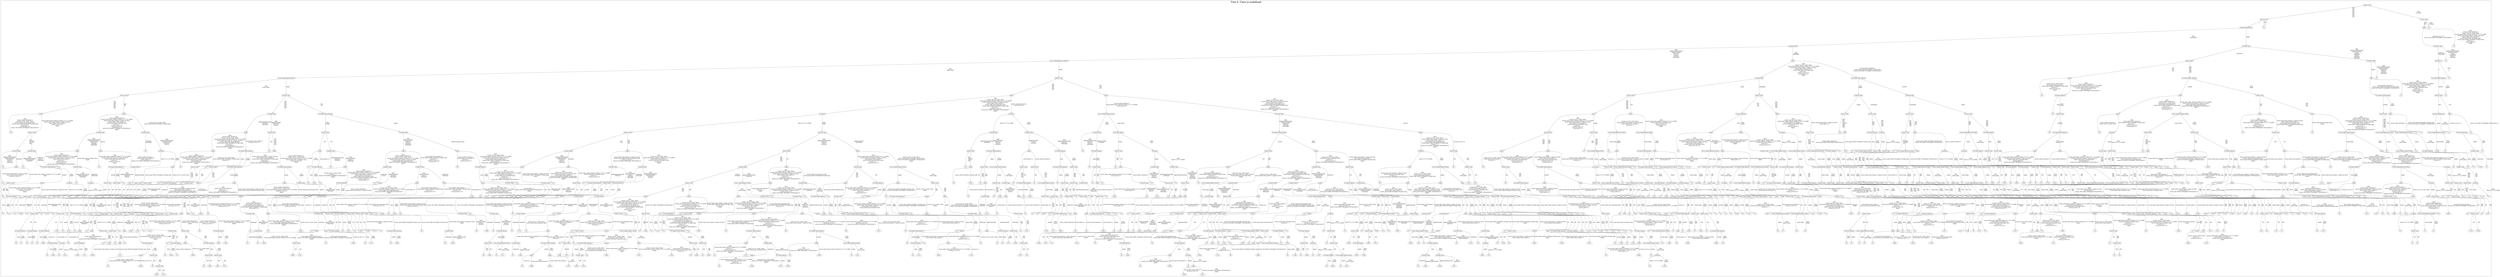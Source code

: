 /*
Generated by:
    http://https://github.com/h2oai/h2o-3/tree/master/h2o-genmodel/src/main/java/hex/genmodel/tools/PrintMojo.java
*/

/*
On a mac:

$ brew install graphviz
$ dot -Tpng file.gv -o file.png
$ open file.png
*/

digraph G {

subgraph cluster_0 {
/* Nodes */

/* Level 0 */
{
"SG_0_Node_0" [shape=box, fontsize=20, label="Status-Code"]
}

/* Level 1 */
{
"SG_0_Node_1" [shape=box, fontsize=20, label="browser_id"]
"SG_0_Node_2" [shape=box, fontsize=20, label="Status-Code"]
}

/* Level 2 */
{
"SG_0_Node_3" [shape=box, fontsize=20, label="Content-Disposition"]
"SG_0_Node_987" [fontsize=20, label="1.0"]
"SG_0_Node_4" [shape=box, fontsize=20, label="body"]
"SG_0_Node_988" [fontsize=20, label="1.0"]
}

/* Level 3 */
{
"SG_0_Node_5" [shape=box, fontsize=20, label="Content-Type"]
"SG_0_Node_6" [shape=box, fontsize=20, label="Content-Type"]
"SG_0_Node_7" [shape=box, fontsize=20, label="Content-Type"]
"SG_0_Node_989" [fontsize=20, label="1.0"]
}

/* Level 4 */
{
"SG_0_Node_8" [shape=box, fontsize=20, label="Cross-Origin-Resource-Policy"]
"SG_0_Node_9" [shape=box, fontsize=20, label="body"]
"SG_0_Node_10" [shape=box, fontsize=20, label="Status-Code"]
"SG_0_Node_11" [shape=box, fontsize=20, label="Content-Type"]
"SG_0_Node_12" [shape=box, fontsize=20, label="browser_id"]
"SG_0_Node_990" [fontsize=20, label="1.0"]
}

/* Level 5 */
{
"SG_0_Node_13" [shape=box, fontsize=20, label="Cross-Origin-Opener-Policy"]
"SG_0_Node_14" [shape=box, fontsize=20, label="Status-Code"]
"SG_0_Node_15" [shape=box, fontsize=20, label="Content-Type"]
"SG_0_Node_16" [shape=box, fontsize=20, label="X-Content-Type-Options"]
"SG_0_Node_17" [shape=box, fontsize=20, label="body"]
"SG_0_Node_18" [shape=box, fontsize=20, label="X-Content-Type-Options"]
"SG_0_Node_19" [shape=box, fontsize=20, label="body"]
"SG_0_Node_991" [fontsize=20, label="1.0"]
"SG_0_Node_20" [shape=box, fontsize=20, label="X-Content-Type-Options"]
"SG_0_Node_992" [fontsize=20, label="1.0"]
}

/* Level 6 */
{
"SG_0_Node_21" [shape=box, fontsize=20, label="Status-Code"]
"SG_0_Node_22" [shape=box, fontsize=20, label="Status-Code"]
"SG_0_Node_23" [shape=box, fontsize=20, label="body"]
"SG_0_Node_24" [shape=box, fontsize=20, label="body"]
"SG_0_Node_25" [shape=box, fontsize=20, label="Status-Code"]
"SG_0_Node_26" [shape=box, fontsize=20, label="Status-Code"]
"SG_0_Node_27" [shape=box, fontsize=20, label="Content-Type"]
"SG_0_Node_28" [shape=box, fontsize=20, label="Content-Type"]
"SG_0_Node_993" [fontsize=20, label="0.0"]
"SG_0_Node_29" [shape=box, fontsize=20, label="X-Frame-Options"]
"SG_0_Node_30" [shape=box, fontsize=20, label="body"]
"SG_0_Node_31" [shape=box, fontsize=20, label="Status-Code"]
"SG_0_Node_32" [shape=box, fontsize=20, label="X-Content-Type-Options"]
"SG_0_Node_994" [fontsize=20, label="1.0"]
"SG_0_Node_33" [shape=box, fontsize=20, label="Status-Code"]
"SG_0_Node_995" [fontsize=20, label="1.0"]
}

/* Level 7 */
{
"SG_0_Node_34" [shape=box, fontsize=20, label="body"]
"SG_0_Node_35" [shape=box, fontsize=20, label="body"]
"SG_0_Node_36" [shape=box, fontsize=20, label="Content-Type"]
"SG_0_Node_37" [shape=box, fontsize=20, label="X-Content-Type-Options"]
"SG_0_Node_38" [shape=box, fontsize=20, label="Location"]
"SG_0_Node_39" [shape=box, fontsize=20, label="Location"]
"SG_0_Node_40" [shape=box, fontsize=20, label="Cross-Origin-Opener-Policy"]
"SG_0_Node_41" [shape=box, fontsize=20, label="Content-Type"]
"SG_0_Node_42" [shape=box, fontsize=20, label="body"]
"SG_0_Node_43" [shape=box, fontsize=20, label="body"]
"SG_0_Node_44" [shape=box, fontsize=20, label="X-Frame-Options"]
"SG_0_Node_45" [shape=box, fontsize=20, label="body"]
"SG_0_Node_46" [shape=box, fontsize=20, label="Status-Code"]
"SG_0_Node_47" [shape=box, fontsize=20, label="Status-Code"]
"SG_0_Node_48" [shape=box, fontsize=20, label="Status-Code"]
"SG_0_Node_49" [shape=box, fontsize=20, label="Status-Code"]
"SG_0_Node_996" [fontsize=20, label="0.0"]
"SG_0_Node_50" [shape=box, fontsize=20, label="Status-Code"]
"SG_0_Node_51" [shape=box, fontsize=20, label="body"]
"SG_0_Node_52" [shape=box, fontsize=20, label="Cross-Origin-Opener-Policy"]
"SG_0_Node_53" [shape=box, fontsize=20, label="body"]
"SG_0_Node_54" [shape=box, fontsize=20, label="body"]
"SG_0_Node_55" [shape=box, fontsize=20, label="Status-Code"]
"SG_0_Node_56" [shape=box, fontsize=20, label="body"]
"SG_0_Node_57" [shape=box, fontsize=20, label="Content-Disposition"]
"SG_0_Node_58" [shape=box, fontsize=20, label="body"]
}

/* Level 8 */
{
"SG_0_Node_997" [fontsize=20, label="0.0"]
"SG_0_Node_59" [shape=box, fontsize=20, label="Status-Code"]
"SG_0_Node_60" [shape=box, fontsize=20, label="Content-Type"]
"SG_0_Node_61" [shape=box, fontsize=20, label="Content-Type"]
"SG_0_Node_62" [shape=box, fontsize=20, label="body"]
"SG_0_Node_63" [shape=box, fontsize=20, label="Status-Code"]
"SG_0_Node_64" [shape=box, fontsize=20, label="Status-Code"]
"SG_0_Node_65" [shape=box, fontsize=20, label="Content-Type"]
"SG_0_Node_66" [shape=box, fontsize=20, label="Status-Code"]
"SG_0_Node_67" [shape=box, fontsize=20, label="Content-Type"]
"SG_0_Node_68" [shape=box, fontsize=20, label="Content-Type"]
"SG_0_Node_69" [shape=box, fontsize=20, label="Content-Type"]
"SG_0_Node_70" [shape=box, fontsize=20, label="Content-Type"]
"SG_0_Node_71" [shape=box, fontsize=20, label="X-Frame-Options"]
"SG_0_Node_72" [shape=box, fontsize=20, label="X-Content-Type-Options"]
"SG_0_Node_73" [shape=box, fontsize=20, label="body"]
"SG_0_Node_74" [shape=box, fontsize=20, label="Status-Code"]
"SG_0_Node_75" [shape=box, fontsize=20, label="Status-Code"]
"SG_0_Node_76" [shape=box, fontsize=20, label="Cross-Origin-Resource-Policy"]
"SG_0_Node_77" [shape=box, fontsize=20, label="Cross-Origin-Opener-Policy"]
"SG_0_Node_78" [shape=box, fontsize=20, label="body"]
"SG_0_Node_79" [shape=box, fontsize=20, label="body"]
"SG_0_Node_80" [shape=box, fontsize=20, label="Location"]
"SG_0_Node_81" [shape=box, fontsize=20, label="Status-Code"]
"SG_0_Node_998" [fontsize=20, label="0.0"]
"SG_0_Node_82" [shape=box, fontsize=20, label="body"]
"SG_0_Node_83" [shape=box, fontsize=20, label="X-Frame-Options"]
"SG_0_Node_84" [shape=box, fontsize=20, label="Location"]
"SG_0_Node_85" [shape=box, fontsize=20, label="Status-Code"]
"SG_0_Node_86" [shape=box, fontsize=20, label="body"]
"SG_0_Node_87" [shape=box, fontsize=20, label="Cross-Origin-Resource-Policy"]
"SG_0_Node_88" [shape=box, fontsize=20, label="X-Frame-Options"]
"SG_0_Node_999" [fontsize=20, label="0.0"]
"SG_0_Node_89" [shape=box, fontsize=20, label="X-Content-Type-Options"]
"SG_0_Node_1000" [fontsize=20, label="0.0"]
"SG_0_Node_90" [shape=box, fontsize=20, label="Location"]
"SG_0_Node_91" [shape=box, fontsize=20, label="Status-Code"]
"SG_0_Node_92" [shape=box, fontsize=20, label="Status-Code"]
"SG_0_Node_1001" [fontsize=20, label="0.0"]
"SG_0_Node_93" [shape=box, fontsize=20, label="Status-Code"]
"SG_0_Node_1002" [fontsize=20, label="0.0"]
"SG_0_Node_94" [shape=box, fontsize=20, label="Cross-Origin-Opener-Policy"]
"SG_0_Node_95" [shape=box, fontsize=20, label="Cross-Origin-Resource-Policy"]
"SG_0_Node_96" [shape=box, fontsize=20, label="Cross-Origin-Resource-Policy"]
"SG_0_Node_1003" [fontsize=20, label="0.0"]
"SG_0_Node_1004" [fontsize=20, label="1.0"]
"SG_0_Node_97" [shape=box, fontsize=20, label="Cross-Origin-Resource-Policy"]
"SG_0_Node_1005" [fontsize=20, label="1.0"]
"SG_0_Node_98" [shape=box, fontsize=20, label="X-Frame-Options"]
"SG_0_Node_1006" [fontsize=20, label="1.0"]
}

/* Level 9 */
{
"SG_0_Node_99" [shape=box, fontsize=20, label="Content-Type"]
"SG_0_Node_100" [shape=box, fontsize=20, label="Content-Type"]
"SG_0_Node_101" [shape=box, fontsize=20, label="body"]
"SG_0_Node_102" [shape=box, fontsize=20, label="body"]
"SG_0_Node_1007" [fontsize=20, label="0.0"]
"SG_0_Node_103" [shape=box, fontsize=20, label="Location"]
"SG_0_Node_104" [shape=box, fontsize=20, label="body"]
"SG_0_Node_105" [shape=box, fontsize=20, label="X-Content-Type-Options"]
"SG_0_Node_1008" [fontsize=20, label="0.0"]
"SG_0_Node_106" [shape=box, fontsize=20, label="body"]
"SG_0_Node_107" [shape=box, fontsize=20, label="body"]
"SG_0_Node_108" [shape=box, fontsize=20, label="Content-Type"]
"SG_0_Node_109" [shape=box, fontsize=20, label="body"]
"SG_0_Node_110" [shape=box, fontsize=20, label="body"]
"SG_0_Node_111" [shape=box, fontsize=20, label="Content-Type"]
"SG_0_Node_112" [shape=box, fontsize=20, label="body"]
"SG_0_Node_113" [shape=box, fontsize=20, label="Status-Code"]
"SG_0_Node_114" [shape=box, fontsize=20, label="body"]
"SG_0_Node_115" [shape=box, fontsize=20, label="Status-Code"]
"SG_0_Node_116" [shape=box, fontsize=20, label="X-Content-Type-Options"]
"SG_0_Node_117" [shape=box, fontsize=20, label="body"]
"SG_0_Node_118" [shape=box, fontsize=20, label="X-Frame-Options"]
"SG_0_Node_1009" [fontsize=20, label="0.0"]
"SG_0_Node_119" [shape=box, fontsize=20, label="X-Frame-Options"]
"SG_0_Node_120" [shape=box, fontsize=20, label="Status-Code"]
"SG_0_Node_121" [shape=box, fontsize=20, label="Location"]
"SG_0_Node_122" [shape=box, fontsize=20, label="Status-Code"]
"SG_0_Node_123" [shape=box, fontsize=20, label="body"]
"SG_0_Node_124" [shape=box, fontsize=20, label="Location"]
"SG_0_Node_125" [shape=box, fontsize=20, label="Status-Code"]
"SG_0_Node_126" [shape=box, fontsize=20, label="body"]
"SG_0_Node_127" [shape=box, fontsize=20, label="body"]
"SG_0_Node_1010" [fontsize=20, label="0.0"]
"SG_0_Node_128" [shape=box, fontsize=20, label="Cross-Origin-Opener-Policy"]
"SG_0_Node_1011" [fontsize=20, label="0.0"]
"SG_0_Node_129" [shape=box, fontsize=20, label="body"]
"SG_0_Node_130" [shape=box, fontsize=20, label="X-Content-Type-Options"]
"SG_0_Node_131" [shape=box, fontsize=20, label="body"]
"SG_0_Node_1012" [fontsize=20, label="0.0"]
"SG_0_Node_132" [shape=box, fontsize=20, label="Cross-Origin-Resource-Policy"]
"SG_0_Node_133" [shape=box, fontsize=20, label="body"]
"SG_0_Node_134" [shape=box, fontsize=20, label="Status-Code"]
"SG_0_Node_135" [shape=box, fontsize=20, label="Cross-Origin-Opener-Policy"]
"SG_0_Node_136" [shape=box, fontsize=20, label="Cross-Origin-Opener-Policy"]
"SG_0_Node_137" [shape=box, fontsize=20, label="Cross-Origin-Resource-Policy"]
"SG_0_Node_138" [shape=box, fontsize=20, label="X-Frame-Options"]
"SG_0_Node_1013" [fontsize=20, label="0.0"]
"SG_0_Node_1014" [fontsize=20, label="0.063"]
"SG_0_Node_1015" [fontsize=20, label="0.0"]
"SG_0_Node_140" [shape=box, fontsize=20, label="Cross-Origin-Opener-Policy"]
"SG_0_Node_141" [shape=box, fontsize=20, label="Status-Code"]
"SG_0_Node_142" [shape=box, fontsize=20, label="Status-Code"]
"SG_0_Node_1016" [fontsize=20, label="0.0"]
"SG_0_Node_143" [shape=box, fontsize=20, label="Cross-Origin-Resource-Policy"]
"SG_0_Node_144" [shape=box, fontsize=20, label="body"]
"SG_0_Node_145" [shape=box, fontsize=20, label="Location"]
"SG_0_Node_146" [shape=box, fontsize=20, label="Location"]
"SG_0_Node_147" [shape=box, fontsize=20, label="X-Frame-Options"]
"SG_0_Node_148" [shape=box, fontsize=20, label="Status-Code"]
"SG_0_Node_149" [shape=box, fontsize=20, label="Status-Code"]
"SG_0_Node_150" [shape=box, fontsize=20, label="body"]
"SG_0_Node_151" [shape=box, fontsize=20, label="body"]
"SG_0_Node_152" [shape=box, fontsize=20, label="Status-Code"]
"SG_0_Node_153" [shape=box, fontsize=20, label="Status-Code"]
"SG_0_Node_1017" [fontsize=20, label="0.0"]
"SG_0_Node_154" [shape=box, fontsize=20, label="body"]
"SG_0_Node_155" [shape=box, fontsize=20, label="body"]
"SG_0_Node_156" [shape=box, fontsize=20, label="X-Frame-Options"]
"SG_0_Node_157" [shape=box, fontsize=20, label="body"]
"SG_0_Node_158" [shape=box, fontsize=20, label="body"]
"SG_0_Node_159" [shape=box, fontsize=20, label="body"]
"SG_0_Node_160" [shape=box, fontsize=20, label="body"]
"SG_0_Node_1018" [fontsize=20, label="0.0"]
"SG_0_Node_161" [shape=box, fontsize=20, label="Cross-Origin-Opener-Policy"]
"SG_0_Node_1019" [fontsize=20, label="0.0"]
"SG_0_Node_162" [shape=box, fontsize=20, label="X-Frame-Options"]
"SG_0_Node_1020" [fontsize=20, label="0.938"]
"SG_0_Node_1021" [fontsize=20, label="1.0"]
"SG_0_Node_164" [shape=box, fontsize=20, label="Content-Type"]
"SG_0_Node_1022" [fontsize=20, label="1.0"]
}

/* Level 10 */
{
"SG_0_Node_1023" [fontsize=20, label="0.0"]
"SG_0_Node_165" [shape=box, fontsize=20, label="body"]
"SG_0_Node_1024" [fontsize=20, label="0.0"]
"SG_0_Node_166" [shape=box, fontsize=20, label="X-Content-Type-Options"]
"SG_0_Node_1025" [fontsize=20, label="0.0"]
"SG_0_Node_167" [shape=box, fontsize=20, label="Content-Type"]
"SG_0_Node_1026" [fontsize=20, label="0.0"]
"SG_0_Node_168" [shape=box, fontsize=20, label="X-Content-Type-Options"]
"SG_0_Node_169" [shape=box, fontsize=20, label="Content-Type"]
"SG_0_Node_170" [shape=box, fontsize=20, label="body"]
"SG_0_Node_1027" [fontsize=20, label="0.0"]
"SG_0_Node_171" [shape=box, fontsize=20, label="Status-Code"]
"SG_0_Node_1028" [fontsize=20, label="0.0"]
"SG_0_Node_172" [shape=box, fontsize=20, label="Status-Code"]
"SG_0_Node_173" [shape=box, fontsize=20, label="X-Content-Type-Options"]
"SG_0_Node_174" [shape=box, fontsize=20, label="X-Content-Type-Options"]
"SG_0_Node_1029" [fontsize=20, label="0.0"]
"SG_0_Node_175" [shape=box, fontsize=20, label="X-Frame-Options"]
"SG_0_Node_1030" [fontsize=20, label="0.0"]
"SG_0_Node_176" [shape=box, fontsize=20, label="body"]
"SG_0_Node_177" [shape=box, fontsize=20, label="Content-Type"]
"SG_0_Node_178" [shape=box, fontsize=20, label="Content-Type"]
"SG_0_Node_1031" [fontsize=20, label="0.0"]
"SG_0_Node_179" [shape=box, fontsize=20, label="X-Frame-Options"]
"SG_0_Node_180" [shape=box, fontsize=20, label="body"]
"SG_0_Node_181" [shape=box, fontsize=20, label="body"]
"SG_0_Node_182" [shape=box, fontsize=20, label="Content-Type"]
"SG_0_Node_183" [shape=box, fontsize=20, label="Content-Type"]
"SG_0_Node_184" [shape=box, fontsize=20, label="Content-Type"]
"SG_0_Node_185" [shape=box, fontsize=20, label="body"]
"SG_0_Node_186" [shape=box, fontsize=20, label="Status-Code"]
"SG_0_Node_187" [shape=box, fontsize=20, label="Cross-Origin-Opener-Policy"]
"SG_0_Node_1032" [fontsize=20, label="0.0"]
"SG_0_Node_188" [shape=box, fontsize=20, label="body"]
"SG_0_Node_189" [shape=box, fontsize=20, label="Status-Code"]
"SG_0_Node_190" [shape=box, fontsize=20, label="Cross-Origin-Opener-Policy"]
"SG_0_Node_191" [shape=box, fontsize=20, label="Status-Code"]
"SG_0_Node_192" [shape=box, fontsize=20, label="Status-Code"]
"SG_0_Node_193" [shape=box, fontsize=20, label="X-Content-Type-Options"]
"SG_0_Node_194" [shape=box, fontsize=20, label="Status-Code"]
"SG_0_Node_1033" [fontsize=20, label="0.0"]
"SG_0_Node_195" [shape=box, fontsize=20, label="Status-Code"]
"SG_0_Node_1034" [fontsize=20, label="0.0"]
"SG_0_Node_196" [shape=box, fontsize=20, label="body"]
"SG_0_Node_197" [shape=box, fontsize=20, label="Content-Type"]
"SG_0_Node_198" [shape=box, fontsize=20, label="Content-Type"]
"SG_0_Node_199" [shape=box, fontsize=20, label="body"]
"SG_0_Node_200" [shape=box, fontsize=20, label="body"]
"SG_0_Node_201" [shape=box, fontsize=20, label="Content-Type"]
"SG_0_Node_202" [shape=box, fontsize=20, label="Status-Code"]
"SG_0_Node_203" [shape=box, fontsize=20, label="body"]
"SG_0_Node_204" [shape=box, fontsize=20, label="Cross-Origin-Opener-Policy"]
"SG_0_Node_1035" [fontsize=20, label="0.0"]
"SG_0_Node_205" [shape=box, fontsize=20, label="Status-Code"]
"SG_0_Node_1036" [fontsize=20, label="0.0"]
"SG_0_Node_206" [shape=box, fontsize=20, label="Status-Code"]
"SG_0_Node_207" [shape=box, fontsize=20, label="X-Content-Type-Options"]
"SG_0_Node_208" [shape=box, fontsize=20, label="Location"]
"SG_0_Node_209" [shape=box, fontsize=20, label="Status-Code"]
"SG_0_Node_210" [shape=box, fontsize=20, label="Cross-Origin-Resource-Policy"]
"SG_0_Node_1037" [fontsize=20, label="0.0"]
"SG_0_Node_211" [shape=box, fontsize=20, label="X-Content-Type-Options"]
"SG_0_Node_1038" [fontsize=20, label="0.0"]
"SG_0_Node_212" [shape=box, fontsize=20, label="Cross-Origin-Resource-Policy"]
"SG_0_Node_1039" [fontsize=20, label="0.063"]
"SG_0_Node_1040" [fontsize=20, label="0.125"]
"SG_0_Node_1041" [fontsize=20, label="0.0"]
"SG_0_Node_215" [shape=box, fontsize=20, label="Status-Code"]
"SG_0_Node_1042" [fontsize=20, label="0.0"]
"SG_0_Node_216" [shape=box, fontsize=20, label="Cross-Origin-Opener-Policy"]
"SG_0_Node_217" [shape=box, fontsize=20, label="X-Content-Type-Options"]
"SG_0_Node_218" [shape=box, fontsize=20, label="Cross-Origin-Resource-Policy"]
"SG_0_Node_219" [shape=box, fontsize=20, label="Status-Code"]
"SG_0_Node_220" [shape=box, fontsize=20, label="X-Content-Type-Options"]
"SG_0_Node_221" [shape=box, fontsize=20, label="Status-Code"]
"SG_0_Node_222" [shape=box, fontsize=20, label="Cross-Origin-Resource-Policy"]
"SG_0_Node_223" [shape=box, fontsize=20, label="Status-Code"]
"SG_0_Node_224" [shape=box, fontsize=20, label="X-Content-Type-Options"]
"SG_0_Node_225" [shape=box, fontsize=20, label="body"]
"SG_0_Node_226" [shape=box, fontsize=20, label="Cross-Origin-Opener-Policy"]
"SG_0_Node_1043" [fontsize=20, label="0.0"]
"SG_0_Node_227" [shape=box, fontsize=20, label="Status-Code"]
"SG_0_Node_1044" [fontsize=20, label="0.0"]
"SG_0_Node_228" [shape=box, fontsize=20, label="Cross-Origin-Resource-Policy"]
"SG_0_Node_229" [shape=box, fontsize=20, label="Cross-Origin-Opener-Policy"]
"SG_0_Node_230" [shape=box, fontsize=20, label="Cross-Origin-Opener-Policy"]
"SG_0_Node_1045" [fontsize=20, label="0.0"]
"SG_0_Node_231" [shape=box, fontsize=20, label="Cross-Origin-Opener-Policy"]
"SG_0_Node_1046" [fontsize=20, label="0.0"]
"SG_0_Node_232" [shape=box, fontsize=20, label="Status-Code"]
"SG_0_Node_233" [shape=box, fontsize=20, label="X-Frame-Options"]
"SG_0_Node_234" [shape=box, fontsize=20, label="X-Frame-Options"]
"SG_0_Node_235" [shape=box, fontsize=20, label="Status-Code"]
"SG_0_Node_236" [shape=box, fontsize=20, label="X-Frame-Options"]
"SG_0_Node_237" [shape=box, fontsize=20, label="Status-Code"]
"SG_0_Node_238" [shape=box, fontsize=20, label="Status-Code"]
"SG_0_Node_239" [shape=box, fontsize=20, label="Status-Code"]
"SG_0_Node_1047" [fontsize=20, label="1.0"]
"SG_0_Node_240" [shape=box, fontsize=20, label="Cross-Origin-Resource-Policy"]
"SG_0_Node_241" [shape=box, fontsize=20, label="Status-Code"]
"SG_0_Node_1048" [fontsize=20, label="0.0"]
"SG_0_Node_1049" [fontsize=20, label="0.063"]
"SG_0_Node_1050" [fontsize=20, label="0.0"]
"SG_0_Node_243" [shape=box, fontsize=20, label="Status-Code"]
"SG_0_Node_1051" [fontsize=20, label="0.0"]
"SG_0_Node_244" [shape=box, fontsize=20, label="body"]
"SG_0_Node_1052" [fontsize=20, label="0.0"]
"SG_0_Node_245" [shape=box, fontsize=20, label="body"]
"SG_0_Node_1053" [fontsize=20, label="0.0"]
"SG_0_Node_1054" [fontsize=20, label="0.125"]
"SG_0_Node_1055" [fontsize=20, label="0.0"]
"SG_0_Node_1056" [fontsize=20, label="0.063"]
"SG_0_Node_248" [shape=box, fontsize=20, label="Status-Code"]
"SG_0_Node_249" [shape=box, fontsize=20, label="body"]
"SG_0_Node_1057" [fontsize=20, label="0.0"]
"SG_0_Node_1058" [fontsize=20, label="0.063"]
"SG_0_Node_1059" [fontsize=20, label="0.0"]
"SG_0_Node_251" [shape=box, fontsize=20, label="body"]
"SG_0_Node_1060" [fontsize=20, label="0.0"]
"SG_0_Node_252" [shape=box, fontsize=20, label="X-Frame-Options"]
"SG_0_Node_253" [shape=box, fontsize=20, label="Cross-Origin-Resource-Policy"]
"SG_0_Node_254" [shape=box, fontsize=20, label="Location"]
"SG_0_Node_1061" [fontsize=20, label="0.0"]
"SG_0_Node_255" [shape=box, fontsize=20, label="Status-Code"]
"SG_0_Node_1062" [fontsize=20, label="0.25"]
"SG_0_Node_1063" [fontsize=20, label="0.75"]
"SG_0_Node_1064" [fontsize=20, label="0.938"]
"SG_0_Node_1065" [fontsize=20, label="1.0"]
}

/* Level 11 */
{
"SG_0_Node_1066" [fontsize=20, label="0.0"]
"SG_0_Node_259" [shape=box, fontsize=20, label="Status-Code"]
"SG_0_Node_260" [shape=box, fontsize=20, label="body"]
"SG_0_Node_261" [shape=box, fontsize=20, label="Location"]
"SG_0_Node_1067" [fontsize=20, label="0.0"]
"SG_0_Node_262" [shape=box, fontsize=20, label="Location"]
"SG_0_Node_263" [shape=box, fontsize=20, label="Status-Code"]
"SG_0_Node_264" [shape=box, fontsize=20, label="Status-Code"]
"SG_0_Node_1068" [fontsize=20, label="0.0"]
"SG_0_Node_1069" [fontsize=20, label="0.063"]
"SG_0_Node_266" [shape=box, fontsize=20, label="Status-Code"]
"SG_0_Node_267" [shape=box, fontsize=20, label="Status-Code"]
"SG_0_Node_1070" [fontsize=20, label="0.0"]
"SG_0_Node_268" [shape=box, fontsize=20, label="X-Content-Type-Options"]
"SG_0_Node_1071" [fontsize=20, label="0.0"]
"SG_0_Node_269" [shape=box, fontsize=20, label="Content-Type"]
"SG_0_Node_270" [shape=box, fontsize=20, label="body"]
"SG_0_Node_271" [shape=box, fontsize=20, label="body"]
"SG_0_Node_272" [shape=box, fontsize=20, label="body"]
"SG_0_Node_273" [shape=box, fontsize=20, label="Content-Type"]
"SG_0_Node_1072" [fontsize=20, label="0.0"]
"SG_0_Node_1073" [fontsize=20, label="0.083"]
"SG_0_Node_1074" [fontsize=20, label="0.0"]
"SG_0_Node_275" [shape=box, fontsize=20, label="X-Frame-Options"]
"SG_0_Node_1075" [fontsize=20, label="0.0"]
"SG_0_Node_276" [shape=box, fontsize=20, label="body"]
"SG_0_Node_277" [shape=box, fontsize=20, label="body"]
"SG_0_Node_278" [shape=box, fontsize=20, label="body"]
"SG_0_Node_279" [shape=box, fontsize=20, label="body"]
"SG_0_Node_280" [shape=box, fontsize=20, label="Status-Code"]
"SG_0_Node_1076" [fontsize=20, label="0.0"]
"SG_0_Node_281" [shape=box, fontsize=20, label="Content-Type"]
"SG_0_Node_1077" [fontsize=20, label="0.0"]
"SG_0_Node_282" [shape=box, fontsize=20, label="Status-Code"]
"SG_0_Node_1078" [fontsize=20, label="0.0"]
"SG_0_Node_283" [shape=box, fontsize=20, label="X-Content-Type-Options"]
"SG_0_Node_284" [shape=box, fontsize=20, label="Status-Code"]
"SG_0_Node_285" [shape=box, fontsize=20, label="X-Frame-Options"]
"SG_0_Node_286" [shape=box, fontsize=20, label="Status-Code"]
"SG_0_Node_287" [shape=box, fontsize=20, label="Cross-Origin-Opener-Policy"]
"SG_0_Node_288" [shape=box, fontsize=20, label="body"]
"SG_0_Node_289" [shape=box, fontsize=20, label="Content-Type"]
"SG_0_Node_290" [shape=box, fontsize=20, label="body"]
"SG_0_Node_291" [shape=box, fontsize=20, label="X-Frame-Options"]
"SG_0_Node_292" [shape=box, fontsize=20, label="body"]
"SG_0_Node_293" [shape=box, fontsize=20, label="Status-Code"]
"SG_0_Node_1079" [fontsize=20, label="0.0"]
"SG_0_Node_1080" [fontsize=20, label="0.063"]
"SG_0_Node_1081" [fontsize=20, label="0.0"]
"SG_0_Node_295" [shape=box, fontsize=20, label="body"]
"SG_0_Node_296" [shape=box, fontsize=20, label="Status-Code"]
"SG_0_Node_297" [shape=box, fontsize=20, label="Content-Type"]
"SG_0_Node_1082" [fontsize=20, label="0.0"]
"SG_0_Node_298" [shape=box, fontsize=20, label="X-Content-Type-Options"]
"SG_0_Node_1083" [fontsize=20, label="0.0"]
"SG_0_Node_299" [shape=box, fontsize=20, label="Cross-Origin-Opener-Policy"]
"SG_0_Node_1084" [fontsize=20, label="0.0"]
"SG_0_Node_300" [shape=box, fontsize=20, label="Status-Code"]
"SG_0_Node_301" [shape=box, fontsize=20, label="Status-Code"]
"SG_0_Node_302" [shape=box, fontsize=20, label="Content-Type"]
"SG_0_Node_1085" [fontsize=20, label="0.0"]
"SG_0_Node_303" [shape=box, fontsize=20, label="body"]
"SG_0_Node_1086" [fontsize=20, label="0.0"]
"SG_0_Node_304" [shape=box, fontsize=20, label="Content-Type"]
"SG_0_Node_1087" [fontsize=20, label="0.0"]
"SG_0_Node_305" [shape=box, fontsize=20, label="Status-Code"]
"SG_0_Node_1088" [fontsize=20, label="0.0"]
"SG_0_Node_306" [shape=box, fontsize=20, label="Status-Code"]
"SG_0_Node_1089" [fontsize=20, label="0.0"]
"SG_0_Node_307" [shape=box, fontsize=20, label="Cross-Origin-Opener-Policy"]
"SG_0_Node_308" [shape=box, fontsize=20, label="Content-Type"]
"SG_0_Node_309" [shape=box, fontsize=20, label="Content-Type"]
"SG_0_Node_310" [shape=box, fontsize=20, label="Content-Type"]
"SG_0_Node_311" [shape=box, fontsize=20, label="body"]
"SG_0_Node_312" [shape=box, fontsize=20, label="X-Frame-Options"]
"SG_0_Node_313" [shape=box, fontsize=20, label="Content-Type"]
"SG_0_Node_1090" [fontsize=20, label="0.0"]
"SG_0_Node_314" [shape=box, fontsize=20, label="body"]
"SG_0_Node_315" [shape=box, fontsize=20, label="body"]
"SG_0_Node_316" [shape=box, fontsize=20, label="body"]
"SG_0_Node_1091" [fontsize=20, label="0.125"]
"SG_0_Node_1092" [fontsize=20, label="0.25"]
"SG_0_Node_1093" [fontsize=20, label="0.0"]
"SG_0_Node_319" [shape=box, fontsize=20, label="X-Content-Type-Options"]
"SG_0_Node_320" [shape=box, fontsize=20, label="body"]
"SG_0_Node_321" [shape=box, fontsize=20, label="body"]
"SG_0_Node_322" [shape=box, fontsize=20, label="Status-Code"]
"SG_0_Node_323" [shape=box, fontsize=20, label="Cross-Origin-Resource-Policy"]
"SG_0_Node_1094" [fontsize=20, label="0.0"]
"SG_0_Node_324" [shape=box, fontsize=20, label="Cross-Origin-Resource-Policy"]
"SG_0_Node_325" [shape=box, fontsize=20, label="Status-Code"]
"SG_0_Node_326" [shape=box, fontsize=20, label="X-Frame-Options"]
"SG_0_Node_327" [shape=box, fontsize=20, label="X-Frame-Options"]
"SG_0_Node_328" [shape=box, fontsize=20, label="X-Frame-Options"]
"SG_0_Node_1095" [fontsize=20, label="0.0"]
"SG_0_Node_329" [shape=box, fontsize=20, label="Location"]
"SG_0_Node_1096" [fontsize=20, label="0.0"]
"SG_0_Node_330" [shape=box, fontsize=20, label="Status-Code"]
"SG_0_Node_1097" [fontsize=20, label="0.0"]
"SG_0_Node_331" [shape=box, fontsize=20, label="Location"]
"SG_0_Node_1098" [fontsize=20, label="0.0"]
"SG_0_Node_332" [shape=box, fontsize=20, label="Cross-Origin-Opener-Policy"]
"SG_0_Node_1099" [fontsize=20, label="0.0"]
"SG_0_Node_333" [shape=box, fontsize=20, label="body"]
"SG_0_Node_1100" [fontsize=20, label="0.0"]
"SG_0_Node_334" [shape=box, fontsize=20, label="X-Content-Type-Options"]
"SG_0_Node_335" [shape=box, fontsize=20, label="body"]
"SG_0_Node_336" [shape=box, fontsize=20, label="Status-Code"]
"SG_0_Node_1101" [fontsize=20, label="0.0"]
"SG_0_Node_337" [shape=box, fontsize=20, label="X-Content-Type-Options"]
"SG_0_Node_338" [shape=box, fontsize=20, label="Status-Code"]
"SG_0_Node_339" [shape=box, fontsize=20, label="Status-Code"]
"SG_0_Node_340" [shape=box, fontsize=20, label="Status-Code"]
"SG_0_Node_341" [shape=box, fontsize=20, label="Cross-Origin-Opener-Policy"]
"SG_0_Node_342" [shape=box, fontsize=20, label="X-Frame-Options"]
"SG_0_Node_343" [shape=box, fontsize=20, label="Status-Code"]
"SG_0_Node_1102" [fontsize=20, label="0.0"]
"SG_0_Node_1103" [fontsize=20, label="0.125"]
"SG_0_Node_1104" [fontsize=20, label="0.063"]
"SG_0_Node_1105" [fontsize=20, label="0.375"]
"SG_0_Node_1106" [fontsize=20, label="0.0"]
"SG_0_Node_347" [shape=box, fontsize=20, label="Status-Code"]
"SG_0_Node_348" [shape=box, fontsize=20, label="X-Frame-Options"]
"SG_0_Node_349" [shape=box, fontsize=20, label="Status-Code"]
"SG_0_Node_1107" [fontsize=20, label="0.0"]
"SG_0_Node_350" [shape=box, fontsize=20, label="Status-Code"]
"SG_0_Node_1108" [fontsize=20, label="0.0"]
"SG_0_Node_351" [shape=box, fontsize=20, label="Cross-Origin-Resource-Policy"]
"SG_0_Node_1109" [fontsize=20, label="0.0"]
"SG_0_Node_1110" [fontsize=20, label="0.083"]
"SG_0_Node_1111" [fontsize=20, label="0.0"]
"SG_0_Node_1112" [fontsize=20, label="0.063"]
"SG_0_Node_1113" [fontsize=20, label="0.0"]
"SG_0_Node_1114" [fontsize=20, label="0.083"]
"SG_0_Node_1115" [fontsize=20, label="0.083"]
"SG_0_Node_1116" [fontsize=20, label="0.25"]
"SG_0_Node_1117" [fontsize=20, label="0.0"]
"SG_0_Node_1118" [fontsize=20, label="0.25"]
"SG_0_Node_1119" [fontsize=20, label="0.278"]
"SG_0_Node_1120" [fontsize=20, label="0.444"]
"SG_0_Node_1121" [fontsize=20, label="0.0"]
"SG_0_Node_1122" [fontsize=20, label="0.75"]
"SG_0_Node_1123" [fontsize=20, label="0.083"]
"SG_0_Node_362" [shape=box, fontsize=20, label="Status-Code"]
"SG_0_Node_363" [shape=box, fontsize=20, label="Cross-Origin-Resource-Policy"]
"SG_0_Node_364" [shape=box, fontsize=20, label="Cross-Origin-Resource-Policy"]
"SG_0_Node_1124" [fontsize=20, label="0.0"]
"SG_0_Node_1125" [fontsize=20, label="0.25"]
"SG_0_Node_366" [shape=box, fontsize=20, label="Cross-Origin-Resource-Policy"]
"SG_0_Node_367" [shape=box, fontsize=20, label="Status-Code"]
"SG_0_Node_368" [shape=box, fontsize=20, label="body"]
"SG_0_Node_369" [shape=box, fontsize=20, label="body"]
"SG_0_Node_1126" [fontsize=20, label="0.0"]
"SG_0_Node_1127" [fontsize=20, label="0.063"]
"SG_0_Node_1128" [fontsize=20, label="0.0"]
"SG_0_Node_371" [shape=box, fontsize=20, label="Status-Code"]
"SG_0_Node_1129" [fontsize=20, label="0.0"]
"SG_0_Node_372" [shape=box, fontsize=20, label="Location"]
"SG_0_Node_373" [shape=box, fontsize=20, label="body"]
"SG_0_Node_374" [shape=box, fontsize=20, label="Status-Code"]
"SG_0_Node_375" [shape=box, fontsize=20, label="X-Frame-Options"]
"SG_0_Node_1130" [fontsize=20, label="0.125"]
"SG_0_Node_377" [shape=box, fontsize=20, label="body"]
"SG_0_Node_378" [shape=box, fontsize=20, label="body"]
"SG_0_Node_379" [shape=box, fontsize=20, label="body"]
"SG_0_Node_380" [shape=box, fontsize=20, label="Location"]
"SG_0_Node_381" [shape=box, fontsize=20, label="Status-Code"]
"SG_0_Node_382" [shape=box, fontsize=20, label="Status-Code"]
"SG_0_Node_383" [shape=box, fontsize=20, label="Status-Code"]
"SG_0_Node_384" [shape=box, fontsize=20, label="Location"]
}

/* Level 12 */
{
"SG_0_Node_1131" [fontsize=20, label="0.0"]
"SG_0_Node_385" [shape=box, fontsize=20, label="X-Frame-Options"]
"SG_0_Node_1132" [fontsize=20, label="0.0"]
"SG_0_Node_386" [shape=box, fontsize=20, label="Status-Code"]
"SG_0_Node_1133" [fontsize=20, label="0.0"]
"SG_0_Node_387" [shape=box, fontsize=20, label="Content-Type"]
"SG_0_Node_1134" [fontsize=20, label="0.0"]
"SG_0_Node_388" [shape=box, fontsize=20, label="Status-Code"]
"SG_0_Node_1135" [fontsize=20, label="0.0"]
"SG_0_Node_1136" [fontsize=20, label="0.063"]
"SG_0_Node_1137" [fontsize=20, label="0.063"]
"SG_0_Node_1138" [fontsize=20, label="0.125"]
"SG_0_Node_1139" [fontsize=20, label="0.0"]
"SG_0_Node_1140" [fontsize=20, label="0.063"]
"SG_0_Node_1141" [fontsize=20, label="0.063"]
"SG_0_Node_1142" [fontsize=20, label="0.125"]
"SG_0_Node_1143" [fontsize=20, label="0.0"]
"SG_0_Node_395" [shape=box, fontsize=20, label="Content-Type"]
"SG_0_Node_396" [shape=box, fontsize=20, label="Status-Code"]
"SG_0_Node_397" [shape=box, fontsize=20, label="Location"]
"SG_0_Node_1144" [fontsize=20, label="0.0"]
"SG_0_Node_398" [shape=box, fontsize=20, label="Status-Code"]
"SG_0_Node_399" [shape=box, fontsize=20, label="Content-Type"]
"SG_0_Node_400" [shape=box, fontsize=20, label="Status-Code"]
"SG_0_Node_401" [shape=box, fontsize=20, label="Status-Code"]
"SG_0_Node_402" [shape=box, fontsize=20, label="Status-Code"]
"SG_0_Node_403" [shape=box, fontsize=20, label="body"]
"SG_0_Node_404" [shape=box, fontsize=20, label="Status-Code"]
"SG_0_Node_405" [shape=box, fontsize=20, label="Content-Type"]
"SG_0_Node_406" [shape=box, fontsize=20, label="body"]
"SG_0_Node_1145" [fontsize=20, label="0.0"]
"SG_0_Node_407" [shape=box, fontsize=20, label="X-Frame-Options"]
"SG_0_Node_1146" [fontsize=20, label="0.0"]
"SG_0_Node_408" [shape=box, fontsize=20, label="body"]
"SG_0_Node_409" [shape=box, fontsize=20, label="Content-Type"]
"SG_0_Node_1147" [fontsize=20, label="0.188"]
"SG_0_Node_1148" [fontsize=20, label="0.0"]
"SG_0_Node_1149" [fontsize=20, label="0.167"]
"SG_0_Node_1150" [fontsize=20, label="0.063"]
"SG_0_Node_1151" [fontsize=20, label="0.313"]
"SG_0_Node_1152" [fontsize=20, label="0.0"]
"SG_0_Node_414" [shape=box, fontsize=20, label="Status-Code"]
"SG_0_Node_415" [shape=box, fontsize=20, label="body"]
"SG_0_Node_416" [shape=box, fontsize=20, label="X-Frame-Options"]
"SG_0_Node_417" [shape=box, fontsize=20, label="body"]
"SG_0_Node_418" [shape=box, fontsize=20, label="body"]
"SG_0_Node_1153" [fontsize=20, label="0.0"]
"SG_0_Node_419" [shape=box, fontsize=20, label="body"]
"SG_0_Node_420" [shape=box, fontsize=20, label="Content-Type"]
"SG_0_Node_421" [shape=box, fontsize=20, label="Content-Type"]
"SG_0_Node_422" [shape=box, fontsize=20, label="body"]
"SG_0_Node_423" [shape=box, fontsize=20, label="body"]
"SG_0_Node_424" [shape=box, fontsize=20, label="body"]
"SG_0_Node_425" [shape=box, fontsize=20, label="Status-Code"]
"SG_0_Node_1154" [fontsize=20, label="0.0"]
"SG_0_Node_426" [shape=box, fontsize=20, label="Content-Type"]
"SG_0_Node_1155" [fontsize=20, label="0.0"]
"SG_0_Node_427" [shape=box, fontsize=20, label="X-Content-Type-Options"]
"SG_0_Node_1156" [fontsize=20, label="0.0"]
"SG_0_Node_428" [shape=box, fontsize=20, label="Status-Code"]
"SG_0_Node_1157" [fontsize=20, label="0.0"]
"SG_0_Node_429" [shape=box, fontsize=20, label="body"]
"SG_0_Node_1158" [fontsize=20, label="0.0"]
"SG_0_Node_430" [shape=box, fontsize=20, label="X-Content-Type-Options"]
"SG_0_Node_431" [shape=box, fontsize=20, label="body"]
"SG_0_Node_432" [shape=box, fontsize=20, label="body"]
"SG_0_Node_1159" [fontsize=20, label="0.0"]
"SG_0_Node_433" [shape=box, fontsize=20, label="Content-Type"]
"SG_0_Node_1160" [fontsize=20, label="0.0"]
"SG_0_Node_1161" [fontsize=20, label="0.063"]
"SG_0_Node_435" [shape=box, fontsize=20, label="body"]
"SG_0_Node_436" [shape=box, fontsize=20, label="body"]
"SG_0_Node_1162" [fontsize=20, label="0.0"]
"SG_0_Node_1163" [fontsize=20, label="0.083"]
"SG_0_Node_438" [shape=box, fontsize=20, label="Status-Code"]
"SG_0_Node_439" [shape=box, fontsize=20, label="Status-Code"]
"SG_0_Node_1164" [fontsize=20, label="0.0"]
"SG_0_Node_440" [shape=box, fontsize=20, label="Content-Type"]
"SG_0_Node_1165" [fontsize=20, label="0.0"]
"SG_0_Node_441" [shape=box, fontsize=20, label="Status-Code"]
"SG_0_Node_1166" [fontsize=20, label="0.063"]
"SG_0_Node_443" [shape=box, fontsize=20, label="Status-Code"]
"SG_0_Node_1167" [fontsize=20, label="0.0"]
"SG_0_Node_1168" [fontsize=20, label="0.063"]
"SG_0_Node_1169" [fontsize=20, label="0.0"]
"SG_0_Node_1170" [fontsize=20, label="0.167"]
"SG_0_Node_1171" [fontsize=20, label="0.0"]
"SG_0_Node_1172" [fontsize=20, label="0.083"]
"SG_0_Node_447" [shape=box, fontsize=20, label="body"]
"SG_0_Node_448" [shape=box, fontsize=20, label="body"]
"SG_0_Node_1173" [fontsize=20, label="0.0"]
"SG_0_Node_449" [shape=box, fontsize=20, label="Content-Type"]
"SG_0_Node_1174" [fontsize=20, label="0.0"]
"SG_0_Node_450" [shape=box, fontsize=20, label="Status-Code"]
"SG_0_Node_451" [shape=box, fontsize=20, label="body"]
"SG_0_Node_452" [shape=box, fontsize=20, label="body"]
"SG_0_Node_453" [shape=box, fontsize=20, label="Cross-Origin-Opener-Policy"]
"SG_0_Node_454" [shape=box, fontsize=20, label="body"]
"SG_0_Node_455" [shape=box, fontsize=20, label="Status-Code"]
"SG_0_Node_456" [shape=box, fontsize=20, label="Status-Code"]
"SG_0_Node_457" [shape=box, fontsize=20, label="Content-Type"]
"SG_0_Node_458" [shape=box, fontsize=20, label="body"]
"SG_0_Node_459" [shape=box, fontsize=20, label="Status-Code"]
"SG_0_Node_460" [shape=box, fontsize=20, label="X-Frame-Options"]
"SG_0_Node_461" [shape=box, fontsize=20, label="Status-Code"]
"SG_0_Node_462" [shape=box, fontsize=20, label="X-Frame-Options"]
"SG_0_Node_1175" [fontsize=20, label="0.0"]
"SG_0_Node_463" [shape=box, fontsize=20, label="Status-Code"]
"SG_0_Node_464" [shape=box, fontsize=20, label="X-Content-Type-Options"]
"SG_0_Node_465" [shape=box, fontsize=20, label="body"]
"SG_0_Node_466" [shape=box, fontsize=20, label="body"]
"SG_0_Node_467" [shape=box, fontsize=20, label="Status-Code"]
"SG_0_Node_1176" [fontsize=20, label="0.0"]
"SG_0_Node_468" [shape=box, fontsize=20, label="Status-Code"]
"SG_0_Node_1177" [fontsize=20, label="0.0"]
"SG_0_Node_469" [shape=box, fontsize=20, label="X-Frame-Options"]
"SG_0_Node_1178" [fontsize=20, label="0.0"]
"SG_0_Node_470" [shape=box, fontsize=20, label="body"]
"SG_0_Node_471" [shape=box, fontsize=20, label="Status-Code"]
"SG_0_Node_472" [shape=box, fontsize=20, label="Cross-Origin-Opener-Policy"]
"SG_0_Node_1179" [fontsize=20, label="0.0"]
"SG_0_Node_1180" [fontsize=20, label="0.125"]
"SG_0_Node_1181" [fontsize=20, label="0.0"]
"SG_0_Node_1182" [fontsize=20, label="0.063"]
"SG_0_Node_475" [shape=box, fontsize=20, label="X-Content-Type-Options"]
"SG_0_Node_476" [shape=box, fontsize=20, label="X-Content-Type-Options"]
"SG_0_Node_1183" [fontsize=20, label="0.0"]
"SG_0_Node_1184" [fontsize=20, label="0.083"]
"SG_0_Node_1185" [fontsize=20, label="0.0"]
"SG_0_Node_1186" [fontsize=20, label="0.167"]
"SG_0_Node_1187" [fontsize=20, label="0.0"]
"SG_0_Node_1188" [fontsize=20, label="0.3"]
"SG_0_Node_480" [shape=box, fontsize=20, label="X-Content-Type-Options"]
"SG_0_Node_481" [shape=box, fontsize=20, label="X-Content-Type-Options"]
"SG_0_Node_1189" [fontsize=20, label="0.0"]
"SG_0_Node_1190" [fontsize=20, label="0.083"]
"SG_0_Node_483" [shape=box, fontsize=20, label="body"]
"SG_0_Node_484" [shape=box, fontsize=20, label="Status-Code"]
"SG_0_Node_1191" [fontsize=20, label="0.125"]
"SG_0_Node_486" [shape=box, fontsize=20, label="X-Content-Type-Options"]
"SG_0_Node_487" [shape=box, fontsize=20, label="body"]
"SG_0_Node_488" [shape=box, fontsize=20, label="body"]
"SG_0_Node_1192" [fontsize=20, label="0.0"]
"SG_0_Node_489" [shape=box, fontsize=20, label="Status-Code"]
"SG_0_Node_490" [shape=box, fontsize=20, label="body"]
"SG_0_Node_491" [shape=box, fontsize=20, label="X-Frame-Options"]
"SG_0_Node_492" [shape=box, fontsize=20, label="body"]
"SG_0_Node_493" [shape=box, fontsize=20, label="Cross-Origin-Resource-Policy"]
"SG_0_Node_1193" [fontsize=20, label="0.0"]
"SG_0_Node_494" [shape=box, fontsize=20, label="X-Frame-Options"]
"SG_0_Node_495" [shape=box, fontsize=20, label="X-Frame-Options"]
"SG_0_Node_496" [shape=box, fontsize=20, label="body"]
"SG_0_Node_1194" [fontsize=20, label="0.0"]
"SG_0_Node_497" [shape=box, fontsize=20, label="body"]
"SG_0_Node_498" [shape=box, fontsize=20, label="body"]
"SG_0_Node_499" [shape=box, fontsize=20, label="body"]
"SG_0_Node_1195" [fontsize=20, label="0.0"]
"SG_0_Node_500" [shape=box, fontsize=20, label="Status-Code"]
"SG_0_Node_501" [shape=box, fontsize=20, label="Status-Code"]
"SG_0_Node_1196" [fontsize=20, label="0.25"]
"SG_0_Node_1197" [fontsize=20, label="0.083"]
"SG_0_Node_1198" [fontsize=20, label="0.167"]
"SG_0_Node_1199" [fontsize=20, label="0.0"]
"SG_0_Node_1200" [fontsize=20, label="0.111"]
"SG_0_Node_1201" [fontsize=20, label="0.083"]
"SG_0_Node_507" [shape=box, fontsize=20, label="X-Frame-Options"]
"SG_0_Node_1202" [fontsize=20, label="0.0"]
"SG_0_Node_508" [shape=box, fontsize=20, label="X-Frame-Options"]
"SG_0_Node_1203" [fontsize=20, label="0.25"]
"SG_0_Node_1204" [fontsize=20, label="0.417"]
"SG_0_Node_1205" [fontsize=20, label="0.5"]
"SG_0_Node_1206" [fontsize=20, label="0.75"]
"SG_0_Node_1207" [fontsize=20, label="0.0"]
"SG_0_Node_1208" [fontsize=20, label="0.083"]
"SG_0_Node_514" [shape=box, fontsize=20, label="Status-Code"]
"SG_0_Node_515" [shape=box, fontsize=20, label="Status-Code"]
"SG_0_Node_1209" [fontsize=20, label="0.667"]
"SG_0_Node_1210" [fontsize=20, label="1.0"]
"SG_0_Node_517" [shape=box, fontsize=20, label="Cross-Origin-Resource-Policy"]
"SG_0_Node_1211" [fontsize=20, label="1.0"]
"SG_0_Node_1212" [fontsize=20, label="0.0"]
"SG_0_Node_1213" [fontsize=20, label="0.125"]
"SG_0_Node_1214" [fontsize=20, label="0.0"]
"SG_0_Node_519" [shape=box, fontsize=20, label="Cross-Origin-Resource-Policy"]
"SG_0_Node_520" [shape=box, fontsize=20, label="body"]
"SG_0_Node_521" [shape=box, fontsize=20, label="body"]
"SG_0_Node_1215" [fontsize=20, label="0.0"]
"SG_0_Node_1216" [fontsize=20, label="0.2"]
"SG_0_Node_1217" [fontsize=20, label="0.0"]
"SG_0_Node_1218" [fontsize=20, label="0.083"]
"SG_0_Node_1219" [fontsize=20, label="0.083"]
"SG_0_Node_525" [shape=box, fontsize=20, label="Status-Code"]
"SG_0_Node_526" [shape=box, fontsize=20, label="Cross-Origin-Resource-Policy"]
"SG_0_Node_527" [shape=box, fontsize=20, label="Cross-Origin-Resource-Policy"]
"SG_0_Node_1220" [fontsize=20, label="0.0"]
"SG_0_Node_1221" [fontsize=20, label="0.083"]
"SG_0_Node_1222" [fontsize=20, label="0.0"]
"SG_0_Node_529" [shape=box, fontsize=20, label="Status-Code"]
"SG_0_Node_1223" [fontsize=20, label="0.0"]
"SG_0_Node_1224" [fontsize=20, label="0.083"]
"SG_0_Node_531" [shape=box, fontsize=20, label="body"]
"SG_0_Node_532" [shape=box, fontsize=20, label="Status-Code"]
"SG_0_Node_1225" [fontsize=20, label="0.0"]
"SG_0_Node_1226" [fontsize=20, label="0.25"]
"SG_0_Node_534" [shape=box, fontsize=20, label="Status-Code"]
"SG_0_Node_1227" [fontsize=20, label="0.417"]
"SG_0_Node_1228" [fontsize=20, label="0.0"]
"SG_0_Node_1229" [fontsize=20, label="0.083"]
"SG_0_Node_1230" [fontsize=20, label="0.111"]
"SG_0_Node_1231" [fontsize=20, label="0.5"]
}

/* Level 13 */
{
"SG_0_Node_1232" [fontsize=20, label="0.0"]
"SG_0_Node_1233" [fontsize=20, label="0.125"]
"SG_0_Node_1234" [fontsize=20, label="0.0"]
"SG_0_Node_1235" [fontsize=20, label="0.083"]
"SG_0_Node_1236" [fontsize=20, label="0.0"]
"SG_0_Node_541" [shape=box, fontsize=20, label="Status-Code"]
"SG_0_Node_1237" [fontsize=20, label="0.0"]
"SG_0_Node_1238" [fontsize=20, label="0.125"]
"SG_0_Node_1239" [fontsize=20, label="0.0"]
"SG_0_Node_543" [shape=box, fontsize=20, label="Status-Code"]
"SG_0_Node_1240" [fontsize=20, label="0.0"]
"SG_0_Node_544" [shape=box, fontsize=20, label="X-Frame-Options"]
"SG_0_Node_1241" [fontsize=20, label="0.0"]
"SG_0_Node_1242" [fontsize=20, label="0.188"]
"SG_0_Node_1243" [fontsize=20, label="0.0"]
"SG_0_Node_546" [shape=box, fontsize=20, label="Content-Type"]
"SG_0_Node_1244" [fontsize=20, label="0.0"]
"SG_0_Node_547" [shape=box, fontsize=20, label="Status-Code"]
"SG_0_Node_1245" [fontsize=20, label="0.0"]
"SG_0_Node_548" [shape=box, fontsize=20, label="Location"]
"SG_0_Node_1246" [fontsize=20, label="0.0"]
"SG_0_Node_549" [shape=box, fontsize=20, label="Content-Type"]
"SG_0_Node_1247" [fontsize=20, label="0.0"]
"SG_0_Node_550" [shape=box, fontsize=20, label="Status-Code"]
"SG_0_Node_1248" [fontsize=20, label="0.0"]
"SG_0_Node_551" [shape=box, fontsize=20, label="Status-Code"]
"SG_0_Node_552" [shape=box, fontsize=20, label="body"]
"SG_0_Node_553" [shape=box, fontsize=20, label="body"]
"SG_0_Node_1249" [fontsize=20, label="0.0"]
"SG_0_Node_1250" [fontsize=20, label="0.188"]
"SG_0_Node_1251" [fontsize=20, label="0.0"]
"SG_0_Node_555" [shape=box, fontsize=20, label="Content-Type"]
"SG_0_Node_556" [shape=box, fontsize=20, label="body"]
"SG_0_Node_557" [shape=box, fontsize=20, label="Content-Type"]
"SG_0_Node_558" [shape=box, fontsize=20, label="Status-Code"]
"SG_0_Node_559" [shape=box, fontsize=20, label="X-Frame-Options"]
"SG_0_Node_560" [shape=box, fontsize=20, label="Status-Code"]
"SG_0_Node_561" [shape=box, fontsize=20, label="Status-Code"]
"SG_0_Node_562" [shape=box, fontsize=20, label="body"]
"SG_0_Node_563" [shape=box, fontsize=20, label="body"]
"SG_0_Node_1252" [fontsize=20, label="0.0"]
"SG_0_Node_1253" [fontsize=20, label="0.063"]
"SG_0_Node_1254" [fontsize=20, label="0.0"]
"SG_0_Node_1255" [fontsize=20, label="0.188"]
"SG_0_Node_1256" [fontsize=20, label="0.0"]
"SG_0_Node_566" [shape=box, fontsize=20, label="Content-Type"]
"SG_0_Node_1257" [fontsize=20, label="0.0"]
"SG_0_Node_567" [shape=box, fontsize=20, label="Content-Type"]
"SG_0_Node_1258" [fontsize=20, label="0.0"]
"SG_0_Node_568" [shape=box, fontsize=20, label="Content-Type"]
"SG_0_Node_1259" [fontsize=20, label="0.0"]
"SG_0_Node_569" [shape=box, fontsize=20, label="body"]
"SG_0_Node_570" [shape=box, fontsize=20, label="body"]
"SG_0_Node_571" [shape=box, fontsize=20, label="Status-Code"]
"SG_0_Node_1260" [fontsize=20, label="0.0"]
"SG_0_Node_572" [shape=box, fontsize=20, label="Status-Code"]
"SG_0_Node_1261" [fontsize=20, label="0.0"]
"SG_0_Node_573" [shape=box, fontsize=20, label="X-Frame-Options"]
"SG_0_Node_1262" [fontsize=20, label="0.0"]
"SG_0_Node_574" [shape=box, fontsize=20, label="Status-Code"]
"SG_0_Node_575" [shape=box, fontsize=20, label="body"]
"SG_0_Node_576" [shape=box, fontsize=20, label="body"]
"SG_0_Node_577" [shape=box, fontsize=20, label="body"]
"SG_0_Node_578" [shape=box, fontsize=20, label="body"]
"SG_0_Node_1263" [fontsize=20, label="0.063"]
"SG_0_Node_1264" [fontsize=20, label="0.25"]
"SG_0_Node_581" [shape=box, fontsize=20, label="body"]
"SG_0_Node_582" [shape=box, fontsize=20, label="Cross-Origin-Opener-Policy"]
"SG_0_Node_1265" [fontsize=20, label="0.0"]
"SG_0_Node_1266" [fontsize=20, label="0.125"]
"SG_0_Node_1267" [fontsize=20, label="0.0"]
"SG_0_Node_584" [shape=box, fontsize=20, label="Content-Type"]
"SG_0_Node_1268" [fontsize=20, label="0.0"]
"SG_0_Node_1269" [fontsize=20, label="0.063"]
"SG_0_Node_1270" [fontsize=20, label="0.0"]
"SG_0_Node_586" [shape=box, fontsize=20, label="Content-Type"]
"SG_0_Node_1271" [fontsize=20, label="0.0"]
"SG_0_Node_1272" [fontsize=20, label="0.125"]
"SG_0_Node_1273" [fontsize=20, label="0.0"]
"SG_0_Node_588" [shape=box, fontsize=20, label="Status-Code"]
"SG_0_Node_1274" [fontsize=20, label="0.0"]
"SG_0_Node_1275" [fontsize=20, label="0.3"]
"SG_0_Node_1276" [fontsize=20, label="0.0"]
"SG_0_Node_1277" [fontsize=20, label="0.083"]
"SG_0_Node_1278" [fontsize=20, label="0.0"]
"SG_0_Node_591" [shape=box, fontsize=20, label="X-Content-Type-Options"]
"SG_0_Node_1279" [fontsize=20, label="0.0"]
"SG_0_Node_592" [shape=box, fontsize=20, label="body"]
"SG_0_Node_593" [shape=box, fontsize=20, label="body"]
"SG_0_Node_594" [shape=box, fontsize=20, label="X-Content-Type-Options"]
"SG_0_Node_1280" [fontsize=20, label="0.188"]
"SG_0_Node_1281" [fontsize=20, label="0.313"]
"SG_0_Node_1282" [fontsize=20, label="0.0"]
"SG_0_Node_1283" [fontsize=20, label="0.1"]
"SG_0_Node_598" [shape=box, fontsize=20, label="Status-Code"]
"SG_0_Node_599" [shape=box, fontsize=20, label="Content-Type"]
"SG_0_Node_1284" [fontsize=20, label="0.0"]
"SG_0_Node_600" [shape=box, fontsize=20, label="Content-Type"]
"SG_0_Node_1285" [fontsize=20, label="0.0"]
"SG_0_Node_1286" [fontsize=20, label="0.063"]
"SG_0_Node_602" [shape=box, fontsize=20, label="Status-Code"]
"SG_0_Node_603" [shape=box, fontsize=20, label="Status-Code"]
"SG_0_Node_604" [shape=box, fontsize=20, label="Status-Code"]
"SG_0_Node_605" [shape=box, fontsize=20, label="body"]
"SG_0_Node_1287" [fontsize=20, label="0.0"]
"SG_0_Node_606" [shape=box, fontsize=20, label="body"]
"SG_0_Node_607" [shape=box, fontsize=20, label="Location"]
"SG_0_Node_608" [shape=box, fontsize=20, label="Location"]
"SG_0_Node_1288" [fontsize=20, label="0.0"]
"SG_0_Node_1289" [fontsize=20, label="0.063"]
"SG_0_Node_610" [shape=box, fontsize=20, label="X-Frame-Options"]
"SG_0_Node_611" [shape=box, fontsize=20, label="Cross-Origin-Opener-Policy"]
"SG_0_Node_1290" [fontsize=20, label="0.0"]
"SG_0_Node_1291" [fontsize=20, label="0.063"]
"SG_0_Node_613" [shape=box, fontsize=20, label="Content-Type"]
"SG_0_Node_614" [shape=box, fontsize=20, label="Content-Type"]
"SG_0_Node_615" [shape=box, fontsize=20, label="Content-Type"]
"SG_0_Node_616" [shape=box, fontsize=20, label="body"]
"SG_0_Node_617" [shape=box, fontsize=20, label="body"]
"SG_0_Node_618" [shape=box, fontsize=20, label="Status-Code"]
"SG_0_Node_1292" [fontsize=20, label="0.0"]
"SG_0_Node_619" [shape=box, fontsize=20, label="Status-Code"]
"SG_0_Node_1293" [fontsize=20, label="0.0"]
"SG_0_Node_1294" [fontsize=20, label="0.167"]
"SG_0_Node_1295" [fontsize=20, label="0.0"]
"SG_0_Node_621" [shape=box, fontsize=20, label="Status-Code"]
"SG_0_Node_622" [shape=box, fontsize=20, label="Status-Code"]
"SG_0_Node_623" [shape=box, fontsize=20, label="X-Frame-Options"]
"SG_0_Node_1296" [fontsize=20, label="0.167"]
"SG_0_Node_1297" [fontsize=20, label="0.25"]
"SG_0_Node_1298" [fontsize=20, label="0.0"]
"SG_0_Node_626" [shape=box, fontsize=20, label="Status-Code"]
"SG_0_Node_1299" [fontsize=20, label="0.0"]
"SG_0_Node_627" [shape=box, fontsize=20, label="body"]
"SG_0_Node_1300" [fontsize=20, label="0.0"]
"SG_0_Node_1301" [fontsize=20, label="0.063"]
"SG_0_Node_629" [shape=box, fontsize=20, label="Status-Code"]
"SG_0_Node_630" [shape=box, fontsize=20, label="Status-Code"]
"SG_0_Node_1302" [fontsize=20, label="0.0"]
"SG_0_Node_1303" [fontsize=20, label="0.063"]
"SG_0_Node_1304" [fontsize=20, label="0.0"]
"SG_0_Node_632" [shape=box, fontsize=20, label="X-Content-Type-Options"]
"SG_0_Node_633" [shape=box, fontsize=20, label="Status-Code"]
"SG_0_Node_634" [shape=box, fontsize=20, label="Status-Code"]
"SG_0_Node_1305" [fontsize=20, label="0.0"]
"SG_0_Node_1306" [fontsize=20, label="0.1"]
"SG_0_Node_1307" [fontsize=20, label="0.1"]
"SG_0_Node_1308" [fontsize=20, label="0.2"]
"SG_0_Node_1309" [fontsize=20, label="0.0"]
"SG_0_Node_1310" [fontsize=20, label="0.083"]
"SG_0_Node_1311" [fontsize=20, label="0.0"]
"SG_0_Node_1312" [fontsize=20, label="0.167"]
"SG_0_Node_1313" [fontsize=20, label="0.0"]
"SG_0_Node_1314" [fontsize=20, label="0.063"]
"SG_0_Node_641" [shape=box, fontsize=20, label="Cross-Origin-Resource-Policy"]
"SG_0_Node_642" [shape=box, fontsize=20, label="Cross-Origin-Resource-Policy"]
"SG_0_Node_1315" [fontsize=20, label="0.167"]
"SG_0_Node_1316" [fontsize=20, label="0.333"]
"SG_0_Node_1317" [fontsize=20, label="0.0"]
"SG_0_Node_1318" [fontsize=20, label="0.063"]
"SG_0_Node_1319" [fontsize=20, label="0.0"]
"SG_0_Node_646" [shape=box, fontsize=20, label="Status-Code"]
"SG_0_Node_1320" [fontsize=20, label="0.0"]
"SG_0_Node_647" [shape=box, fontsize=20, label="X-Frame-Options"]
"SG_0_Node_1321" [fontsize=20, label="0.0"]
"SG_0_Node_648" [shape=box, fontsize=20, label="X-Frame-Options"]
"SG_0_Node_649" [shape=box, fontsize=20, label="body"]
"SG_0_Node_650" [shape=box, fontsize=20, label="Status-Code"]
"SG_0_Node_1322" [fontsize=20, label="0.0"]
"SG_0_Node_651" [shape=box, fontsize=20, label="X-Frame-Options"]
"SG_0_Node_652" [shape=box, fontsize=20, label="body"]
"SG_0_Node_653" [shape=box, fontsize=20, label="Status-Code"]
"SG_0_Node_654" [shape=box, fontsize=20, label="body"]
"SG_0_Node_655" [shape=box, fontsize=20, label="body"]
"SG_0_Node_656" [shape=box, fontsize=20, label="body"]
"SG_0_Node_657" [shape=box, fontsize=20, label="Status-Code"]
"SG_0_Node_658" [shape=box, fontsize=20, label="Status-Code"]
"SG_0_Node_659" [shape=box, fontsize=20, label="X-Frame-Options"]
"SG_0_Node_1323" [fontsize=20, label="0.0"]
"SG_0_Node_1324" [fontsize=20, label="0.063"]
"SG_0_Node_1325" [fontsize=20, label="0.0"]
"SG_0_Node_1326" [fontsize=20, label="0.125"]
"SG_0_Node_1327" [fontsize=20, label="0.063"]
"SG_0_Node_1328" [fontsize=20, label="0.188"]
"SG_0_Node_1329" [fontsize=20, label="0.063"]
"SG_0_Node_1330" [fontsize=20, label="0.188"]
"SG_0_Node_1331" [fontsize=20, label="0.0"]
"SG_0_Node_1332" [fontsize=20, label="0.125"]
"SG_0_Node_1333" [fontsize=20, label="0.083"]
"SG_0_Node_1334" [fontsize=20, label="0.25"]
"SG_0_Node_1335" [fontsize=20, label="0.083"]
"SG_0_Node_1336" [fontsize=20, label="0.25"]
"SG_0_Node_1337" [fontsize=20, label="0.0"]
"SG_0_Node_671" [shape=box, fontsize=20, label="Status-Code"]
"SG_0_Node_1338" [fontsize=20, label="0.5"]
"SG_0_Node_673" [shape=box, fontsize=20, label="Status-Code"]
"SG_0_Node_1339" [fontsize=20, label="0.917"]
"SG_0_Node_1340" [fontsize=20, label="1.0"]
"SG_0_Node_1341" [fontsize=20, label="0.083"]
"SG_0_Node_1342" [fontsize=20, label="0.167"]
"SG_0_Node_1343" [fontsize=20, label="0.0"]
"SG_0_Node_677" [shape=box, fontsize=20, label="X-Frame-Options"]
"SG_0_Node_1344" [fontsize=20, label="0.0"]
"SG_0_Node_1345" [fontsize=20, label="0.125"]
"SG_0_Node_1346" [fontsize=20, label="0.167"]
"SG_0_Node_1347" [fontsize=20, label="0.25"]
"SG_0_Node_1348" [fontsize=20, label="0.0"]
"SG_0_Node_1349" [fontsize=20, label="0.083"]
"SG_0_Node_1350" [fontsize=20, label="0.0"]
"SG_0_Node_1351" [fontsize=20, label="0.167"]
"SG_0_Node_683" [shape=box, fontsize=20, label="Location"]
"SG_0_Node_684" [shape=box, fontsize=20, label="Cross-Origin-Resource-Policy"]
"SG_0_Node_1352" [fontsize=20, label="0.0"]
"SG_0_Node_1353" [fontsize=20, label="0.083"]
"SG_0_Node_1354" [fontsize=20, label="0.0"]
"SG_0_Node_686" [shape=box, fontsize=20, label="Status-Code"]
"SG_0_Node_1355" [fontsize=20, label="0.0"]
"SG_0_Node_1356" [fontsize=20, label="0.167"]
}

/* Level 14 */
{
"SG_0_Node_688" [shape=box, fontsize=20, label="X-Frame-Options"]
"SG_0_Node_689" [shape=box, fontsize=20, label="X-Frame-Options"]
"SG_0_Node_690" [shape=box, fontsize=20, label="X-Frame-Options"]
"SG_0_Node_1357" [fontsize=20, label="0.083"]
"SG_0_Node_1358" [fontsize=20, label="0.0"]
"SG_0_Node_1359" [fontsize=20, label="0.125"]
"SG_0_Node_1360" [fontsize=20, label="0.0"]
"SG_0_Node_693" [shape=box, fontsize=20, label="body"]
"SG_0_Node_1361" [fontsize=20, label="0.0"]
"SG_0_Node_694" [shape=box, fontsize=20, label="body"]
"SG_0_Node_695" [shape=box, fontsize=20, label="Status-Code"]
"SG_0_Node_696" [shape=box, fontsize=20, label="Status-Code"]
"SG_0_Node_1362" [fontsize=20, label="0.0"]
"SG_0_Node_697" [shape=box, fontsize=20, label="body"]
"SG_0_Node_1363" [fontsize=20, label="0.083"]
"SG_0_Node_1364" [fontsize=20, label="0.167"]
"SG_0_Node_1365" [fontsize=20, label="0.0"]
"SG_0_Node_1366" [fontsize=20, label="0.125"]
"SG_0_Node_701" [shape=box, fontsize=20, label="Status-Code"]
"SG_0_Node_702" [shape=box, fontsize=20, label="Status-Code"]
"SG_0_Node_1367" [fontsize=20, label="0.0"]
"SG_0_Node_703" [shape=box, fontsize=20, label="X-Frame-Options"]
"SG_0_Node_1368" [fontsize=20, label="0.0"]
"SG_0_Node_704" [shape=box, fontsize=20, label="Content-Type"]
"SG_0_Node_1369" [fontsize=20, label="0.0"]
"SG_0_Node_1370" [fontsize=20, label="0.083"]
"SG_0_Node_1371" [fontsize=20, label="0.0"]
"SG_0_Node_706" [shape=box, fontsize=20, label="body"]
"SG_0_Node_707" [shape=box, fontsize=20, label="body"]
"SG_0_Node_708" [shape=box, fontsize=20, label="X-Frame-Options"]
"SG_0_Node_1372" [fontsize=20, label="0.0"]
"SG_0_Node_1373" [fontsize=20, label="0.167"]
"SG_0_Node_1374" [fontsize=20, label="0.0"]
"SG_0_Node_1375" [fontsize=20, label="0.063"]
"SG_0_Node_1376" [fontsize=20, label="0.063"]
"SG_0_Node_1377" [fontsize=20, label="0.125"]
"SG_0_Node_1378" [fontsize=20, label="0.0"]
"SG_0_Node_713" [shape=box, fontsize=20, label="X-Content-Type-Options"]
"SG_0_Node_1379" [fontsize=20, label="0.0"]
"SG_0_Node_714" [shape=box, fontsize=20, label="Content-Type"]
"SG_0_Node_1380" [fontsize=20, label="0.0"]
"SG_0_Node_1381" [fontsize=20, label="0.083"]
"SG_0_Node_1382" [fontsize=20, label="0.0"]
"SG_0_Node_716" [shape=box, fontsize=20, label="X-Frame-Options"]
"SG_0_Node_1383" [fontsize=20, label="0.0"]
"SG_0_Node_1384" [fontsize=20, label="0.125"]
"SG_0_Node_1385" [fontsize=20, label="0.0"]
"SG_0_Node_718" [shape=box, fontsize=20, label="body"]
"SG_0_Node_1386" [fontsize=20, label="0.0"]
"SG_0_Node_719" [shape=box, fontsize=20, label="Status-Code"]
"SG_0_Node_720" [shape=box, fontsize=20, label="body"]
"SG_0_Node_721" [shape=box, fontsize=20, label="Cross-Origin-Opener-Policy"]
"SG_0_Node_1387" [fontsize=20, label="0.0"]
"SG_0_Node_1388" [fontsize=20, label="0.063"]
"SG_0_Node_1389" [fontsize=20, label="0.0"]
"SG_0_Node_1390" [fontsize=20, label="0.125"]
"SG_0_Node_1391" [fontsize=20, label="0.0"]
"SG_0_Node_724" [shape=box, fontsize=20, label="X-Content-Type-Options"]
"SG_0_Node_1392" [fontsize=20, label="0.0"]
"SG_0_Node_1393" [fontsize=20, label="0.063"]
"SG_0_Node_1394" [fontsize=20, label="0.0"]
"SG_0_Node_726" [shape=box, fontsize=20, label="X-Content-Type-Options"]
"SG_0_Node_1395" [fontsize=20, label="0.0"]
"SG_0_Node_727" [shape=box, fontsize=20, label="X-Content-Type-Options"]
"SG_0_Node_1396" [fontsize=20, label="0.0"]
"SG_0_Node_1397" [fontsize=20, label="0.125"]
"SG_0_Node_1398" [fontsize=20, label="0.0"]
"SG_0_Node_729" [shape=box, fontsize=20, label="X-Content-Type-Options"]
"SG_0_Node_1399" [fontsize=20, label="0.0"]
"SG_0_Node_730" [shape=box, fontsize=20, label="body"]
"SG_0_Node_1400" [fontsize=20, label="0.0"]
"SG_0_Node_731" [shape=box, fontsize=20, label="body"]
"SG_0_Node_732" [shape=box, fontsize=20, label="X-Frame-Options"]
"SG_0_Node_733" [shape=box, fontsize=20, label="Status-Code"]
"SG_0_Node_1401" [fontsize=20, label="0.0"]
"SG_0_Node_1402" [fontsize=20, label="0.167"]
"SG_0_Node_1403" [fontsize=20, label="0.056"]
"SG_0_Node_1404" [fontsize=20, label="0.111"]
"SG_0_Node_1405" [fontsize=20, label="0.083"]
"SG_0_Node_1406" [fontsize=20, label="0.25"]
"SG_0_Node_1407" [fontsize=20, label="0.0"]
"SG_0_Node_1408" [fontsize=20, label="0.083"]
"SG_0_Node_1409" [fontsize=20, label="0.0"]
"SG_0_Node_1410" [fontsize=20, label="0.167"]
"SG_0_Node_1411" [fontsize=20, label="0.0"]
"SG_0_Node_1412" [fontsize=20, label="0.1"]
"SG_0_Node_1413" [fontsize=20, label="0.063"]
"SG_0_Node_743" [shape=box, fontsize=20, label="Status-Code"]
"SG_0_Node_744" [shape=box, fontsize=20, label="body"]
"SG_0_Node_1414" [fontsize=20, label="0.125"]
"SG_0_Node_746" [shape=box, fontsize=20, label="body"]
"SG_0_Node_747" [shape=box, fontsize=20, label="body"]
"SG_0_Node_748" [shape=box, fontsize=20, label="X-Frame-Options"]
"SG_0_Node_749" [shape=box, fontsize=20, label="X-Frame-Options"]
"SG_0_Node_750" [shape=box, fontsize=20, label="body"]
"SG_0_Node_751" [shape=box, fontsize=20, label="Cross-Origin-Opener-Policy"]
"SG_0_Node_752" [shape=box, fontsize=20, label="Status-Code"]
"SG_0_Node_753" [shape=box, fontsize=20, label="X-Frame-Options"]
"SG_0_Node_1415" [fontsize=20, label="0.0"]
"SG_0_Node_754" [shape=box, fontsize=20, label="X-Frame-Options"]
"SG_0_Node_1416" [fontsize=20, label="0.0"]
"SG_0_Node_755" [shape=box, fontsize=20, label="Status-Code"]
"SG_0_Node_1417" [fontsize=20, label="0.0"]
"SG_0_Node_756" [shape=box, fontsize=20, label="Status-Code"]
"SG_0_Node_1418" [fontsize=20, label="0.0"]
"SG_0_Node_757" [shape=box, fontsize=20, label="Status-Code"]
"SG_0_Node_1419" [fontsize=20, label="0.083"]
"SG_0_Node_1420" [fontsize=20, label="0.25"]
"SG_0_Node_1421" [fontsize=20, label="0.0"]
"SG_0_Node_1422" [fontsize=20, label="0.063"]
"SG_0_Node_1423" [fontsize=20, label="0.0"]
"SG_0_Node_761" [shape=box, fontsize=20, label="Cross-Origin-Opener-Policy"]
"SG_0_Node_1424" [fontsize=20, label="0.0"]
"SG_0_Node_762" [shape=box, fontsize=20, label="body"]
"SG_0_Node_763" [shape=box, fontsize=20, label="Content-Type"]
"SG_0_Node_764" [shape=box, fontsize=20, label="Content-Type"]
"SG_0_Node_1425" [fontsize=20, label="0.0"]
"SG_0_Node_765" [shape=box, fontsize=20, label="Status-Code"]
"SG_0_Node_766" [shape=box, fontsize=20, label="body"]
"SG_0_Node_767" [shape=box, fontsize=20, label="body"]
"SG_0_Node_768" [shape=box, fontsize=20, label="X-Content-Type-Options"]
"SG_0_Node_769" [shape=box, fontsize=20, label="X-Frame-Options"]
"SG_0_Node_1426" [fontsize=20, label="0.083"]
"SG_0_Node_1427" [fontsize=20, label="0.167"]
"SG_0_Node_1428" [fontsize=20, label="0.0"]
"SG_0_Node_1429" [fontsize=20, label="0.083"]
"SG_0_Node_1430" [fontsize=20, label="0.0"]
"SG_0_Node_1431" [fontsize=20, label="0.222"]
"SG_0_Node_1432" [fontsize=20, label="0.0"]
"SG_0_Node_1433" [fontsize=20, label="0.125"]
"SG_0_Node_1434" [fontsize=20, label="0.0"]
"SG_0_Node_775" [shape=box, fontsize=20, label="X-Frame-Options"]
"SG_0_Node_1435" [fontsize=20, label="0.0"]
"SG_0_Node_776" [shape=box, fontsize=20, label="Cross-Origin-Resource-Policy"]
"SG_0_Node_1436" [fontsize=20, label="0.0"]
"SG_0_Node_777" [shape=box, fontsize=20, label="body"]
"SG_0_Node_1437" [fontsize=20, label="0.0"]
"SG_0_Node_1438" [fontsize=20, label="0.083"]
"SG_0_Node_1439" [fontsize=20, label="0.0"]
"SG_0_Node_1440" [fontsize=20, label="0.083"]
"SG_0_Node_1441" [fontsize=20, label="0.0"]
"SG_0_Node_780" [shape=box, fontsize=20, label="X-Content-Type-Options"]
"SG_0_Node_1442" [fontsize=20, label="0.0"]
"SG_0_Node_1443" [fontsize=20, label="0.1"]
"SG_0_Node_1444" [fontsize=20, label="0.0"]
"SG_0_Node_1445" [fontsize=20, label="0.3"]
"SG_0_Node_783" [shape=box, fontsize=20, label="X-Frame-Options"]
"SG_0_Node_784" [shape=box, fontsize=20, label="Cross-Origin-Resource-Policy"]
"SG_0_Node_785" [shape=box, fontsize=20, label="body"]
"SG_0_Node_786" [shape=box, fontsize=20, label="body"]
"SG_0_Node_1446" [fontsize=20, label="0.0"]
"SG_0_Node_1447" [fontsize=20, label="0.167"]
"SG_0_Node_1448" [fontsize=20, label="0.0"]
"SG_0_Node_1449" [fontsize=20, label="0.167"]
"SG_0_Node_1450" [fontsize=20, label="0.143"]
"SG_0_Node_1451" [fontsize=20, label="0.286"]
"SG_0_Node_1452" [fontsize=20, label="0.0"]
"SG_0_Node_1453" [fontsize=20, label="0.167"]
"SG_0_Node_1454" [fontsize=20, label="0.0"]
"SG_0_Node_1455" [fontsize=20, label="0.167"]
"SG_0_Node_1456" [fontsize=20, label="0.0"]
"SG_0_Node_793" [shape=box, fontsize=20, label="body"]
"SG_0_Node_1457" [fontsize=20, label="0.0"]
"SG_0_Node_1458" [fontsize=20, label="0.083"]
"SG_0_Node_1459" [fontsize=20, label="0.0"]
"SG_0_Node_795" [shape=box, fontsize=20, label="Status-Code"]
"SG_0_Node_1460" [fontsize=20, label="0.0"]
"SG_0_Node_1461" [fontsize=20, label="0.083"]
"SG_0_Node_1462" [fontsize=20, label="0.0"]
"SG_0_Node_797" [shape=box, fontsize=20, label="body"]
"SG_0_Node_1463" [fontsize=20, label="0.063"]
"SG_0_Node_1464" [fontsize=20, label="0.125"]
"SG_0_Node_1465" [fontsize=20, label="0.167"]
"SG_0_Node_1466" [fontsize=20, label="0.5"]
"SG_0_Node_1467" [fontsize=20, label="0.25"]
"SG_0_Node_1468" [fontsize=20, label="0.5"]
"SG_0_Node_1469" [fontsize=20, label="0.75"]
"SG_0_Node_1470" [fontsize=20, label="1.0"]
"SG_0_Node_1471" [fontsize=20, label="0.0"]
"SG_0_Node_1472" [fontsize=20, label="0.125"]
"SG_0_Node_1473" [fontsize=20, label="0.0"]
"SG_0_Node_806" [shape=box, fontsize=20, label="Status-Code"]
"SG_0_Node_1474" [fontsize=20, label="0.1"]
"SG_0_Node_1475" [fontsize=20, label="0.2"]
"SG_0_Node_1476" [fontsize=20, label="0.143"]
"SG_0_Node_1477" [fontsize=20, label="0.286"]
}

/* Level 15 */
{
"SG_0_Node_1478" [fontsize=20, label="0.0"]
"SG_0_Node_1479" [fontsize=20, label="0.1"]
"SG_0_Node_1480" [fontsize=20, label="0.0"]
"SG_0_Node_1481" [fontsize=20, label="0.3"]
"SG_0_Node_1482" [fontsize=20, label="0.0"]
"SG_0_Node_1483" [fontsize=20, label="0.083"]
"SG_0_Node_814" [shape=box, fontsize=20, label="X-Frame-Options"]
"SG_0_Node_815" [shape=box, fontsize=20, label="Location"]
"SG_0_Node_1484" [fontsize=20, label="0.0"]
"SG_0_Node_816" [shape=box, fontsize=20, label="X-Frame-Options"]
"SG_0_Node_1485" [fontsize=20, label="0.0"]
"SG_0_Node_1486" [fontsize=20, label="0.083"]
"SG_0_Node_1487" [fontsize=20, label="0.0"]
"SG_0_Node_818" [shape=box, fontsize=20, label="body"]
"SG_0_Node_1488" [fontsize=20, label="0.0"]
"SG_0_Node_819" [shape=box, fontsize=20, label="X-Frame-Options"]
"SG_0_Node_1489" [fontsize=20, label="0.0"]
"SG_0_Node_820" [shape=box, fontsize=20, label="X-Frame-Options"]
"SG_0_Node_821" [shape=box, fontsize=20, label="body"]
"SG_0_Node_822" [shape=box, fontsize=20, label="X-Frame-Options"]
"SG_0_Node_1490" [fontsize=20, label="0.083"]
"SG_0_Node_1491" [fontsize=20, label="0.333"]
"SG_0_Node_1492" [fontsize=20, label="0.2"]
"SG_0_Node_1493" [fontsize=20, label="0.3"]
"SG_0_Node_1494" [fontsize=20, label="0.063"]
"SG_0_Node_828" [shape=box, fontsize=20, label="Status-Code"]
"SG_0_Node_1495" [fontsize=20, label="0.0"]
"SG_0_Node_1496" [fontsize=20, label="0.083"]
"SG_0_Node_1497" [fontsize=20, label="0.0"]
"SG_0_Node_1498" [fontsize=20, label="0.111"]
"SG_0_Node_1499" [fontsize=20, label="0.0"]
"SG_0_Node_1500" [fontsize=20, label="0.083"]
"SG_0_Node_1501" [fontsize=20, label="0.0"]
"SG_0_Node_1502" [fontsize=20, label="0.063"]
"SG_0_Node_833" [shape=box, fontsize=20, label="Status-Code"]
"SG_0_Node_834" [shape=box, fontsize=20, label="Cross-Origin-Opener-Policy"]
"SG_0_Node_835" [shape=box, fontsize=20, label="Content-Type"]
"SG_0_Node_836" [shape=box, fontsize=20, label="X-Content-Type-Options"]
"SG_0_Node_1503" [fontsize=20, label="0.0"]
"SG_0_Node_837" [shape=box, fontsize=20, label="Status-Code"]
"SG_0_Node_1504" [fontsize=20, label="0.0"]
"SG_0_Node_838" [shape=box, fontsize=20, label="X-Content-Type-Options"]
"SG_0_Node_839" [shape=box, fontsize=20, label="body"]
"SG_0_Node_840" [shape=box, fontsize=20, label="body"]
"SG_0_Node_841" [shape=box, fontsize=20, label="Status-Code"]
"SG_0_Node_842" [shape=box, fontsize=20, label="Status-Code"]
"SG_0_Node_843" [shape=box, fontsize=20, label="body"]
"SG_0_Node_844" [shape=box, fontsize=20, label="Content-Type"]
"SG_0_Node_845" [shape=box, fontsize=20, label="body"]
"SG_0_Node_846" [shape=box, fontsize=20, label="Cross-Origin-Opener-Policy"]
"SG_0_Node_1505" [fontsize=20, label="0.0"]
"SG_0_Node_847" [shape=box, fontsize=20, label="X-Frame-Options"]
"SG_0_Node_1506" [fontsize=20, label="0.0"]
"SG_0_Node_848" [shape=box, fontsize=20, label="body"]
"SG_0_Node_1507" [fontsize=20, label="0.1"]
"SG_0_Node_1508" [fontsize=20, label="0.2"]
"SG_0_Node_1509" [fontsize=20, label="0.0"]
"SG_0_Node_1510" [fontsize=20, label="0.111"]
"SG_0_Node_1511" [fontsize=20, label="0.083"]
"SG_0_Node_853" [shape=box, fontsize=20, label="Status-Code"]
"SG_0_Node_1512" [fontsize=20, label="0.083"]
"SG_0_Node_1513" [fontsize=20, label="0.167"]
"SG_0_Node_1514" [fontsize=20, label="0.0"]
"SG_0_Node_1515" [fontsize=20, label="0.125"]
"SG_0_Node_1516" [fontsize=20, label="0.0"]
"SG_0_Node_857" [shape=box, fontsize=20, label="X-Frame-Options"]
"SG_0_Node_1517" [fontsize=20, label="0.0"]
"SG_0_Node_858" [shape=box, fontsize=20, label="X-Frame-Options"]
"SG_0_Node_1518" [fontsize=20, label="0.0"]
"SG_0_Node_1519" [fontsize=20, label="0.083"]
"SG_0_Node_1520" [fontsize=20, label="0.0"]
"SG_0_Node_1521" [fontsize=20, label="0.167"]
"SG_0_Node_1522" [fontsize=20, label="0.0"]
"SG_0_Node_1523" [fontsize=20, label="0.063"]
"SG_0_Node_1524" [fontsize=20, label="0.0"]
"SG_0_Node_862" [shape=box, fontsize=20, label="body"]
"SG_0_Node_863" [shape=box, fontsize=20, label="body"]
"SG_0_Node_864" [shape=box, fontsize=20, label="Cross-Origin-Opener-Policy"]
"SG_0_Node_1525" [fontsize=20, label="0.0"]
"SG_0_Node_1526" [fontsize=20, label="0.188"]
"SG_0_Node_866" [shape=box, fontsize=20, label="Status-Code"]
"SG_0_Node_867" [shape=box, fontsize=20, label="Location"]
"SG_0_Node_1527" [fontsize=20, label="0.0"]
"SG_0_Node_868" [shape=box, fontsize=20, label="Status-Code"]
"SG_0_Node_1528" [fontsize=20, label="0.063"]
"SG_0_Node_870" [shape=box, fontsize=20, label="X-Frame-Options"]
"SG_0_Node_1529" [fontsize=20, label="0.083"]
"SG_0_Node_1530" [fontsize=20, label="0.167"]
"SG_0_Node_1531" [fontsize=20, label="0.083"]
"SG_0_Node_1532" [fontsize=20, label="0.25"]
"SG_0_Node_1533" [fontsize=20, label="0.0"]
"SG_0_Node_875" [shape=box, fontsize=20, label="X-Frame-Options"]
"SG_0_Node_1534" [fontsize=20, label="0.0"]
"SG_0_Node_1535" [fontsize=20, label="0.125"]
"SG_0_Node_1536" [fontsize=20, label="0.0"]
"SG_0_Node_877" [shape=box, fontsize=20, label="Location"]
"SG_0_Node_1537" [fontsize=20, label="0.0"]
"SG_0_Node_1538" [fontsize=20, label="0.188"]
"SG_0_Node_1539" [fontsize=20, label="0.0"]
"SG_0_Node_1540" [fontsize=20, label="0.063"]
"SG_0_Node_1541" [fontsize=20, label="0.063"]
"SG_0_Node_1542" [fontsize=20, label="0.375"]
"SG_0_Node_1543" [fontsize=20, label="0.0"]
"SG_0_Node_1544" [fontsize=20, label="0.083"]
"SG_0_Node_1545" [fontsize=20, label="0.0"]
"SG_0_Node_1546" [fontsize=20, label="0.167"]
"SG_0_Node_884" [shape=box, fontsize=20, label="body"]
"SG_0_Node_885" [shape=box, fontsize=20, label="Cross-Origin-Opener-Policy"]
"SG_0_Node_1547" [fontsize=20, label="0.0"]
"SG_0_Node_1548" [fontsize=20, label="0.083"]
"SG_0_Node_1549" [fontsize=20, label="0.0"]
"SG_0_Node_1550" [fontsize=20, label="0.063"]
"SG_0_Node_1551" [fontsize=20, label="0.083"]
"SG_0_Node_1552" [fontsize=20, label="0.25"]
"SG_0_Node_1553" [fontsize=20, label="0.0"]
"SG_0_Node_1554" [fontsize=20, label="0.2"]
"SG_0_Node_1555" [fontsize=20, label="0.1"]
"SG_0_Node_1556" [fontsize=20, label="0.3"]
"SG_0_Node_1557" [fontsize=20, label="0.0"]
"SG_0_Node_1558" [fontsize=20, label="0.083"]
"SG_0_Node_1559" [fontsize=20, label="0.083"]
"SG_0_Node_1560" [fontsize=20, label="0.167"]
"SG_0_Node_1561" [fontsize=20, label="0.083"]
"SG_0_Node_1562" [fontsize=20, label="0.25"]
"SG_0_Node_1563" [fontsize=20, label="0.1"]
"SG_0_Node_899" [shape=box, fontsize=20, label="Status-Code"]
"SG_0_Node_1564" [fontsize=20, label="0.083"]
"SG_0_Node_1565" [fontsize=20, label="0.313"]
"SG_0_Node_1566" [fontsize=20, label="0.1"]
"SG_0_Node_1567" [fontsize=20, label="0.2"]
}

/* Level 16 */
{
"SG_0_Node_1568" [fontsize=20, label="0.0"]
"SG_0_Node_1569" [fontsize=20, label="0.083"]
"SG_0_Node_1570" [fontsize=20, label="0.0"]
"SG_0_Node_1571" [fontsize=20, label="0.167"]
"SG_0_Node_1572" [fontsize=20, label="0.056"]
"SG_0_Node_1573" [fontsize=20, label="0.111"]
"SG_0_Node_1574" [fontsize=20, label="0.056"]
"SG_0_Node_1575" [fontsize=20, label="0.111"]
"SG_0_Node_910" [shape=box, fontsize=20, label="body"]
"SG_0_Node_911" [shape=box, fontsize=20, label="Status-Code"]
"SG_0_Node_1576" [fontsize=20, label="0.0"]
"SG_0_Node_1577" [fontsize=20, label="0.083"]
"SG_0_Node_1578" [fontsize=20, label="0.0"]
"SG_0_Node_1579" [fontsize=20, label="0.063"]
"SG_0_Node_914" [shape=box, fontsize=20, label="Status-Code"]
"SG_0_Node_915" [shape=box, fontsize=20, label="Status-Code"]
"SG_0_Node_1580" [fontsize=20, label="0.083"]
"SG_0_Node_1581" [fontsize=20, label="0.167"]
"SG_0_Node_1582" [fontsize=20, label="0.0"]
"SG_0_Node_1583" [fontsize=20, label="0.056"]
"SG_0_Node_1584" [fontsize=20, label="0.0"]
"SG_0_Node_1585" [fontsize=20, label="0.111"]
"SG_0_Node_1586" [fontsize=20, label="0.0"]
"SG_0_Node_1587" [fontsize=20, label="0.083"]
"SG_0_Node_921" [shape=box, fontsize=20, label="body"]
"SG_0_Node_922" [shape=box, fontsize=20, label="body"]
"SG_0_Node_1588" [fontsize=20, label="0.063"]
"SG_0_Node_1589" [fontsize=20, label="0.125"]
"SG_0_Node_1590" [fontsize=20, label="0.0"]
"SG_0_Node_925" [shape=box, fontsize=20, label="Status-Code"]
"SG_0_Node_1591" [fontsize=20, label="0.0"]
"SG_0_Node_1592" [fontsize=20, label="0.083"]
"SG_0_Node_1593" [fontsize=20, label="0.167"]
"SG_0_Node_1594" [fontsize=20, label="0.333"]
"SG_0_Node_1595" [fontsize=20, label="0.0"]
"SG_0_Node_1596" [fontsize=20, label="0.083"]
"SG_0_Node_1597" [fontsize=20, label="0.0"]
"SG_0_Node_1598" [fontsize=20, label="0.083"]
"SG_0_Node_1599" [fontsize=20, label="0.0"]
"SG_0_Node_1600" [fontsize=20, label="0.125"]
"SG_0_Node_932" [shape=box, fontsize=20, label="body"]
"SG_0_Node_933" [shape=box, fontsize=20, label="X-Frame-Options"]
"SG_0_Node_1601" [fontsize=20, label="0.0"]
"SG_0_Node_1602" [fontsize=20, label="0.083"]
"SG_0_Node_1603" [fontsize=20, label="0.0"]
"SG_0_Node_1604" [fontsize=20, label="0.111"]
"SG_0_Node_1605" [fontsize=20, label="0.0"]
"SG_0_Node_1606" [fontsize=20, label="0.125"]
"SG_0_Node_1607" [fontsize=20, label="0.063"]
"SG_0_Node_1608" [fontsize=20, label="0.125"]
"SG_0_Node_1609" [fontsize=20, label="0.167"]
"SG_0_Node_1610" [fontsize=20, label="0.25"]
"SG_0_Node_1611" [fontsize=20, label="0.0"]
"SG_0_Node_1612" [fontsize=20, label="0.083"]
"SG_0_Node_942" [shape=box, fontsize=20, label="body"]
"SG_0_Node_943" [shape=box, fontsize=20, label="Location"]
"SG_0_Node_1613" [fontsize=20, label="0.063"]
"SG_0_Node_1614" [fontsize=20, label="0.125"]
"SG_0_Node_1615" [fontsize=20, label="0.0"]
"SG_0_Node_1616" [fontsize=20, label="0.063"]
"SG_0_Node_1617" [fontsize=20, label="0.0"]
"SG_0_Node_1618" [fontsize=20, label="0.188"]
"SG_0_Node_1619" [fontsize=20, label="0.0"]
"SG_0_Node_1620" [fontsize=20, label="0.083"]
"SG_0_Node_1621" [fontsize=20, label="0.0"]
"SG_0_Node_1622" [fontsize=20, label="0.167"]
"SG_0_Node_950" [shape=box, fontsize=20, label="X-Frame-Options"]
"SG_0_Node_951" [shape=box, fontsize=20, label="Cross-Origin-Opener-Policy"]
"SG_0_Node_1623" [fontsize=20, label="0.063"]
"SG_0_Node_1624" [fontsize=20, label="0.188"]
"SG_0_Node_954" [shape=box, fontsize=20, label="Content-Type"]
"SG_0_Node_955" [shape=box, fontsize=20, label="Content-Type"]
"SG_0_Node_1625" [fontsize=20, label="0.063"]
"SG_0_Node_1626" [fontsize=20, label="0.25"]
"SG_0_Node_1627" [fontsize=20, label="0.0"]
"SG_0_Node_1628" [fontsize=20, label="0.063"]
"SG_0_Node_1629" [fontsize=20, label="0.0"]
"SG_0_Node_959" [shape=box, fontsize=20, label="Location"]
"SG_0_Node_1630" [fontsize=20, label="0.2"]
"SG_0_Node_1631" [fontsize=20, label="0.3"]
}

/* Level 17 */
{
"SG_0_Node_1632" [fontsize=20, label="0.0"]
"SG_0_Node_1633" [fontsize=20, label="0.083"]
"SG_0_Node_1634" [fontsize=20, label="0.0"]
"SG_0_Node_963" [shape=box, fontsize=20, label="Status-Code"]
"SG_0_Node_1635" [fontsize=20, label="0.0"]
"SG_0_Node_1636" [fontsize=20, label="0.083"]
"SG_0_Node_1637" [fontsize=20, label="0.083"]
"SG_0_Node_1638" [fontsize=20, label="0.167"]
"SG_0_Node_1639" [fontsize=20, label="0.0"]
"SG_0_Node_1640" [fontsize=20, label="0.083"]
"SG_0_Node_1641" [fontsize=20, label="0.083"]
"SG_0_Node_1642" [fontsize=20, label="0.167"]
"SG_0_Node_1643" [fontsize=20, label="0.083"]
"SG_0_Node_1644" [fontsize=20, label="0.167"]
"SG_0_Node_1645" [fontsize=20, label="0.0"]
"SG_0_Node_1646" [fontsize=20, label="0.083"]
"SG_0_Node_1647" [fontsize=20, label="0.071"]
"SG_0_Node_1648" [fontsize=20, label="0.286"]
"SG_0_Node_1649" [fontsize=20, label="0.0"]
"SG_0_Node_1650" [fontsize=20, label="0.083"]
"SG_0_Node_1651" [fontsize=20, label="0.0"]
"SG_0_Node_976" [shape=box, fontsize=20, label="body"]
"SG_0_Node_1652" [fontsize=20, label="0.0"]
"SG_0_Node_1653" [fontsize=20, label="0.083"]
"SG_0_Node_1654" [fontsize=20, label="0.0"]
"SG_0_Node_1655" [fontsize=20, label="0.167"]
"SG_0_Node_1656" [fontsize=20, label="0.0"]
"SG_0_Node_1657" [fontsize=20, label="0.083"]
"SG_0_Node_1658" [fontsize=20, label="0.083"]
"SG_0_Node_1659" [fontsize=20, label="0.167"]
"SG_0_Node_1660" [fontsize=20, label="0.0"]
"SG_0_Node_1661" [fontsize=20, label="0.188"]
}

/* Level 18 */
{
"SG_0_Node_1662" [fontsize=20, label="0.063"]
"SG_0_Node_1663" [fontsize=20, label="0.125"]
"SG_0_Node_1664" [fontsize=20, label="0.083"]
"SG_0_Node_1665" [fontsize=20, label="0.167"]
}

/* Edges */
"SG_0_Node_0" -> "SG_0_Node_1" [fontsize=20, label="200
201
202
203
206
207
208
226
"]
"SG_0_Node_0" -> "SG_0_Node_2" [fontsize=20, label="[NA]
55 levels
"]
"SG_0_Node_2" -> "SG_0_Node_4" [fontsize=20, label="408
414
"]
"SG_0_Node_2" -> "SG_0_Node_988" [fontsize=20, label="[NA]
53 levels
"]
"SG_0_Node_4" -> "SG_0_Node_7" [fontsize=20, label="ecocnt_js=var a=5;
ecocnt_vid=width=100,height=100,duration=2
"]
"SG_0_Node_4" -> "SG_0_Node_989" [fontsize=20, label="[NA]
ecocnt_audio=duration=1
ecocnt_css=h1 {color: blue}
ecocnt_html=meta_refresh=0;http://172.17.0.1:8000
ecocnt_html=num_frames=1,input_id=test1
ecocnt_html=num_frames=2
ecocnt_html=post_message=mes1
ecocnt_img=width=50,height=50,type=png
ecocnt_js=.,,.
ecocnt_pdf=a=a
empty
"]
"SG_0_Node_7" -> "SG_0_Node_12" [fontsize=20, label="audio/wav
video/mp4
"]
"SG_0_Node_7" -> "SG_0_Node_990" [fontsize=20, label="[NA]
application/javascript
application/pdf
empty
image/png
text/css
text/html
"]
"SG_0_Node_12" -> "SG_0_Node_20" [fontsize=20, label="3
"]
"SG_0_Node_12" -> "SG_0_Node_992" [fontsize=20, label="[NA]
1
2
"]
"SG_0_Node_20" -> "SG_0_Node_33" [fontsize=20, label="nosniff
"]
"SG_0_Node_20" -> "SG_0_Node_995" [fontsize=20, label="[NA]
empty
"]
"SG_0_Node_33" -> "SG_0_Node_57" [fontsize=20, label="408
"]
"SG_0_Node_33" -> "SG_0_Node_58" [fontsize=20, label="414
"]
"SG_0_Node_58" -> "SG_0_Node_98" [fontsize=20, label="ecocnt_js=var a=5;
"]
"SG_0_Node_58" -> "SG_0_Node_1006" [fontsize=20, label="ecocnt_vid=width=100,height=100,duration=2
"]
"SG_0_Node_98" -> "SG_0_Node_164" [fontsize=20, label="empty
"]
"SG_0_Node_98" -> "SG_0_Node_1022" [fontsize=20, label="[NA]
deny
"]
"SG_0_Node_164" -> "SG_0_Node_1064" [fontsize=20, label="audio/wav
"]
"SG_0_Node_164" -> "SG_0_Node_1065" [fontsize=20, label="video/mp4
"]
"SG_0_Node_57" -> "SG_0_Node_97" [fontsize=20, label="empty
"]
"SG_0_Node_57" -> "SG_0_Node_1005" [fontsize=20, label="[NA]
attachment
"]
"SG_0_Node_97" -> "SG_0_Node_1020" [fontsize=20, label="same-origin
"]
"SG_0_Node_97" -> "SG_0_Node_1021" [fontsize=20, label="[NA]
empty
"]
"SG_0_Node_1" -> "SG_0_Node_3" [fontsize=20, label="1
"]
"SG_0_Node_1" -> "SG_0_Node_987" [fontsize=20, label="[NA]
2
3
"]
"SG_0_Node_3" -> "SG_0_Node_5" [fontsize=20, label="[NA]
attachment
"]
"SG_0_Node_3" -> "SG_0_Node_6" [fontsize=20, label="empty
"]
"SG_0_Node_6" -> "SG_0_Node_10" [fontsize=20, label="audio/wav
"]
"SG_0_Node_6" -> "SG_0_Node_11" [fontsize=20, label="[NA]
application/javascript
application/pdf
empty
image/png
text/css
text/html
video/mp4
"]
"SG_0_Node_11" -> "SG_0_Node_19" [fontsize=20, label="empty
"]
"SG_0_Node_11" -> "SG_0_Node_991" [fontsize=20, label="[NA]
application/javascript
application/pdf
image/png
text/css
text/html
video/mp4
"]
"SG_0_Node_19" -> "SG_0_Node_32" [fontsize=20, label="ecocnt_audio=duration=1
ecocnt_img=width=50,height=50,type=png
ecocnt_vid=width=100,height=100,duration=2
"]
"SG_0_Node_19" -> "SG_0_Node_994" [fontsize=20, label="[NA]
ecocnt_css=h1 {color: blue}
ecocnt_html=meta_refresh=0;http://172.17.0.1:8000
ecocnt_html=num_frames=1,input_id=test1
ecocnt_html=num_frames=2
ecocnt_html=post_message=mes1
ecocnt_js=.,,.
ecocnt_js=var a=5;
ecocnt_pdf=a=a
empty
"]
"SG_0_Node_32" -> "SG_0_Node_55" [fontsize=20, label="nosniff
"]
"SG_0_Node_32" -> "SG_0_Node_56" [fontsize=20, label="[NA]
empty
"]
"SG_0_Node_56" -> "SG_0_Node_1003" [fontsize=20, label="ecocnt_audio=duration=1
"]
"SG_0_Node_56" -> "SG_0_Node_1004" [fontsize=20, label="ecocnt_img=width=50,height=50,type=png
ecocnt_vid=width=100,height=100,duration=2
"]
"SG_0_Node_55" -> "SG_0_Node_95" [fontsize=20, label="200
201
203
206
207
208
226
"]
"SG_0_Node_55" -> "SG_0_Node_96" [fontsize=20, label="202
"]
"SG_0_Node_96" -> "SG_0_Node_1019" [fontsize=20, label="empty
"]
"SG_0_Node_96" -> "SG_0_Node_162" [fontsize=20, label="[NA]
same-origin
"]
"SG_0_Node_162" -> "SG_0_Node_1062" [fontsize=20, label="deny
"]
"SG_0_Node_162" -> "SG_0_Node_1063" [fontsize=20, label="[NA]
empty
"]
"SG_0_Node_95" -> "SG_0_Node_1018" [fontsize=20, label="empty
"]
"SG_0_Node_95" -> "SG_0_Node_161" [fontsize=20, label="[NA]
same-origin
"]
"SG_0_Node_161" -> "SG_0_Node_1061" [fontsize=20, label="empty
"]
"SG_0_Node_161" -> "SG_0_Node_255" [fontsize=20, label="[NA]
same-origin
"]
"SG_0_Node_255" -> "SG_0_Node_383" [fontsize=20, label="200
206
207
208
"]
"SG_0_Node_255" -> "SG_0_Node_384" [fontsize=20, label="201
203
226
"]
"SG_0_Node_384" -> "SG_0_Node_1230" [fontsize=20, label="empty
"]
"SG_0_Node_384" -> "SG_0_Node_1231" [fontsize=20, label="[NA]
http://172.17.0.1:8000
"]
"SG_0_Node_383" -> "SG_0_Node_1228" [fontsize=20, label="206
207
208
"]
"SG_0_Node_383" -> "SG_0_Node_1229" [fontsize=20, label="200
"]
"SG_0_Node_10" -> "SG_0_Node_17" [fontsize=20, label="206
207
226
"]
"SG_0_Node_10" -> "SG_0_Node_18" [fontsize=20, label="200
201
202
203
208
"]
"SG_0_Node_18" -> "SG_0_Node_30" [fontsize=20, label="nosniff
"]
"SG_0_Node_18" -> "SG_0_Node_31" [fontsize=20, label="[NA]
empty
"]
"SG_0_Node_31" -> "SG_0_Node_53" [fontsize=20, label="201
208
"]
"SG_0_Node_31" -> "SG_0_Node_54" [fontsize=20, label="200
202
203
"]
"SG_0_Node_54" -> "SG_0_Node_1002" [fontsize=20, label="ecocnt_html=post_message=mes1
empty
"]
"SG_0_Node_54" -> "SG_0_Node_94" [fontsize=20, label="[NA]
ecocnt_audio=duration=1
ecocnt_css=h1 {color: blue}
ecocnt_html=meta_refresh=0;http://172.17.0.1:8000
ecocnt_html=num_frames=1,input_id=test1
ecocnt_html=num_frames=2
ecocnt_img=width=50,height=50,type=png
ecocnt_js=.,,.
ecocnt_js=var a=5;
ecocnt_pdf=a=a
ecocnt_vid=width=100,height=100,duration=2
"]
"SG_0_Node_94" -> "SG_0_Node_159" [fontsize=20, label="same-origin
"]
"SG_0_Node_94" -> "SG_0_Node_160" [fontsize=20, label="[NA]
empty
"]
"SG_0_Node_160" -> "SG_0_Node_253" [fontsize=20, label="[NA]
ecocnt_audio=duration=1
ecocnt_css=h1 {color: blue}
ecocnt_html=num_frames=1,input_id=test1
ecocnt_html=num_frames=2
ecocnt_js=var a=5;
ecocnt_pdf=a=a
ecocnt_vid=width=100,height=100,duration=2
"]
"SG_0_Node_160" -> "SG_0_Node_254" [fontsize=20, label="ecocnt_html=meta_refresh=0;http://172.17.0.1:8000
ecocnt_img=width=50,height=50,type=png
ecocnt_js=.,,.
"]
"SG_0_Node_254" -> "SG_0_Node_381" [fontsize=20, label="empty
"]
"SG_0_Node_254" -> "SG_0_Node_382" [fontsize=20, label="[NA]
http://172.17.0.1:8000
"]
"SG_0_Node_382" -> "SG_0_Node_534" [fontsize=20, label="200
203
"]
"SG_0_Node_382" -> "SG_0_Node_1227" [fontsize=20, label="202
"]
"SG_0_Node_534" -> "SG_0_Node_1355" [fontsize=20, label="203
"]
"SG_0_Node_534" -> "SG_0_Node_1356" [fontsize=20, label="200
"]
"SG_0_Node_381" -> "SG_0_Node_1225" [fontsize=20, label="200
202
"]
"SG_0_Node_381" -> "SG_0_Node_1226" [fontsize=20, label="203
"]
"SG_0_Node_253" -> "SG_0_Node_379" [fontsize=20, label="empty
"]
"SG_0_Node_253" -> "SG_0_Node_380" [fontsize=20, label="[NA]
same-origin
"]
"SG_0_Node_380" -> "SG_0_Node_531" [fontsize=20, label="empty
"]
"SG_0_Node_380" -> "SG_0_Node_532" [fontsize=20, label="[NA]
http://172.17.0.1:8000
"]
"SG_0_Node_532" -> "SG_0_Node_1354" [fontsize=20, label="203
"]
"SG_0_Node_532" -> "SG_0_Node_686" [fontsize=20, label="200
202
"]
"SG_0_Node_686" -> "SG_0_Node_1476" [fontsize=20, label="202
"]
"SG_0_Node_686" -> "SG_0_Node_1477" [fontsize=20, label="200
"]
"SG_0_Node_531" -> "SG_0_Node_1352" [fontsize=20, label="[NA]
ecocnt_audio=duration=1
ecocnt_css=h1 {color: blue}
ecocnt_html=num_frames=1,input_id=test1
ecocnt_js=var a=5;
ecocnt_pdf=a=a
"]
"SG_0_Node_531" -> "SG_0_Node_1353" [fontsize=20, label="ecocnt_html=num_frames=2
ecocnt_vid=width=100,height=100,duration=2
"]
"SG_0_Node_379" -> "SG_0_Node_1223" [fontsize=20, label="[NA]
ecocnt_audio=duration=1
ecocnt_html=num_frames=1,input_id=test1
ecocnt_html=num_frames=2
ecocnt_js=var a=5;
ecocnt_pdf=a=a
ecocnt_vid=width=100,height=100,duration=2
"]
"SG_0_Node_379" -> "SG_0_Node_1224" [fontsize=20, label="ecocnt_css=h1 {color: blue}
"]
"SG_0_Node_159" -> "SG_0_Node_1060" [fontsize=20, label="ecocnt_css=h1 {color: blue}
ecocnt_html=meta_refresh=0;http://172.17.0.1:8000
ecocnt_img=width=50,height=50,type=png
ecocnt_js=.,,.
"]
"SG_0_Node_159" -> "SG_0_Node_252" [fontsize=20, label="[NA]
ecocnt_audio=duration=1
ecocnt_html=num_frames=1,input_id=test1
ecocnt_html=num_frames=2
ecocnt_js=var a=5;
ecocnt_pdf=a=a
ecocnt_vid=width=100,height=100,duration=2
"]
"SG_0_Node_252" -> "SG_0_Node_377" [fontsize=20, label="deny
"]
"SG_0_Node_252" -> "SG_0_Node_378" [fontsize=20, label="[NA]
empty
"]
"SG_0_Node_378" -> "SG_0_Node_1222" [fontsize=20, label="ecocnt_js=var a=5;
"]
"SG_0_Node_378" -> "SG_0_Node_529" [fontsize=20, label="[NA]
ecocnt_audio=duration=1
ecocnt_html=num_frames=1,input_id=test1
ecocnt_html=num_frames=2
ecocnt_pdf=a=a
ecocnt_vid=width=100,height=100,duration=2
"]
"SG_0_Node_529" -> "SG_0_Node_683" [fontsize=20, label="200
202
"]
"SG_0_Node_529" -> "SG_0_Node_684" [fontsize=20, label="203
"]
"SG_0_Node_684" -> "SG_0_Node_1474" [fontsize=20, label="same-origin
"]
"SG_0_Node_684" -> "SG_0_Node_1475" [fontsize=20, label="[NA]
empty
"]
"SG_0_Node_683" -> "SG_0_Node_1473" [fontsize=20, label="http://172.17.0.1:8000
"]
"SG_0_Node_683" -> "SG_0_Node_806" [fontsize=20, label="[NA]
empty
"]
"SG_0_Node_806" -> "SG_0_Node_1566" [fontsize=20, label="202
"]
"SG_0_Node_806" -> "SG_0_Node_1567" [fontsize=20, label="200
"]
"SG_0_Node_377" -> "SG_0_Node_1220" [fontsize=20, label="[NA]
ecocnt_audio=duration=1
ecocnt_html=num_frames=1,input_id=test1
ecocnt_html=num_frames=2
ecocnt_vid=width=100,height=100,duration=2
"]
"SG_0_Node_377" -> "SG_0_Node_1221" [fontsize=20, label="ecocnt_js=var a=5;
ecocnt_pdf=a=a
"]
"SG_0_Node_53" -> "SG_0_Node_1001" [fontsize=20, label="[NA]
ecocnt_audio=duration=1
ecocnt_css=h1 {color: blue}
ecocnt_html=meta_refresh=0;http://172.17.0.1:8000
ecocnt_js=.,,.
ecocnt_js=var a=5;
ecocnt_pdf=a=a
ecocnt_vid=width=100,height=100,duration=2
"]
"SG_0_Node_53" -> "SG_0_Node_93" [fontsize=20, label="ecocnt_html=num_frames=1,input_id=test1
ecocnt_html=num_frames=2
ecocnt_html=post_message=mes1
ecocnt_img=width=50,height=50,type=png
empty
"]
"SG_0_Node_93" -> "SG_0_Node_157" [fontsize=20, label="208
"]
"SG_0_Node_93" -> "SG_0_Node_158" [fontsize=20, label="201
"]
"SG_0_Node_158" -> "SG_0_Node_1059" [fontsize=20, label="ecocnt_html=num_frames=2
"]
"SG_0_Node_158" -> "SG_0_Node_251" [fontsize=20, label="ecocnt_html=num_frames=1,input_id=test1
ecocnt_html=post_message=mes1
ecocnt_img=width=50,height=50,type=png
empty
"]
"SG_0_Node_251" -> "SG_0_Node_375" [fontsize=20, label="ecocnt_html=post_message=mes1
ecocnt_img=width=50,height=50,type=png
empty
"]
"SG_0_Node_251" -> "SG_0_Node_1130" [fontsize=20, label="ecocnt_html=num_frames=1,input_id=test1
"]
"SG_0_Node_375" -> "SG_0_Node_526" [fontsize=20, label="deny
"]
"SG_0_Node_375" -> "SG_0_Node_527" [fontsize=20, label="[NA]
empty
"]
"SG_0_Node_527" -> "SG_0_Node_1350" [fontsize=20, label="empty
"]
"SG_0_Node_527" -> "SG_0_Node_1351" [fontsize=20, label="[NA]
same-origin
"]
"SG_0_Node_526" -> "SG_0_Node_1348" [fontsize=20, label="same-origin
"]
"SG_0_Node_526" -> "SG_0_Node_1349" [fontsize=20, label="[NA]
empty
"]
"SG_0_Node_157" -> "SG_0_Node_1057" [fontsize=20, label="ecocnt_html=num_frames=1,input_id=test1
ecocnt_html=post_message=mes1
ecocnt_img=width=50,height=50,type=png
empty
"]
"SG_0_Node_157" -> "SG_0_Node_1058" [fontsize=20, label="ecocnt_html=num_frames=2
"]
"SG_0_Node_30" -> "SG_0_Node_51" [fontsize=20, label="[NA]
ecocnt_audio=duration=1
ecocnt_css=h1 {color: blue}
ecocnt_html=num_frames=2
ecocnt_img=width=50,height=50,type=png
ecocnt_js=.,,.
ecocnt_js=var a=5;
ecocnt_pdf=a=a
"]
"SG_0_Node_30" -> "SG_0_Node_52" [fontsize=20, label="ecocnt_html=meta_refresh=0;http://172.17.0.1:8000
ecocnt_html=num_frames=1,input_id=test1
ecocnt_html=post_message=mes1
ecocnt_vid=width=100,height=100,duration=2
empty
"]
"SG_0_Node_52" -> "SG_0_Node_91" [fontsize=20, label="same-origin
"]
"SG_0_Node_52" -> "SG_0_Node_92" [fontsize=20, label="[NA]
empty
"]
"SG_0_Node_92" -> "SG_0_Node_155" [fontsize=20, label="202
203
"]
"SG_0_Node_92" -> "SG_0_Node_156" [fontsize=20, label="200
201
208
"]
"SG_0_Node_156" -> "SG_0_Node_248" [fontsize=20, label="deny
"]
"SG_0_Node_156" -> "SG_0_Node_249" [fontsize=20, label="[NA]
empty
"]
"SG_0_Node_249" -> "SG_0_Node_373" [fontsize=20, label="ecocnt_html=num_frames=1,input_id=test1
ecocnt_vid=width=100,height=100,duration=2
"]
"SG_0_Node_249" -> "SG_0_Node_374" [fontsize=20, label="ecocnt_html=meta_refresh=0;http://172.17.0.1:8000
ecocnt_html=post_message=mes1
empty
"]
"SG_0_Node_374" -> "SG_0_Node_1219" [fontsize=20, label="208
"]
"SG_0_Node_374" -> "SG_0_Node_525" [fontsize=20, label="200
201
"]
"SG_0_Node_525" -> "SG_0_Node_1346" [fontsize=20, label="200
"]
"SG_0_Node_525" -> "SG_0_Node_1347" [fontsize=20, label="201
"]
"SG_0_Node_373" -> "SG_0_Node_1217" [fontsize=20, label="ecocnt_html=num_frames=1,input_id=test1
"]
"SG_0_Node_373" -> "SG_0_Node_1218" [fontsize=20, label="ecocnt_vid=width=100,height=100,duration=2
"]
"SG_0_Node_248" -> "SG_0_Node_1129" [fontsize=20, label="200
201
"]
"SG_0_Node_248" -> "SG_0_Node_372" [fontsize=20, label="208
"]
"SG_0_Node_372" -> "SG_0_Node_1215" [fontsize=20, label="empty
"]
"SG_0_Node_372" -> "SG_0_Node_1216" [fontsize=20, label="[NA]
http://172.17.0.1:8000
"]
"SG_0_Node_155" -> "SG_0_Node_1055" [fontsize=20, label="ecocnt_html=meta_refresh=0;http://172.17.0.1:8000
ecocnt_html=num_frames=1,input_id=test1
ecocnt_vid=width=100,height=100,duration=2
empty
"]
"SG_0_Node_155" -> "SG_0_Node_1056" [fontsize=20, label="ecocnt_html=post_message=mes1
"]
"SG_0_Node_91" -> "SG_0_Node_1017" [fontsize=20, label="200
201
202
203
"]
"SG_0_Node_91" -> "SG_0_Node_154" [fontsize=20, label="208
"]
"SG_0_Node_154" -> "SG_0_Node_1053" [fontsize=20, label="ecocnt_html=meta_refresh=0;http://172.17.0.1:8000
ecocnt_html=post_message=mes1
ecocnt_vid=width=100,height=100,duration=2
"]
"SG_0_Node_154" -> "SG_0_Node_1054" [fontsize=20, label="ecocnt_html=num_frames=1,input_id=test1
empty
"]
"SG_0_Node_51" -> "SG_0_Node_1000" [fontsize=20, label="ecocnt_audio=duration=1
ecocnt_css=h1 {color: blue}
"]
"SG_0_Node_51" -> "SG_0_Node_90" [fontsize=20, label="[NA]
ecocnt_html=num_frames=2
ecocnt_img=width=50,height=50,type=png
ecocnt_js=.,,.
ecocnt_js=var a=5;
ecocnt_pdf=a=a
"]
"SG_0_Node_90" -> "SG_0_Node_152" [fontsize=20, label="empty
"]
"SG_0_Node_90" -> "SG_0_Node_153" [fontsize=20, label="[NA]
http://172.17.0.1:8000
"]
"SG_0_Node_153" -> "SG_0_Node_1052" [fontsize=20, label="200
202
"]
"SG_0_Node_153" -> "SG_0_Node_245" [fontsize=20, label="201
203
208
"]
"SG_0_Node_245" -> "SG_0_Node_1128" [fontsize=20, label="ecocnt_pdf=a=a
"]
"SG_0_Node_245" -> "SG_0_Node_371" [fontsize=20, label="[NA]
ecocnt_html=num_frames=2
ecocnt_img=width=50,height=50,type=png
ecocnt_js=.,,.
ecocnt_js=var a=5;
"]
"SG_0_Node_371" -> "SG_0_Node_520" [fontsize=20, label="203
208
"]
"SG_0_Node_371" -> "SG_0_Node_521" [fontsize=20, label="201
"]
"SG_0_Node_521" -> "SG_0_Node_1344" [fontsize=20, label="ecocnt_html=num_frames=2
ecocnt_img=width=50,height=50,type=png
"]
"SG_0_Node_521" -> "SG_0_Node_1345" [fontsize=20, label="[NA]
ecocnt_js=.,,.
ecocnt_js=var a=5;
"]
"SG_0_Node_520" -> "SG_0_Node_1343" [fontsize=20, label="ecocnt_js=.,,.
ecocnt_js=var a=5;
"]
"SG_0_Node_520" -> "SG_0_Node_677" [fontsize=20, label="[NA]
ecocnt_html=num_frames=2
ecocnt_img=width=50,height=50,type=png
"]
"SG_0_Node_677" -> "SG_0_Node_1471" [fontsize=20, label="empty
"]
"SG_0_Node_677" -> "SG_0_Node_1472" [fontsize=20, label="[NA]
deny
"]
"SG_0_Node_152" -> "SG_0_Node_1051" [fontsize=20, label="201
202
203
208
"]
"SG_0_Node_152" -> "SG_0_Node_244" [fontsize=20, label="200
"]
"SG_0_Node_244" -> "SG_0_Node_1126" [fontsize=20, label="[NA]
ecocnt_html=num_frames=2
ecocnt_img=width=50,height=50,type=png
ecocnt_js=.,,.
"]
"SG_0_Node_244" -> "SG_0_Node_1127" [fontsize=20, label="ecocnt_js=var a=5;
ecocnt_pdf=a=a
"]
"SG_0_Node_17" -> "SG_0_Node_993" [fontsize=20, label="ecocnt_css=h1 {color: blue}
ecocnt_html=num_frames=2
ecocnt_img=width=50,height=50,type=png
ecocnt_js=.,,.
ecocnt_js=var a=5;
empty
"]
"SG_0_Node_17" -> "SG_0_Node_29" [fontsize=20, label="[NA]
ecocnt_audio=duration=1
ecocnt_html=meta_refresh=0;http://172.17.0.1:8000
ecocnt_html=num_frames=1,input_id=test1
ecocnt_html=post_message=mes1
ecocnt_pdf=a=a
ecocnt_vid=width=100,height=100,duration=2
"]
"SG_0_Node_29" -> "SG_0_Node_996" [fontsize=20, label="deny
"]
"SG_0_Node_29" -> "SG_0_Node_50" [fontsize=20, label="[NA]
empty
"]
"SG_0_Node_50" -> "SG_0_Node_999" [fontsize=20, label="206
"]
"SG_0_Node_50" -> "SG_0_Node_89" [fontsize=20, label="207
226
"]
"SG_0_Node_89" -> "SG_0_Node_150" [fontsize=20, label="[NA]
nosniff
"]
"SG_0_Node_89" -> "SG_0_Node_151" [fontsize=20, label="empty
"]
"SG_0_Node_151" -> "SG_0_Node_1050" [fontsize=20, label="ecocnt_audio=duration=1
"]
"SG_0_Node_151" -> "SG_0_Node_243" [fontsize=20, label="[NA]
ecocnt_html=meta_refresh=0;http://172.17.0.1:8000
ecocnt_html=num_frames=1,input_id=test1
ecocnt_html=post_message=mes1
ecocnt_pdf=a=a
ecocnt_vid=width=100,height=100,duration=2
"]
"SG_0_Node_243" -> "SG_0_Node_368" [fontsize=20, label="226
"]
"SG_0_Node_243" -> "SG_0_Node_369" [fontsize=20, label="207
"]
"SG_0_Node_369" -> "SG_0_Node_1214" [fontsize=20, label="ecocnt_html=meta_refresh=0;http://172.17.0.1:8000
ecocnt_html=post_message=mes1
"]
"SG_0_Node_369" -> "SG_0_Node_519" [fontsize=20, label="[NA]
ecocnt_html=num_frames=1,input_id=test1
ecocnt_pdf=a=a
ecocnt_vid=width=100,height=100,duration=2
"]
"SG_0_Node_519" -> "SG_0_Node_1341" [fontsize=20, label="empty
"]
"SG_0_Node_519" -> "SG_0_Node_1342" [fontsize=20, label="[NA]
same-origin
"]
"SG_0_Node_368" -> "SG_0_Node_1212" [fontsize=20, label="[NA]
ecocnt_html=num_frames=1,input_id=test1
ecocnt_pdf=a=a
ecocnt_vid=width=100,height=100,duration=2
"]
"SG_0_Node_368" -> "SG_0_Node_1213" [fontsize=20, label="ecocnt_html=meta_refresh=0;http://172.17.0.1:8000
ecocnt_html=post_message=mes1
"]
"SG_0_Node_150" -> "SG_0_Node_1048" [fontsize=20, label="[NA]
ecocnt_html=meta_refresh=0;http://172.17.0.1:8000
ecocnt_html=num_frames=1,input_id=test1
ecocnt_html=post_message=mes1
ecocnt_pdf=a=a
ecocnt_vid=width=100,height=100,duration=2
"]
"SG_0_Node_150" -> "SG_0_Node_1049" [fontsize=20, label="ecocnt_audio=duration=1
"]
"SG_0_Node_5" -> "SG_0_Node_8" [fontsize=20, label="[NA]
application/javascript
application/pdf
audio/wav
text/css
text/html
video/mp4
"]
"SG_0_Node_5" -> "SG_0_Node_9" [fontsize=20, label="empty
image/png
"]
"SG_0_Node_9" -> "SG_0_Node_15" [fontsize=20, label="[NA]
ecocnt_css=h1 {color: blue}
ecocnt_html=meta_refresh=0;http://172.17.0.1:8000
ecocnt_html=num_frames=1,input_id=test1
ecocnt_html=num_frames=2
ecocnt_html=post_message=mes1
ecocnt_js=.,,.
ecocnt_js=var a=5;
ecocnt_pdf=a=a
empty
"]
"SG_0_Node_9" -> "SG_0_Node_16" [fontsize=20, label="ecocnt_audio=duration=1
ecocnt_img=width=50,height=50,type=png
ecocnt_vid=width=100,height=100,duration=2
"]
"SG_0_Node_16" -> "SG_0_Node_27" [fontsize=20, label="[NA]
empty
"]
"SG_0_Node_16" -> "SG_0_Node_28" [fontsize=20, label="nosniff
"]
"SG_0_Node_28" -> "SG_0_Node_48" [fontsize=20, label="image/png
"]
"SG_0_Node_28" -> "SG_0_Node_49" [fontsize=20, label="empty
"]
"SG_0_Node_49" -> "SG_0_Node_87" [fontsize=20, label="200
206
207
"]
"SG_0_Node_49" -> "SG_0_Node_88" [fontsize=20, label="201
202
203
208
226
"]
"SG_0_Node_88" -> "SG_0_Node_148" [fontsize=20, label="deny
"]
"SG_0_Node_88" -> "SG_0_Node_149" [fontsize=20, label="[NA]
empty
"]
"SG_0_Node_149" -> "SG_0_Node_240" [fontsize=20, label="203
"]
"SG_0_Node_149" -> "SG_0_Node_241" [fontsize=20, label="201
202
208
226
"]
"SG_0_Node_241" -> "SG_0_Node_366" [fontsize=20, label="226
"]
"SG_0_Node_241" -> "SG_0_Node_367" [fontsize=20, label="201
202
208
"]
"SG_0_Node_367" -> "SG_0_Node_517" [fontsize=20, label="201
"]
"SG_0_Node_367" -> "SG_0_Node_1211" [fontsize=20, label="202
208
"]
"SG_0_Node_517" -> "SG_0_Node_1339" [fontsize=20, label="same-origin
"]
"SG_0_Node_517" -> "SG_0_Node_1340" [fontsize=20, label="[NA]
empty
"]
"SG_0_Node_366" -> "SG_0_Node_1209" [fontsize=20, label="empty
"]
"SG_0_Node_366" -> "SG_0_Node_1210" [fontsize=20, label="[NA]
same-origin
"]
"SG_0_Node_240" -> "SG_0_Node_1124" [fontsize=20, label="empty
"]
"SG_0_Node_240" -> "SG_0_Node_1125" [fontsize=20, label="[NA]
same-origin
"]
"SG_0_Node_148" -> "SG_0_Node_239" [fontsize=20, label="201
202
208
226
"]
"SG_0_Node_148" -> "SG_0_Node_1047" [fontsize=20, label="203
"]
"SG_0_Node_239" -> "SG_0_Node_363" [fontsize=20, label="201
"]
"SG_0_Node_239" -> "SG_0_Node_364" [fontsize=20, label="202
208
226
"]
"SG_0_Node_364" -> "SG_0_Node_514" [fontsize=20, label="same-origin
"]
"SG_0_Node_364" -> "SG_0_Node_515" [fontsize=20, label="[NA]
empty
"]
"SG_0_Node_515" -> "SG_0_Node_1338" [fontsize=20, label="226
"]
"SG_0_Node_515" -> "SG_0_Node_673" [fontsize=20, label="202
208
"]
"SG_0_Node_673" -> "SG_0_Node_1469" [fontsize=20, label="202
"]
"SG_0_Node_673" -> "SG_0_Node_1470" [fontsize=20, label="208
"]
"SG_0_Node_514" -> "SG_0_Node_1337" [fontsize=20, label="208
"]
"SG_0_Node_514" -> "SG_0_Node_671" [fontsize=20, label="202
226
"]
"SG_0_Node_671" -> "SG_0_Node_1467" [fontsize=20, label="202
"]
"SG_0_Node_671" -> "SG_0_Node_1468" [fontsize=20, label="226
"]
"SG_0_Node_363" -> "SG_0_Node_1207" [fontsize=20, label="same-origin
"]
"SG_0_Node_363" -> "SG_0_Node_1208" [fontsize=20, label="[NA]
empty
"]
"SG_0_Node_87" -> "SG_0_Node_146" [fontsize=20, label="empty
"]
"SG_0_Node_87" -> "SG_0_Node_147" [fontsize=20, label="[NA]
same-origin
"]
"SG_0_Node_147" -> "SG_0_Node_237" [fontsize=20, label="deny
"]
"SG_0_Node_147" -> "SG_0_Node_238" [fontsize=20, label="[NA]
empty
"]
"SG_0_Node_238" -> "SG_0_Node_1123" [fontsize=20, label="200
"]
"SG_0_Node_238" -> "SG_0_Node_362" [fontsize=20, label="206
207
"]
"SG_0_Node_362" -> "SG_0_Node_1205" [fontsize=20, label="207
"]
"SG_0_Node_362" -> "SG_0_Node_1206" [fontsize=20, label="206
"]
"SG_0_Node_237" -> "SG_0_Node_1121" [fontsize=20, label="206
207
"]
"SG_0_Node_237" -> "SG_0_Node_1122" [fontsize=20, label="200
"]
"SG_0_Node_146" -> "SG_0_Node_235" [fontsize=20, label="empty
"]
"SG_0_Node_146" -> "SG_0_Node_236" [fontsize=20, label="[NA]
http://172.17.0.1:8000
"]
"SG_0_Node_236" -> "SG_0_Node_1119" [fontsize=20, label="empty
"]
"SG_0_Node_236" -> "SG_0_Node_1120" [fontsize=20, label="[NA]
deny
"]
"SG_0_Node_235" -> "SG_0_Node_1117" [fontsize=20, label="200
207
"]
"SG_0_Node_235" -> "SG_0_Node_1118" [fontsize=20, label="206
"]
"SG_0_Node_48" -> "SG_0_Node_85" [fontsize=20, label="201
202
206
208
226
"]
"SG_0_Node_48" -> "SG_0_Node_86" [fontsize=20, label="200
203
207
"]
"SG_0_Node_86" -> "SG_0_Node_144" [fontsize=20, label="ecocnt_img=width=50,height=50,type=png
ecocnt_vid=width=100,height=100,duration=2
"]
"SG_0_Node_86" -> "SG_0_Node_145" [fontsize=20, label="ecocnt_audio=duration=1
"]
"SG_0_Node_145" -> "SG_0_Node_233" [fontsize=20, label="http://172.17.0.1:8000
"]
"SG_0_Node_145" -> "SG_0_Node_234" [fontsize=20, label="[NA]
empty
"]
"SG_0_Node_234" -> "SG_0_Node_1115" [fontsize=20, label="empty
"]
"SG_0_Node_234" -> "SG_0_Node_1116" [fontsize=20, label="[NA]
deny
"]
"SG_0_Node_233" -> "SG_0_Node_1113" [fontsize=20, label="deny
"]
"SG_0_Node_233" -> "SG_0_Node_1114" [fontsize=20, label="[NA]
empty
"]
"SG_0_Node_144" -> "SG_0_Node_1046" [fontsize=20, label="ecocnt_img=width=50,height=50,type=png
"]
"SG_0_Node_144" -> "SG_0_Node_232" [fontsize=20, label="ecocnt_vid=width=100,height=100,duration=2
"]
"SG_0_Node_232" -> "SG_0_Node_1111" [fontsize=20, label="203
"]
"SG_0_Node_232" -> "SG_0_Node_1112" [fontsize=20, label="200
207
"]
"SG_0_Node_85" -> "SG_0_Node_1016" [fontsize=20, label="201
202
226
"]
"SG_0_Node_85" -> "SG_0_Node_143" [fontsize=20, label="206
208
"]
"SG_0_Node_143" -> "SG_0_Node_1045" [fontsize=20, label="empty
"]
"SG_0_Node_143" -> "SG_0_Node_231" [fontsize=20, label="[NA]
same-origin
"]
"SG_0_Node_231" -> "SG_0_Node_1109" [fontsize=20, label="empty
"]
"SG_0_Node_231" -> "SG_0_Node_1110" [fontsize=20, label="[NA]
same-origin
"]
"SG_0_Node_27" -> "SG_0_Node_46" [fontsize=20, label="empty
"]
"SG_0_Node_27" -> "SG_0_Node_47" [fontsize=20, label="image/png
"]
"SG_0_Node_47" -> "SG_0_Node_83" [fontsize=20, label="207
208
226
"]
"SG_0_Node_47" -> "SG_0_Node_84" [fontsize=20, label="200
201
202
203
206
"]
"SG_0_Node_84" -> "SG_0_Node_141" [fontsize=20, label="empty
"]
"SG_0_Node_84" -> "SG_0_Node_142" [fontsize=20, label="[NA]
http://172.17.0.1:8000
"]
"SG_0_Node_142" -> "SG_0_Node_229" [fontsize=20, label="200
202
206
"]
"SG_0_Node_142" -> "SG_0_Node_230" [fontsize=20, label="201
203
"]
"SG_0_Node_230" -> "SG_0_Node_1108" [fontsize=20, label="same-origin
"]
"SG_0_Node_230" -> "SG_0_Node_351" [fontsize=20, label="[NA]
empty
"]
"SG_0_Node_351" -> "SG_0_Node_1203" [fontsize=20, label="empty
"]
"SG_0_Node_351" -> "SG_0_Node_1204" [fontsize=20, label="[NA]
same-origin
"]
"SG_0_Node_229" -> "SG_0_Node_1107" [fontsize=20, label="empty
"]
"SG_0_Node_229" -> "SG_0_Node_350" [fontsize=20, label="[NA]
same-origin
"]
"SG_0_Node_350" -> "SG_0_Node_1202" [fontsize=20, label="206
"]
"SG_0_Node_350" -> "SG_0_Node_508" [fontsize=20, label="200
202
"]
"SG_0_Node_508" -> "SG_0_Node_1335" [fontsize=20, label="deny
"]
"SG_0_Node_508" -> "SG_0_Node_1336" [fontsize=20, label="[NA]
empty
"]
"SG_0_Node_141" -> "SG_0_Node_1044" [fontsize=20, label="201
203
"]
"SG_0_Node_141" -> "SG_0_Node_228" [fontsize=20, label="200
202
206
"]
"SG_0_Node_228" -> "SG_0_Node_348" [fontsize=20, label="empty
"]
"SG_0_Node_228" -> "SG_0_Node_349" [fontsize=20, label="[NA]
same-origin
"]
"SG_0_Node_349" -> "SG_0_Node_1201" [fontsize=20, label="200
"]
"SG_0_Node_349" -> "SG_0_Node_507" [fontsize=20, label="202
206
"]
"SG_0_Node_507" -> "SG_0_Node_1333" [fontsize=20, label="empty
"]
"SG_0_Node_507" -> "SG_0_Node_1334" [fontsize=20, label="[NA]
deny
"]
"SG_0_Node_348" -> "SG_0_Node_1199" [fontsize=20, label="deny
"]
"SG_0_Node_348" -> "SG_0_Node_1200" [fontsize=20, label="[NA]
empty
"]
"SG_0_Node_83" -> "SG_0_Node_1015" [fontsize=20, label="deny
"]
"SG_0_Node_83" -> "SG_0_Node_140" [fontsize=20, label="[NA]
empty
"]
"SG_0_Node_140" -> "SG_0_Node_1043" [fontsize=20, label="empty
"]
"SG_0_Node_140" -> "SG_0_Node_227" [fontsize=20, label="[NA]
same-origin
"]
"SG_0_Node_227" -> "SG_0_Node_1106" [fontsize=20, label="207
"]
"SG_0_Node_227" -> "SG_0_Node_347" [fontsize=20, label="208
226
"]
"SG_0_Node_347" -> "SG_0_Node_1197" [fontsize=20, label="208
"]
"SG_0_Node_347" -> "SG_0_Node_1198" [fontsize=20, label="226
"]
"SG_0_Node_46" -> "SG_0_Node_998" [fontsize=20, label="200
201
202
203
206
208
226
"]
"SG_0_Node_46" -> "SG_0_Node_82" [fontsize=20, label="207
"]
"SG_0_Node_82" -> "SG_0_Node_1013" [fontsize=20, label="ecocnt_audio=duration=1
ecocnt_vid=width=100,height=100,duration=2
"]
"SG_0_Node_82" -> "SG_0_Node_1014" [fontsize=20, label="ecocnt_img=width=50,height=50,type=png
"]
"SG_0_Node_15" -> "SG_0_Node_25" [fontsize=20, label="empty
"]
"SG_0_Node_15" -> "SG_0_Node_26" [fontsize=20, label="image/png
"]
"SG_0_Node_26" -> "SG_0_Node_44" [fontsize=20, label="202
207
226
"]
"SG_0_Node_26" -> "SG_0_Node_45" [fontsize=20, label="200
201
203
206
208
"]
"SG_0_Node_45" -> "SG_0_Node_80" [fontsize=20, label="[NA]
ecocnt_css=h1 {color: blue}
ecocnt_html=meta_refresh=0;http://172.17.0.1:8000
ecocnt_html=num_frames=2
ecocnt_html=post_message=mes1
ecocnt_js=.,,.
ecocnt_js=var a=5;
empty
"]
"SG_0_Node_45" -> "SG_0_Node_81" [fontsize=20, label="ecocnt_html=num_frames=1,input_id=test1
ecocnt_pdf=a=a
"]
"SG_0_Node_81" -> "SG_0_Node_137" [fontsize=20, label="200
203
206
208
"]
"SG_0_Node_81" -> "SG_0_Node_138" [fontsize=20, label="201
"]
"SG_0_Node_138" -> "SG_0_Node_225" [fontsize=20, label="deny
"]
"SG_0_Node_138" -> "SG_0_Node_226" [fontsize=20, label="[NA]
empty
"]
"SG_0_Node_226" -> "SG_0_Node_1104" [fontsize=20, label="same-origin
"]
"SG_0_Node_226" -> "SG_0_Node_1105" [fontsize=20, label="[NA]
empty
"]
"SG_0_Node_225" -> "SG_0_Node_1102" [fontsize=20, label="ecocnt_html=num_frames=1,input_id=test1
"]
"SG_0_Node_225" -> "SG_0_Node_1103" [fontsize=20, label="ecocnt_pdf=a=a
"]
"SG_0_Node_137" -> "SG_0_Node_223" [fontsize=20, label="same-origin
"]
"SG_0_Node_137" -> "SG_0_Node_224" [fontsize=20, label="[NA]
empty
"]
"SG_0_Node_224" -> "SG_0_Node_342" [fontsize=20, label="nosniff
"]
"SG_0_Node_224" -> "SG_0_Node_343" [fontsize=20, label="[NA]
empty
"]
"SG_0_Node_343" -> "SG_0_Node_501" [fontsize=20, label="200
203
208
"]
"SG_0_Node_343" -> "SG_0_Node_1196" [fontsize=20, label="206
"]
"SG_0_Node_501" -> "SG_0_Node_1331" [fontsize=20, label="208
"]
"SG_0_Node_501" -> "SG_0_Node_1332" [fontsize=20, label="200
203
"]
"SG_0_Node_342" -> "SG_0_Node_1195" [fontsize=20, label="empty
"]
"SG_0_Node_342" -> "SG_0_Node_500" [fontsize=20, label="[NA]
deny
"]
"SG_0_Node_500" -> "SG_0_Node_1329" [fontsize=20, label="200
206
"]
"SG_0_Node_500" -> "SG_0_Node_1330" [fontsize=20, label="203
208
"]
"SG_0_Node_223" -> "SG_0_Node_340" [fontsize=20, label="200
206
"]
"SG_0_Node_223" -> "SG_0_Node_341" [fontsize=20, label="203
208
"]
"SG_0_Node_341" -> "SG_0_Node_498" [fontsize=20, label="same-origin
"]
"SG_0_Node_341" -> "SG_0_Node_499" [fontsize=20, label="[NA]
empty
"]
"SG_0_Node_499" -> "SG_0_Node_1327" [fontsize=20, label="ecocnt_pdf=a=a
"]
"SG_0_Node_499" -> "SG_0_Node_1328" [fontsize=20, label="ecocnt_html=num_frames=1,input_id=test1
"]
"SG_0_Node_498" -> "SG_0_Node_1325" [fontsize=20, label="ecocnt_html=num_frames=1,input_id=test1
"]
"SG_0_Node_498" -> "SG_0_Node_1326" [fontsize=20, label="ecocnt_pdf=a=a
"]
"SG_0_Node_340" -> "SG_0_Node_1194" [fontsize=20, label="206
"]
"SG_0_Node_340" -> "SG_0_Node_497" [fontsize=20, label="200
"]
"SG_0_Node_497" -> "SG_0_Node_1323" [fontsize=20, label="ecocnt_html=num_frames=1,input_id=test1
"]
"SG_0_Node_497" -> "SG_0_Node_1324" [fontsize=20, label="ecocnt_pdf=a=a
"]
"SG_0_Node_80" -> "SG_0_Node_135" [fontsize=20, label="[NA]
http://172.17.0.1:8000
"]
"SG_0_Node_80" -> "SG_0_Node_136" [fontsize=20, label="empty
"]
"SG_0_Node_136" -> "SG_0_Node_221" [fontsize=20, label="empty
"]
"SG_0_Node_136" -> "SG_0_Node_222" [fontsize=20, label="[NA]
same-origin
"]
"SG_0_Node_222" -> "SG_0_Node_338" [fontsize=20, label="same-origin
"]
"SG_0_Node_222" -> "SG_0_Node_339" [fontsize=20, label="[NA]
empty
"]
"SG_0_Node_339" -> "SG_0_Node_495" [fontsize=20, label="200
201
208
"]
"SG_0_Node_339" -> "SG_0_Node_496" [fontsize=20, label="203
206
"]
"SG_0_Node_496" -> "SG_0_Node_658" [fontsize=20, label="[NA]
ecocnt_html=meta_refresh=0;http://172.17.0.1:8000
ecocnt_html=num_frames=2
ecocnt_html=post_message=mes1
ecocnt_js=var a=5;
"]
"SG_0_Node_496" -> "SG_0_Node_659" [fontsize=20, label="ecocnt_css=h1 {color: blue}
ecocnt_js=.,,.
empty
"]
"SG_0_Node_659" -> "SG_0_Node_1465" [fontsize=20, label="empty
"]
"SG_0_Node_659" -> "SG_0_Node_1466" [fontsize=20, label="[NA]
deny
"]
"SG_0_Node_658" -> "SG_0_Node_1463" [fontsize=20, label="203
"]
"SG_0_Node_658" -> "SG_0_Node_1464" [fontsize=20, label="206
"]
"SG_0_Node_495" -> "SG_0_Node_656" [fontsize=20, label="deny
"]
"SG_0_Node_495" -> "SG_0_Node_657" [fontsize=20, label="[NA]
empty
"]
"SG_0_Node_657" -> "SG_0_Node_1462" [fontsize=20, label="208
"]
"SG_0_Node_657" -> "SG_0_Node_797" [fontsize=20, label="200
201
"]
"SG_0_Node_797" -> "SG_0_Node_1564" [fontsize=20, label="ecocnt_css=h1 {color: blue}
ecocnt_js=.,,.
ecocnt_js=var a=5;
"]
"SG_0_Node_797" -> "SG_0_Node_1565" [fontsize=20, label="[NA]
ecocnt_html=meta_refresh=0;http://172.17.0.1:8000
ecocnt_html=num_frames=2
ecocnt_html=post_message=mes1
empty
"]
"SG_0_Node_656" -> "SG_0_Node_1460" [fontsize=20, label="[NA]
ecocnt_css=h1 {color: blue}
ecocnt_html=meta_refresh=0;http://172.17.0.1:8000
ecocnt_html=post_message=mes1
ecocnt_js=.,,.
ecocnt_js=var a=5;
"]
"SG_0_Node_656" -> "SG_0_Node_1461" [fontsize=20, label="ecocnt_html=num_frames=2
empty
"]
"SG_0_Node_338" -> "SG_0_Node_1193" [fontsize=20, label="200
203
"]
"SG_0_Node_338" -> "SG_0_Node_494" [fontsize=20, label="201
206
208
"]
"SG_0_Node_494" -> "SG_0_Node_654" [fontsize=20, label="empty
"]
"SG_0_Node_494" -> "SG_0_Node_655" [fontsize=20, label="[NA]
deny
"]
"SG_0_Node_655" -> "SG_0_Node_1459" [fontsize=20, label="ecocnt_css=h1 {color: blue}
ecocnt_html=num_frames=2
"]
"SG_0_Node_655" -> "SG_0_Node_795" [fontsize=20, label="[NA]
ecocnt_html=meta_refresh=0;http://172.17.0.1:8000
ecocnt_html=post_message=mes1
ecocnt_js=.,,.
ecocnt_js=var a=5;
empty
"]
"SG_0_Node_795" -> "SG_0_Node_1563" [fontsize=20, label="201
"]
"SG_0_Node_795" -> "SG_0_Node_899" [fontsize=20, label="206
208
"]
"SG_0_Node_899" -> "SG_0_Node_1630" [fontsize=20, label="206
"]
"SG_0_Node_899" -> "SG_0_Node_1631" [fontsize=20, label="208
"]
"SG_0_Node_654" -> "SG_0_Node_1457" [fontsize=20, label="[NA]
ecocnt_css=h1 {color: blue}
ecocnt_html=num_frames=2
ecocnt_html=post_message=mes1
ecocnt_js=.,,.
ecocnt_js=var a=5;
"]
"SG_0_Node_654" -> "SG_0_Node_1458" [fontsize=20, label="ecocnt_html=meta_refresh=0;http://172.17.0.1:8000
empty
"]
"SG_0_Node_221" -> "SG_0_Node_1101" [fontsize=20, label="206
208
"]
"SG_0_Node_221" -> "SG_0_Node_337" [fontsize=20, label="200
201
203
"]
"SG_0_Node_337" -> "SG_0_Node_492" [fontsize=20, label="nosniff
"]
"SG_0_Node_337" -> "SG_0_Node_493" [fontsize=20, label="[NA]
empty
"]
"SG_0_Node_493" -> "SG_0_Node_652" [fontsize=20, label="empty
"]
"SG_0_Node_493" -> "SG_0_Node_653" [fontsize=20, label="[NA]
same-origin
"]
"SG_0_Node_653" -> "SG_0_Node_1456" [fontsize=20, label="200
"]
"SG_0_Node_653" -> "SG_0_Node_793" [fontsize=20, label="201
203
"]
"SG_0_Node_793" -> "SG_0_Node_1561" [fontsize=20, label="ecocnt_css=h1 {color: blue}
ecocnt_html=meta_refresh=0;http://172.17.0.1:8000
empty
"]
"SG_0_Node_793" -> "SG_0_Node_1562" [fontsize=20, label="[NA]
ecocnt_html=num_frames=2
ecocnt_html=post_message=mes1
ecocnt_js=.,,.
ecocnt_js=var a=5;
"]
"SG_0_Node_652" -> "SG_0_Node_1454" [fontsize=20, label="[NA]
ecocnt_html=meta_refresh=0;http://172.17.0.1:8000
ecocnt_html=num_frames=2
ecocnt_html=post_message=mes1
ecocnt_js=.,,.
ecocnt_js=var a=5;
"]
"SG_0_Node_652" -> "SG_0_Node_1455" [fontsize=20, label="ecocnt_css=h1 {color: blue}
empty
"]
"SG_0_Node_492" -> "SG_0_Node_1322" [fontsize=20, label="[NA]
ecocnt_css=h1 {color: blue}
ecocnt_html=meta_refresh=0;http://172.17.0.1:8000
ecocnt_html=num_frames=2
ecocnt_html=post_message=mes1
ecocnt_js=var a=5;
"]
"SG_0_Node_492" -> "SG_0_Node_651" [fontsize=20, label="ecocnt_js=.,,.
empty
"]
"SG_0_Node_651" -> "SG_0_Node_1452" [fontsize=20, label="empty
"]
"SG_0_Node_651" -> "SG_0_Node_1453" [fontsize=20, label="[NA]
deny
"]
"SG_0_Node_135" -> "SG_0_Node_219" [fontsize=20, label="[NA]
same-origin
"]
"SG_0_Node_135" -> "SG_0_Node_220" [fontsize=20, label="empty
"]
"SG_0_Node_220" -> "SG_0_Node_335" [fontsize=20, label="nosniff
"]
"SG_0_Node_220" -> "SG_0_Node_336" [fontsize=20, label="[NA]
empty
"]
"SG_0_Node_336" -> "SG_0_Node_490" [fontsize=20, label="200
201
208
"]
"SG_0_Node_336" -> "SG_0_Node_491" [fontsize=20, label="203
206
"]
"SG_0_Node_491" -> "SG_0_Node_649" [fontsize=20, label="empty
"]
"SG_0_Node_491" -> "SG_0_Node_650" [fontsize=20, label="[NA]
deny
"]
"SG_0_Node_650" -> "SG_0_Node_1450" [fontsize=20, label="206
"]
"SG_0_Node_650" -> "SG_0_Node_1451" [fontsize=20, label="203
"]
"SG_0_Node_649" -> "SG_0_Node_1448" [fontsize=20, label="[NA]
ecocnt_css=h1 {color: blue}
ecocnt_html=meta_refresh=0;http://172.17.0.1:8000
ecocnt_js=.,,.
ecocnt_js=var a=5;
"]
"SG_0_Node_649" -> "SG_0_Node_1449" [fontsize=20, label="ecocnt_html=num_frames=2
ecocnt_html=post_message=mes1
empty
"]
"SG_0_Node_490" -> "SG_0_Node_1321" [fontsize=20, label="[NA]
ecocnt_css=h1 {color: blue}
ecocnt_html=post_message=mes1
ecocnt_js=.,,.
ecocnt_js=var a=5;
"]
"SG_0_Node_490" -> "SG_0_Node_648" [fontsize=20, label="ecocnt_html=meta_refresh=0;http://172.17.0.1:8000
ecocnt_html=num_frames=2
empty
"]
"SG_0_Node_648" -> "SG_0_Node_1446" [fontsize=20, label="deny
"]
"SG_0_Node_648" -> "SG_0_Node_1447" [fontsize=20, label="[NA]
empty
"]
"SG_0_Node_335" -> "SG_0_Node_1192" [fontsize=20, label="ecocnt_html=meta_refresh=0;http://172.17.0.1:8000
ecocnt_js=.,,.
empty
"]
"SG_0_Node_335" -> "SG_0_Node_489" [fontsize=20, label="[NA]
ecocnt_css=h1 {color: blue}
ecocnt_html=num_frames=2
ecocnt_html=post_message=mes1
ecocnt_js=var a=5;
"]
"SG_0_Node_489" -> "SG_0_Node_1320" [fontsize=20, label="203
206
"]
"SG_0_Node_489" -> "SG_0_Node_647" [fontsize=20, label="200
201
208
"]
"SG_0_Node_647" -> "SG_0_Node_785" [fontsize=20, label="deny
"]
"SG_0_Node_647" -> "SG_0_Node_786" [fontsize=20, label="[NA]
empty
"]
"SG_0_Node_786" -> "SG_0_Node_1559" [fontsize=20, label="ecocnt_css=h1 {color: blue}
ecocnt_html=num_frames=2
"]
"SG_0_Node_786" -> "SG_0_Node_1560" [fontsize=20, label="[NA]
ecocnt_html=post_message=mes1
ecocnt_js=var a=5;
"]
"SG_0_Node_785" -> "SG_0_Node_1557" [fontsize=20, label="ecocnt_html=num_frames=2
ecocnt_html=post_message=mes1
"]
"SG_0_Node_785" -> "SG_0_Node_1558" [fontsize=20, label="[NA]
ecocnt_css=h1 {color: blue}
ecocnt_js=var a=5;
"]
"SG_0_Node_219" -> "SG_0_Node_1100" [fontsize=20, label="201
203
206
"]
"SG_0_Node_219" -> "SG_0_Node_334" [fontsize=20, label="200
208
"]
"SG_0_Node_334" -> "SG_0_Node_487" [fontsize=20, label="empty
"]
"SG_0_Node_334" -> "SG_0_Node_488" [fontsize=20, label="[NA]
nosniff
"]
"SG_0_Node_488" -> "SG_0_Node_1319" [fontsize=20, label="ecocnt_html=num_frames=2
ecocnt_html=post_message=mes1
"]
"SG_0_Node_488" -> "SG_0_Node_646" [fontsize=20, label="[NA]
ecocnt_css=h1 {color: blue}
ecocnt_html=meta_refresh=0;http://172.17.0.1:8000
ecocnt_js=.,,.
ecocnt_js=var a=5;
empty
"]
"SG_0_Node_646" -> "SG_0_Node_783" [fontsize=20, label="200
"]
"SG_0_Node_646" -> "SG_0_Node_784" [fontsize=20, label="208
"]
"SG_0_Node_784" -> "SG_0_Node_1555" [fontsize=20, label="empty
"]
"SG_0_Node_784" -> "SG_0_Node_1556" [fontsize=20, label="[NA]
same-origin
"]
"SG_0_Node_783" -> "SG_0_Node_1553" [fontsize=20, label="[NA]
deny
"]
"SG_0_Node_783" -> "SG_0_Node_1554" [fontsize=20, label="empty
"]
"SG_0_Node_487" -> "SG_0_Node_1317" [fontsize=20, label="[NA]
ecocnt_css=h1 {color: blue}
ecocnt_html=meta_refresh=0;http://172.17.0.1:8000
ecocnt_html=num_frames=2
ecocnt_html=post_message=mes1
ecocnt_js=var a=5;
"]
"SG_0_Node_487" -> "SG_0_Node_1318" [fontsize=20, label="ecocnt_js=.,,.
empty
"]
"SG_0_Node_44" -> "SG_0_Node_78" [fontsize=20, label="deny
"]
"SG_0_Node_44" -> "SG_0_Node_79" [fontsize=20, label="[NA]
empty
"]
"SG_0_Node_79" -> "SG_0_Node_133" [fontsize=20, label="ecocnt_html=num_frames=1,input_id=test1
ecocnt_html=post_message=mes1
ecocnt_pdf=a=a
empty
"]
"SG_0_Node_79" -> "SG_0_Node_134" [fontsize=20, label="[NA]
ecocnt_css=h1 {color: blue}
ecocnt_html=meta_refresh=0;http://172.17.0.1:8000
ecocnt_html=num_frames=2
ecocnt_js=.,,.
ecocnt_js=var a=5;
"]
"SG_0_Node_134" -> "SG_0_Node_217" [fontsize=20, label="202
226
"]
"SG_0_Node_134" -> "SG_0_Node_218" [fontsize=20, label="207
"]
"SG_0_Node_218" -> "SG_0_Node_1099" [fontsize=20, label="empty
"]
"SG_0_Node_218" -> "SG_0_Node_333" [fontsize=20, label="[NA]
same-origin
"]
"SG_0_Node_333" -> "SG_0_Node_1191" [fontsize=20, label="ecocnt_css=h1 {color: blue}
ecocnt_html=num_frames=2
"]
"SG_0_Node_333" -> "SG_0_Node_486" [fontsize=20, label="[NA]
ecocnt_html=meta_refresh=0;http://172.17.0.1:8000
ecocnt_js=.,,.
ecocnt_js=var a=5;
"]
"SG_0_Node_486" -> "SG_0_Node_1315" [fontsize=20, label="empty
"]
"SG_0_Node_486" -> "SG_0_Node_1316" [fontsize=20, label="[NA]
nosniff
"]
"SG_0_Node_217" -> "SG_0_Node_1098" [fontsize=20, label="nosniff
"]
"SG_0_Node_217" -> "SG_0_Node_332" [fontsize=20, label="[NA]
empty
"]
"SG_0_Node_332" -> "SG_0_Node_483" [fontsize=20, label="[NA]
empty
"]
"SG_0_Node_332" -> "SG_0_Node_484" [fontsize=20, label="same-origin
"]
"SG_0_Node_484" -> "SG_0_Node_641" [fontsize=20, label="226
"]
"SG_0_Node_484" -> "SG_0_Node_642" [fontsize=20, label="202
"]
"SG_0_Node_642" -> "SG_0_Node_1444" [fontsize=20, label="same-origin
"]
"SG_0_Node_642" -> "SG_0_Node_1445" [fontsize=20, label="[NA]
empty
"]
"SG_0_Node_641" -> "SG_0_Node_1442" [fontsize=20, label="empty
"]
"SG_0_Node_641" -> "SG_0_Node_1443" [fontsize=20, label="[NA]
same-origin
"]
"SG_0_Node_483" -> "SG_0_Node_1313" [fontsize=20, label="[NA]
ecocnt_css=h1 {color: blue}
ecocnt_html=meta_refresh=0;http://172.17.0.1:8000
ecocnt_js=.,,.
"]
"SG_0_Node_483" -> "SG_0_Node_1314" [fontsize=20, label="ecocnt_html=num_frames=2
ecocnt_js=var a=5;
"]
"SG_0_Node_133" -> "SG_0_Node_1042" [fontsize=20, label="ecocnt_html=num_frames=1,input_id=test1
ecocnt_pdf=a=a
"]
"SG_0_Node_133" -> "SG_0_Node_216" [fontsize=20, label="ecocnt_html=post_message=mes1
empty
"]
"SG_0_Node_216" -> "SG_0_Node_1097" [fontsize=20, label="empty
"]
"SG_0_Node_216" -> "SG_0_Node_331" [fontsize=20, label="[NA]
same-origin
"]
"SG_0_Node_331" -> "SG_0_Node_1189" [fontsize=20, label="empty
"]
"SG_0_Node_331" -> "SG_0_Node_1190" [fontsize=20, label="[NA]
http://172.17.0.1:8000
"]
"SG_0_Node_78" -> "SG_0_Node_1012" [fontsize=20, label="[NA]
ecocnt_css=h1 {color: blue}
ecocnt_html=meta_refresh=0;http://172.17.0.1:8000
ecocnt_html=num_frames=1,input_id=test1
ecocnt_html=num_frames=2
ecocnt_html=post_message=mes1
ecocnt_js=var a=5;
"]
"SG_0_Node_78" -> "SG_0_Node_132" [fontsize=20, label="ecocnt_js=.,,.
ecocnt_pdf=a=a
empty
"]
"SG_0_Node_132" -> "SG_0_Node_1041" [fontsize=20, label="same-origin
"]
"SG_0_Node_132" -> "SG_0_Node_215" [fontsize=20, label="[NA]
empty
"]
"SG_0_Node_215" -> "SG_0_Node_1096" [fontsize=20, label="226
"]
"SG_0_Node_215" -> "SG_0_Node_330" [fontsize=20, label="202
207
"]
"SG_0_Node_330" -> "SG_0_Node_480" [fontsize=20, label="207
"]
"SG_0_Node_330" -> "SG_0_Node_481" [fontsize=20, label="202
"]
"SG_0_Node_481" -> "SG_0_Node_1311" [fontsize=20, label="nosniff
"]
"SG_0_Node_481" -> "SG_0_Node_1312" [fontsize=20, label="[NA]
empty
"]
"SG_0_Node_480" -> "SG_0_Node_1309" [fontsize=20, label="empty
"]
"SG_0_Node_480" -> "SG_0_Node_1310" [fontsize=20, label="[NA]
nosniff
"]
"SG_0_Node_25" -> "SG_0_Node_42" [fontsize=20, label="200
202
203
206
207
208
226
"]
"SG_0_Node_25" -> "SG_0_Node_43" [fontsize=20, label="201
"]
"SG_0_Node_43" -> "SG_0_Node_76" [fontsize=20, label="ecocnt_css=h1 {color: blue}
ecocnt_html=num_frames=1,input_id=test1
ecocnt_html=num_frames=2
ecocnt_js=.,,.
"]
"SG_0_Node_43" -> "SG_0_Node_77" [fontsize=20, label="[NA]
ecocnt_html=meta_refresh=0;http://172.17.0.1:8000
ecocnt_html=post_message=mes1
ecocnt_js=var a=5;
ecocnt_pdf=a=a
empty
"]
"SG_0_Node_77" -> "SG_0_Node_130" [fontsize=20, label="same-origin
"]
"SG_0_Node_77" -> "SG_0_Node_131" [fontsize=20, label="[NA]
empty
"]
"SG_0_Node_131" -> "SG_0_Node_1039" [fontsize=20, label="ecocnt_html=post_message=mes1
ecocnt_pdf=a=a
"]
"SG_0_Node_131" -> "SG_0_Node_1040" [fontsize=20, label="[NA]
ecocnt_html=meta_refresh=0;http://172.17.0.1:8000
ecocnt_js=var a=5;
empty
"]
"SG_0_Node_130" -> "SG_0_Node_1038" [fontsize=20, label="nosniff
"]
"SG_0_Node_130" -> "SG_0_Node_212" [fontsize=20, label="[NA]
empty
"]
"SG_0_Node_212" -> "SG_0_Node_1095" [fontsize=20, label="same-origin
"]
"SG_0_Node_212" -> "SG_0_Node_329" [fontsize=20, label="[NA]
empty
"]
"SG_0_Node_329" -> "SG_0_Node_1187" [fontsize=20, label="http://172.17.0.1:8000
"]
"SG_0_Node_329" -> "SG_0_Node_1188" [fontsize=20, label="[NA]
empty
"]
"SG_0_Node_76" -> "SG_0_Node_1011" [fontsize=20, label="same-origin
"]
"SG_0_Node_76" -> "SG_0_Node_129" [fontsize=20, label="[NA]
empty
"]
"SG_0_Node_129" -> "SG_0_Node_1037" [fontsize=20, label="ecocnt_js=.,,.
"]
"SG_0_Node_129" -> "SG_0_Node_211" [fontsize=20, label="ecocnt_css=h1 {color: blue}
ecocnt_html=num_frames=1,input_id=test1
ecocnt_html=num_frames=2
"]
"SG_0_Node_211" -> "SG_0_Node_327" [fontsize=20, label="empty
"]
"SG_0_Node_211" -> "SG_0_Node_328" [fontsize=20, label="[NA]
nosniff
"]
"SG_0_Node_328" -> "SG_0_Node_1185" [fontsize=20, label="empty
"]
"SG_0_Node_328" -> "SG_0_Node_1186" [fontsize=20, label="[NA]
deny
"]
"SG_0_Node_327" -> "SG_0_Node_1183" [fontsize=20, label="deny
"]
"SG_0_Node_327" -> "SG_0_Node_1184" [fontsize=20, label="[NA]
empty
"]
"SG_0_Node_42" -> "SG_0_Node_74" [fontsize=20, label="[NA]
ecocnt_css=h1 {color: blue}
ecocnt_html=meta_refresh=0;http://172.17.0.1:8000
ecocnt_html=num_frames=1,input_id=test1
ecocnt_html=num_frames=2
ecocnt_html=post_message=mes1
ecocnt_js=.,,.
ecocnt_js=var a=5;
ecocnt_pdf=a=a
"]
"SG_0_Node_42" -> "SG_0_Node_75" [fontsize=20, label="empty
"]
"SG_0_Node_75" -> "SG_0_Node_1010" [fontsize=20, label="207
208
"]
"SG_0_Node_75" -> "SG_0_Node_128" [fontsize=20, label="200
202
203
206
226
"]
"SG_0_Node_128" -> "SG_0_Node_209" [fontsize=20, label="empty
"]
"SG_0_Node_128" -> "SG_0_Node_210" [fontsize=20, label="[NA]
same-origin
"]
"SG_0_Node_210" -> "SG_0_Node_325" [fontsize=20, label="same-origin
"]
"SG_0_Node_210" -> "SG_0_Node_326" [fontsize=20, label="[NA]
empty
"]
"SG_0_Node_326" -> "SG_0_Node_475" [fontsize=20, label="empty
"]
"SG_0_Node_326" -> "SG_0_Node_476" [fontsize=20, label="[NA]
deny
"]
"SG_0_Node_476" -> "SG_0_Node_1307" [fontsize=20, label="nosniff
"]
"SG_0_Node_476" -> "SG_0_Node_1308" [fontsize=20, label="[NA]
empty
"]
"SG_0_Node_475" -> "SG_0_Node_1305" [fontsize=20, label="empty
"]
"SG_0_Node_475" -> "SG_0_Node_1306" [fontsize=20, label="[NA]
nosniff
"]
"SG_0_Node_325" -> "SG_0_Node_1181" [fontsize=20, label="200
202
203
"]
"SG_0_Node_325" -> "SG_0_Node_1182" [fontsize=20, label="206
226
"]
"SG_0_Node_209" -> "SG_0_Node_1094" [fontsize=20, label="202
203
206
"]
"SG_0_Node_209" -> "SG_0_Node_324" [fontsize=20, label="200
226
"]
"SG_0_Node_324" -> "SG_0_Node_1179" [fontsize=20, label="empty
"]
"SG_0_Node_324" -> "SG_0_Node_1180" [fontsize=20, label="[NA]
same-origin
"]
"SG_0_Node_74" -> "SG_0_Node_126" [fontsize=20, label="200
203
206
207
"]
"SG_0_Node_74" -> "SG_0_Node_127" [fontsize=20, label="202
208
226
"]
"SG_0_Node_127" -> "SG_0_Node_207" [fontsize=20, label="[NA]
ecocnt_html=num_frames=1,input_id=test1
ecocnt_html=num_frames=2
ecocnt_html=post_message=mes1
ecocnt_js=var a=5;
ecocnt_pdf=a=a
"]
"SG_0_Node_127" -> "SG_0_Node_208" [fontsize=20, label="ecocnt_css=h1 {color: blue}
ecocnt_html=meta_refresh=0;http://172.17.0.1:8000
ecocnt_js=.,,.
"]
"SG_0_Node_208" -> "SG_0_Node_322" [fontsize=20, label="http://172.17.0.1:8000
"]
"SG_0_Node_208" -> "SG_0_Node_323" [fontsize=20, label="[NA]
empty
"]
"SG_0_Node_323" -> "SG_0_Node_471" [fontsize=20, label="empty
"]
"SG_0_Node_323" -> "SG_0_Node_472" [fontsize=20, label="[NA]
same-origin
"]
"SG_0_Node_472" -> "SG_0_Node_633" [fontsize=20, label="same-origin
"]
"SG_0_Node_472" -> "SG_0_Node_634" [fontsize=20, label="[NA]
empty
"]
"SG_0_Node_634" -> "SG_0_Node_1441" [fontsize=20, label="208
"]
"SG_0_Node_634" -> "SG_0_Node_780" [fontsize=20, label="202
226
"]
"SG_0_Node_780" -> "SG_0_Node_1551" [fontsize=20, label="nosniff
"]
"SG_0_Node_780" -> "SG_0_Node_1552" [fontsize=20, label="[NA]
empty
"]
"SG_0_Node_633" -> "SG_0_Node_1439" [fontsize=20, label="202
226
"]
"SG_0_Node_633" -> "SG_0_Node_1440" [fontsize=20, label="208
"]
"SG_0_Node_471" -> "SG_0_Node_1304" [fontsize=20, label="202
226
"]
"SG_0_Node_471" -> "SG_0_Node_632" [fontsize=20, label="208
"]
"SG_0_Node_632" -> "SG_0_Node_1437" [fontsize=20, label="nosniff
"]
"SG_0_Node_632" -> "SG_0_Node_1438" [fontsize=20, label="[NA]
empty
"]
"SG_0_Node_322" -> "SG_0_Node_1178" [fontsize=20, label="202
208
"]
"SG_0_Node_322" -> "SG_0_Node_470" [fontsize=20, label="226
"]
"SG_0_Node_470" -> "SG_0_Node_1302" [fontsize=20, label="ecocnt_css=h1 {color: blue}
ecocnt_html=meta_refresh=0;http://172.17.0.1:8000
"]
"SG_0_Node_470" -> "SG_0_Node_1303" [fontsize=20, label="ecocnt_js=.,,.
"]
"SG_0_Node_207" -> "SG_0_Node_320" [fontsize=20, label="nosniff
"]
"SG_0_Node_207" -> "SG_0_Node_321" [fontsize=20, label="[NA]
empty
"]
"SG_0_Node_321" -> "SG_0_Node_1177" [fontsize=20, label="ecocnt_html=post_message=mes1
ecocnt_js=var a=5;
"]
"SG_0_Node_321" -> "SG_0_Node_469" [fontsize=20, label="[NA]
ecocnt_html=num_frames=1,input_id=test1
ecocnt_html=num_frames=2
ecocnt_pdf=a=a
"]
"SG_0_Node_469" -> "SG_0_Node_629" [fontsize=20, label="empty
"]
"SG_0_Node_469" -> "SG_0_Node_630" [fontsize=20, label="[NA]
deny
"]
"SG_0_Node_630" -> "SG_0_Node_1436" [fontsize=20, label="202
"]
"SG_0_Node_630" -> "SG_0_Node_777" [fontsize=20, label="208
226
"]
"SG_0_Node_777" -> "SG_0_Node_1549" [fontsize=20, label="ecocnt_pdf=a=a
"]
"SG_0_Node_777" -> "SG_0_Node_1550" [fontsize=20, label="[NA]
ecocnt_html=num_frames=1,input_id=test1
ecocnt_html=num_frames=2
"]
"SG_0_Node_629" -> "SG_0_Node_1435" [fontsize=20, label="208
226
"]
"SG_0_Node_629" -> "SG_0_Node_776" [fontsize=20, label="202
"]
"SG_0_Node_776" -> "SG_0_Node_1547" [fontsize=20, label="same-origin
"]
"SG_0_Node_776" -> "SG_0_Node_1548" [fontsize=20, label="[NA]
empty
"]
"SG_0_Node_320" -> "SG_0_Node_1176" [fontsize=20, label="[NA]
ecocnt_html=num_frames=1,input_id=test1
ecocnt_html=num_frames=2
ecocnt_js=var a=5;
ecocnt_pdf=a=a
"]
"SG_0_Node_320" -> "SG_0_Node_468" [fontsize=20, label="ecocnt_html=post_message=mes1
"]
"SG_0_Node_468" -> "SG_0_Node_1300" [fontsize=20, label="202
226
"]
"SG_0_Node_468" -> "SG_0_Node_1301" [fontsize=20, label="208
"]
"SG_0_Node_126" -> "SG_0_Node_1036" [fontsize=20, label="ecocnt_css=h1 {color: blue}
ecocnt_html=num_frames=2
ecocnt_js=.,,.
"]
"SG_0_Node_126" -> "SG_0_Node_206" [fontsize=20, label="[NA]
ecocnt_html=meta_refresh=0;http://172.17.0.1:8000
ecocnt_html=num_frames=1,input_id=test1
ecocnt_html=post_message=mes1
ecocnt_js=var a=5;
ecocnt_pdf=a=a
"]
"SG_0_Node_206" -> "SG_0_Node_1093" [fontsize=20, label="206
"]
"SG_0_Node_206" -> "SG_0_Node_319" [fontsize=20, label="200
203
207
"]
"SG_0_Node_319" -> "SG_0_Node_466" [fontsize=20, label="nosniff
"]
"SG_0_Node_319" -> "SG_0_Node_467" [fontsize=20, label="[NA]
empty
"]
"SG_0_Node_467" -> "SG_0_Node_1299" [fontsize=20, label="200
"]
"SG_0_Node_467" -> "SG_0_Node_627" [fontsize=20, label="203
207
"]
"SG_0_Node_627" -> "SG_0_Node_1434" [fontsize=20, label="ecocnt_html=post_message=mes1
"]
"SG_0_Node_627" -> "SG_0_Node_775" [fontsize=20, label="[NA]
ecocnt_html=meta_refresh=0;http://172.17.0.1:8000
ecocnt_html=num_frames=1,input_id=test1
ecocnt_js=var a=5;
ecocnt_pdf=a=a
"]
"SG_0_Node_775" -> "SG_0_Node_884" [fontsize=20, label="empty
"]
"SG_0_Node_775" -> "SG_0_Node_885" [fontsize=20, label="[NA]
deny
"]
"SG_0_Node_885" -> "SG_0_Node_1629" [fontsize=20, label="empty
"]
"SG_0_Node_885" -> "SG_0_Node_959" [fontsize=20, label="[NA]
same-origin
"]
"SG_0_Node_959" -> "SG_0_Node_1660" [fontsize=20, label="http://172.17.0.1:8000
"]
"SG_0_Node_959" -> "SG_0_Node_1661" [fontsize=20, label="[NA]
empty
"]
"SG_0_Node_884" -> "SG_0_Node_1627" [fontsize=20, label="[NA]
ecocnt_html=meta_refresh=0;http://172.17.0.1:8000
ecocnt_html=num_frames=1,input_id=test1
ecocnt_pdf=a=a
"]
"SG_0_Node_884" -> "SG_0_Node_1628" [fontsize=20, label="ecocnt_js=var a=5;
"]
"SG_0_Node_466" -> "SG_0_Node_1298" [fontsize=20, label="[NA]
ecocnt_html=meta_refresh=0;http://172.17.0.1:8000
ecocnt_html=num_frames=1,input_id=test1
ecocnt_js=var a=5;
ecocnt_pdf=a=a
"]
"SG_0_Node_466" -> "SG_0_Node_626" [fontsize=20, label="ecocnt_html=post_message=mes1
"]
"SG_0_Node_626" -> "SG_0_Node_1432" [fontsize=20, label="203
207
"]
"SG_0_Node_626" -> "SG_0_Node_1433" [fontsize=20, label="200
"]
"SG_0_Node_8" -> "SG_0_Node_13" [fontsize=20, label="[NA]
same-origin
"]
"SG_0_Node_8" -> "SG_0_Node_14" [fontsize=20, label="empty
"]
"SG_0_Node_14" -> "SG_0_Node_23" [fontsize=20, label="201
206
207
208
226
"]
"SG_0_Node_14" -> "SG_0_Node_24" [fontsize=20, label="200
202
203
"]
"SG_0_Node_24" -> "SG_0_Node_40" [fontsize=20, label="ecocnt_audio=duration=1
ecocnt_html=meta_refresh=0;http://172.17.0.1:8000
ecocnt_pdf=a=a
"]
"SG_0_Node_24" -> "SG_0_Node_41" [fontsize=20, label="[NA]
ecocnt_css=h1 {color: blue}
ecocnt_html=num_frames=1,input_id=test1
ecocnt_html=num_frames=2
ecocnt_html=post_message=mes1
ecocnt_img=width=50,height=50,type=png
ecocnt_js=.,,.
ecocnt_js=var a=5;
ecocnt_vid=width=100,height=100,duration=2
empty
"]
"SG_0_Node_41" -> "SG_0_Node_72" [fontsize=20, label="[NA]
application/javascript
application/pdf
audio/wav
text/html
video/mp4
"]
"SG_0_Node_41" -> "SG_0_Node_73" [fontsize=20, label="text/css
"]
"SG_0_Node_73" -> "SG_0_Node_124" [fontsize=20, label="[NA]
ecocnt_css=h1 {color: blue}
ecocnt_html=num_frames=1,input_id=test1
ecocnt_html=num_frames=2
ecocnt_html=post_message=mes1
ecocnt_img=width=50,height=50,type=png
ecocnt_js=.,,.
ecocnt_vid=width=100,height=100,duration=2
empty
"]
"SG_0_Node_73" -> "SG_0_Node_125" [fontsize=20, label="ecocnt_js=var a=5;
"]
"SG_0_Node_125" -> "SG_0_Node_1035" [fontsize=20, label="202
"]
"SG_0_Node_125" -> "SG_0_Node_205" [fontsize=20, label="200
203
"]
"SG_0_Node_205" -> "SG_0_Node_1091" [fontsize=20, label="200
"]
"SG_0_Node_205" -> "SG_0_Node_1092" [fontsize=20, label="203
"]
"SG_0_Node_124" -> "SG_0_Node_203" [fontsize=20, label="http://172.17.0.1:8000
"]
"SG_0_Node_124" -> "SG_0_Node_204" [fontsize=20, label="[NA]
empty
"]
"SG_0_Node_204" -> "SG_0_Node_315" [fontsize=20, label="empty
"]
"SG_0_Node_204" -> "SG_0_Node_316" [fontsize=20, label="[NA]
same-origin
"]
"SG_0_Node_316" -> "SG_0_Node_464" [fontsize=20, label="[NA]
ecocnt_css=h1 {color: blue}
ecocnt_html=num_frames=2
ecocnt_html=post_message=mes1
ecocnt_js=.,,.
ecocnt_vid=width=100,height=100,duration=2
empty
"]
"SG_0_Node_316" -> "SG_0_Node_465" [fontsize=20, label="ecocnt_html=num_frames=1,input_id=test1
ecocnt_img=width=50,height=50,type=png
"]
"SG_0_Node_465" -> "SG_0_Node_1296" [fontsize=20, label="ecocnt_img=width=50,height=50,type=png
"]
"SG_0_Node_465" -> "SG_0_Node_1297" [fontsize=20, label="ecocnt_html=num_frames=1,input_id=test1
"]
"SG_0_Node_464" -> "SG_0_Node_622" [fontsize=20, label="empty
"]
"SG_0_Node_464" -> "SG_0_Node_623" [fontsize=20, label="[NA]
nosniff
"]
"SG_0_Node_623" -> "SG_0_Node_1430" [fontsize=20, label="empty
"]
"SG_0_Node_623" -> "SG_0_Node_1431" [fontsize=20, label="[NA]
deny
"]
"SG_0_Node_622" -> "SG_0_Node_1428" [fontsize=20, label="202
203
"]
"SG_0_Node_622" -> "SG_0_Node_1429" [fontsize=20, label="200
"]
"SG_0_Node_315" -> "SG_0_Node_1175" [fontsize=20, label="[NA]
ecocnt_css=h1 {color: blue}
ecocnt_html=num_frames=1,input_id=test1
ecocnt_img=width=50,height=50,type=png
ecocnt_vid=width=100,height=100,duration=2
empty
"]
"SG_0_Node_315" -> "SG_0_Node_463" [fontsize=20, label="ecocnt_html=num_frames=2
ecocnt_html=post_message=mes1
ecocnt_js=.,,.
"]
"SG_0_Node_463" -> "SG_0_Node_1295" [fontsize=20, label="200
"]
"SG_0_Node_463" -> "SG_0_Node_621" [fontsize=20, label="202
203
"]
"SG_0_Node_621" -> "SG_0_Node_1426" [fontsize=20, label="202
"]
"SG_0_Node_621" -> "SG_0_Node_1427" [fontsize=20, label="203
"]
"SG_0_Node_203" -> "SG_0_Node_1090" [fontsize=20, label="ecocnt_html=num_frames=1,input_id=test1
ecocnt_html=post_message=mes1
ecocnt_js=.,,.
ecocnt_vid=width=100,height=100,duration=2
"]
"SG_0_Node_203" -> "SG_0_Node_314" [fontsize=20, label="[NA]
ecocnt_css=h1 {color: blue}
ecocnt_html=num_frames=2
ecocnt_img=width=50,height=50,type=png
empty
"]
"SG_0_Node_314" -> "SG_0_Node_461" [fontsize=20, label="[NA]
ecocnt_css=h1 {color: blue}
ecocnt_html=num_frames=2
ecocnt_img=width=50,height=50,type=png
"]
"SG_0_Node_314" -> "SG_0_Node_462" [fontsize=20, label="empty
"]
"SG_0_Node_462" -> "SG_0_Node_1293" [fontsize=20, label="deny
"]
"SG_0_Node_462" -> "SG_0_Node_1294" [fontsize=20, label="[NA]
empty
"]
"SG_0_Node_461" -> "SG_0_Node_1292" [fontsize=20, label="202
"]
"SG_0_Node_461" -> "SG_0_Node_619" [fontsize=20, label="200
203
"]
"SG_0_Node_619" -> "SG_0_Node_768" [fontsize=20, label="200
"]
"SG_0_Node_619" -> "SG_0_Node_769" [fontsize=20, label="203
"]
"SG_0_Node_769" -> "SG_0_Node_1545" [fontsize=20, label="empty
"]
"SG_0_Node_769" -> "SG_0_Node_1546" [fontsize=20, label="[NA]
deny
"]
"SG_0_Node_768" -> "SG_0_Node_1543" [fontsize=20, label="nosniff
"]
"SG_0_Node_768" -> "SG_0_Node_1544" [fontsize=20, label="[NA]
empty
"]
"SG_0_Node_72" -> "SG_0_Node_122" [fontsize=20, label="nosniff
"]
"SG_0_Node_72" -> "SG_0_Node_123" [fontsize=20, label="[NA]
empty
"]
"SG_0_Node_123" -> "SG_0_Node_201" [fontsize=20, label="[NA]
ecocnt_css=h1 {color: blue}
ecocnt_html=post_message=mes1
ecocnt_js=.,,.
ecocnt_js=var a=5;
ecocnt_vid=width=100,height=100,duration=2
"]
"SG_0_Node_123" -> "SG_0_Node_202" [fontsize=20, label="ecocnt_html=num_frames=1,input_id=test1
ecocnt_html=num_frames=2
ecocnt_img=width=50,height=50,type=png
empty
"]
"SG_0_Node_202" -> "SG_0_Node_312" [fontsize=20, label="203
"]
"SG_0_Node_202" -> "SG_0_Node_313" [fontsize=20, label="200
202
"]
"SG_0_Node_313" -> "SG_0_Node_459" [fontsize=20, label="[NA]
application/javascript
application/pdf
audio/wav
"]
"SG_0_Node_313" -> "SG_0_Node_460" [fontsize=20, label="text/html
video/mp4
"]
"SG_0_Node_460" -> "SG_0_Node_617" [fontsize=20, label="[NA]
empty
"]
"SG_0_Node_460" -> "SG_0_Node_618" [fontsize=20, label="deny
"]
"SG_0_Node_618" -> "SG_0_Node_766" [fontsize=20, label="202
"]
"SG_0_Node_618" -> "SG_0_Node_767" [fontsize=20, label="200
"]
"SG_0_Node_767" -> "SG_0_Node_1541" [fontsize=20, label="ecocnt_html=num_frames=1,input_id=test1
ecocnt_html=num_frames=2
"]
"SG_0_Node_767" -> "SG_0_Node_1542" [fontsize=20, label="ecocnt_img=width=50,height=50,type=png
empty
"]
"SG_0_Node_766" -> "SG_0_Node_1539" [fontsize=20, label="ecocnt_html=num_frames=1,input_id=test1
ecocnt_html=num_frames=2
"]
"SG_0_Node_766" -> "SG_0_Node_1540" [fontsize=20, label="ecocnt_img=width=50,height=50,type=png
empty
"]
"SG_0_Node_617" -> "SG_0_Node_1425" [fontsize=20, label="ecocnt_img=width=50,height=50,type=png
empty
"]
"SG_0_Node_617" -> "SG_0_Node_765" [fontsize=20, label="ecocnt_html=num_frames=1,input_id=test1
ecocnt_html=num_frames=2
"]
"SG_0_Node_765" -> "SG_0_Node_1537" [fontsize=20, label="200
"]
"SG_0_Node_765" -> "SG_0_Node_1538" [fontsize=20, label="202
"]
"SG_0_Node_459" -> "SG_0_Node_615" [fontsize=20, label="200
"]
"SG_0_Node_459" -> "SG_0_Node_616" [fontsize=20, label="202
"]
"SG_0_Node_616" -> "SG_0_Node_763" [fontsize=20, label="ecocnt_html=num_frames=1,input_id=test1
ecocnt_html=num_frames=2
"]
"SG_0_Node_616" -> "SG_0_Node_764" [fontsize=20, label="ecocnt_img=width=50,height=50,type=png
empty
"]
"SG_0_Node_764" -> "SG_0_Node_1536" [fontsize=20, label="audio/wav
"]
"SG_0_Node_764" -> "SG_0_Node_877" [fontsize=20, label="[NA]
application/javascript
application/pdf
"]
"SG_0_Node_877" -> "SG_0_Node_1625" [fontsize=20, label="empty
"]
"SG_0_Node_877" -> "SG_0_Node_1626" [fontsize=20, label="[NA]
http://172.17.0.1:8000
"]
"SG_0_Node_763" -> "SG_0_Node_1534" [fontsize=20, label="[NA]
application/javascript
application/pdf
"]
"SG_0_Node_763" -> "SG_0_Node_1535" [fontsize=20, label="audio/wav
"]
"SG_0_Node_615" -> "SG_0_Node_1424" [fontsize=20, label="application/pdf
"]
"SG_0_Node_615" -> "SG_0_Node_762" [fontsize=20, label="[NA]
application/javascript
audio/wav
"]
"SG_0_Node_762" -> "SG_0_Node_1533" [fontsize=20, label="empty
"]
"SG_0_Node_762" -> "SG_0_Node_875" [fontsize=20, label="ecocnt_html=num_frames=1,input_id=test1
ecocnt_html=num_frames=2
ecocnt_img=width=50,height=50,type=png
"]
"SG_0_Node_875" -> "SG_0_Node_954" [fontsize=20, label="deny
"]
"SG_0_Node_875" -> "SG_0_Node_955" [fontsize=20, label="[NA]
empty
"]
"SG_0_Node_955" -> "SG_0_Node_1658" [fontsize=20, label="application/javascript
"]
"SG_0_Node_955" -> "SG_0_Node_1659" [fontsize=20, label="[NA]
audio/wav
"]
"SG_0_Node_954" -> "SG_0_Node_1656" [fontsize=20, label="audio/wav
"]
"SG_0_Node_954" -> "SG_0_Node_1657" [fontsize=20, label="[NA]
application/javascript
"]
"SG_0_Node_312" -> "SG_0_Node_457" [fontsize=20, label="deny
"]
"SG_0_Node_312" -> "SG_0_Node_458" [fontsize=20, label="[NA]
empty
"]
"SG_0_Node_458" -> "SG_0_Node_613" [fontsize=20, label="ecocnt_html=num_frames=2
empty
"]
"SG_0_Node_458" -> "SG_0_Node_614" [fontsize=20, label="ecocnt_html=num_frames=1,input_id=test1
ecocnt_img=width=50,height=50,type=png
"]
"SG_0_Node_614" -> "SG_0_Node_1423" [fontsize=20, label="application/javascript
application/pdf
"]
"SG_0_Node_614" -> "SG_0_Node_761" [fontsize=20, label="[NA]
audio/wav
text/html
video/mp4
"]
"SG_0_Node_761" -> "SG_0_Node_1531" [fontsize=20, label="same-origin
"]
"SG_0_Node_761" -> "SG_0_Node_1532" [fontsize=20, label="[NA]
empty
"]
"SG_0_Node_613" -> "SG_0_Node_1421" [fontsize=20, label="[NA]
application/pdf
audio/wav
text/html
"]
"SG_0_Node_613" -> "SG_0_Node_1422" [fontsize=20, label="application/javascript
video/mp4
"]
"SG_0_Node_457" -> "SG_0_Node_1290" [fontsize=20, label="[NA]
application/javascript
audio/wav
text/html
video/mp4
"]
"SG_0_Node_457" -> "SG_0_Node_1291" [fontsize=20, label="application/pdf
"]
"SG_0_Node_201" -> "SG_0_Node_310" [fontsize=20, label="[NA]
application/javascript
application/pdf
text/html
video/mp4
"]
"SG_0_Node_201" -> "SG_0_Node_311" [fontsize=20, label="audio/wav
"]
"SG_0_Node_311" -> "SG_0_Node_455" [fontsize=20, label="ecocnt_js=.,,.
ecocnt_js=var a=5;
"]
"SG_0_Node_311" -> "SG_0_Node_456" [fontsize=20, label="[NA]
ecocnt_css=h1 {color: blue}
ecocnt_html=post_message=mes1
ecocnt_vid=width=100,height=100,duration=2
"]
"SG_0_Node_456" -> "SG_0_Node_610" [fontsize=20, label="200
203
"]
"SG_0_Node_456" -> "SG_0_Node_611" [fontsize=20, label="202
"]
"SG_0_Node_611" -> "SG_0_Node_1419" [fontsize=20, label="same-origin
"]
"SG_0_Node_611" -> "SG_0_Node_1420" [fontsize=20, label="[NA]
empty
"]
"SG_0_Node_610" -> "SG_0_Node_1418" [fontsize=20, label="deny
"]
"SG_0_Node_610" -> "SG_0_Node_757" [fontsize=20, label="[NA]
empty
"]
"SG_0_Node_757" -> "SG_0_Node_1529" [fontsize=20, label="200
"]
"SG_0_Node_757" -> "SG_0_Node_1530" [fontsize=20, label="203
"]
"SG_0_Node_455" -> "SG_0_Node_1288" [fontsize=20, label="200
202
"]
"SG_0_Node_455" -> "SG_0_Node_1289" [fontsize=20, label="203
"]
"SG_0_Node_310" -> "SG_0_Node_453" [fontsize=20, label="application/pdf
text/html
"]
"SG_0_Node_310" -> "SG_0_Node_454" [fontsize=20, label="[NA]
application/javascript
video/mp4
"]
"SG_0_Node_454" -> "SG_0_Node_607" [fontsize=20, label="[NA]
ecocnt_html=post_message=mes1
ecocnt_js=var a=5;
ecocnt_vid=width=100,height=100,duration=2
"]
"SG_0_Node_454" -> "SG_0_Node_608" [fontsize=20, label="ecocnt_css=h1 {color: blue}
ecocnt_js=.,,.
"]
"SG_0_Node_608" -> "SG_0_Node_1417" [fontsize=20, label="http://172.17.0.1:8000
"]
"SG_0_Node_608" -> "SG_0_Node_756" [fontsize=20, label="[NA]
empty
"]
"SG_0_Node_756" -> "SG_0_Node_1528" [fontsize=20, label="203
"]
"SG_0_Node_756" -> "SG_0_Node_870" [fontsize=20, label="200
202
"]
"SG_0_Node_870" -> "SG_0_Node_1623" [fontsize=20, label="empty
"]
"SG_0_Node_870" -> "SG_0_Node_1624" [fontsize=20, label="[NA]
deny
"]
"SG_0_Node_607" -> "SG_0_Node_1416" [fontsize=20, label="empty
"]
"SG_0_Node_607" -> "SG_0_Node_755" [fontsize=20, label="[NA]
http://172.17.0.1:8000
"]
"SG_0_Node_755" -> "SG_0_Node_1527" [fontsize=20, label="202
"]
"SG_0_Node_755" -> "SG_0_Node_868" [fontsize=20, label="200
203
"]
"SG_0_Node_868" -> "SG_0_Node_950" [fontsize=20, label="203
"]
"SG_0_Node_868" -> "SG_0_Node_951" [fontsize=20, label="200
"]
"SG_0_Node_951" -> "SG_0_Node_1654" [fontsize=20, label="empty
"]
"SG_0_Node_951" -> "SG_0_Node_1655" [fontsize=20, label="[NA]
same-origin
"]
"SG_0_Node_950" -> "SG_0_Node_1652" [fontsize=20, label="deny
"]
"SG_0_Node_950" -> "SG_0_Node_1653" [fontsize=20, label="[NA]
empty
"]
"SG_0_Node_453" -> "SG_0_Node_1287" [fontsize=20, label="empty
"]
"SG_0_Node_453" -> "SG_0_Node_606" [fontsize=20, label="[NA]
same-origin
"]
"SG_0_Node_606" -> "SG_0_Node_1415" [fontsize=20, label="ecocnt_html=post_message=mes1
ecocnt_js=.,,.
"]
"SG_0_Node_606" -> "SG_0_Node_754" [fontsize=20, label="[NA]
ecocnt_css=h1 {color: blue}
ecocnt_js=var a=5;
ecocnt_vid=width=100,height=100,duration=2
"]
"SG_0_Node_754" -> "SG_0_Node_866" [fontsize=20, label="empty
"]
"SG_0_Node_754" -> "SG_0_Node_867" [fontsize=20, label="[NA]
deny
"]
"SG_0_Node_867" -> "SG_0_Node_1621" [fontsize=20, label="empty
"]
"SG_0_Node_867" -> "SG_0_Node_1622" [fontsize=20, label="[NA]
http://172.17.0.1:8000
"]
"SG_0_Node_866" -> "SG_0_Node_1619" [fontsize=20, label="200
202
"]
"SG_0_Node_866" -> "SG_0_Node_1620" [fontsize=20, label="203
"]
"SG_0_Node_122" -> "SG_0_Node_199" [fontsize=20, label="203
"]
"SG_0_Node_122" -> "SG_0_Node_200" [fontsize=20, label="200
202
"]
"SG_0_Node_200" -> "SG_0_Node_308" [fontsize=20, label="ecocnt_css=h1 {color: blue}
ecocnt_html=num_frames=1,input_id=test1
"]
"SG_0_Node_200" -> "SG_0_Node_309" [fontsize=20, label="[NA]
ecocnt_html=num_frames=2
ecocnt_html=post_message=mes1
ecocnt_img=width=50,height=50,type=png
ecocnt_js=.,,.
ecocnt_js=var a=5;
ecocnt_vid=width=100,height=100,duration=2
empty
"]
"SG_0_Node_309" -> "SG_0_Node_451" [fontsize=20, label="[NA]
application/javascript
audio/wav
video/mp4
"]
"SG_0_Node_309" -> "SG_0_Node_452" [fontsize=20, label="application/pdf
text/html
"]
"SG_0_Node_452" -> "SG_0_Node_604" [fontsize=20, label="[NA]
ecocnt_html=num_frames=2
ecocnt_js=.,,.
ecocnt_js=var a=5;
empty
"]
"SG_0_Node_452" -> "SG_0_Node_605" [fontsize=20, label="ecocnt_html=post_message=mes1
ecocnt_img=width=50,height=50,type=png
ecocnt_vid=width=100,height=100,duration=2
"]
"SG_0_Node_605" -> "SG_0_Node_752" [fontsize=20, label="ecocnt_img=width=50,height=50,type=png
ecocnt_vid=width=100,height=100,duration=2
"]
"SG_0_Node_605" -> "SG_0_Node_753" [fontsize=20, label="ecocnt_html=post_message=mes1
"]
"SG_0_Node_753" -> "SG_0_Node_1525" [fontsize=20, label="empty
"]
"SG_0_Node_753" -> "SG_0_Node_1526" [fontsize=20, label="[NA]
deny
"]
"SG_0_Node_752" -> "SG_0_Node_863" [fontsize=20, label="202
"]
"SG_0_Node_752" -> "SG_0_Node_864" [fontsize=20, label="200
"]
"SG_0_Node_864" -> "SG_0_Node_1617" [fontsize=20, label="same-origin
"]
"SG_0_Node_864" -> "SG_0_Node_1618" [fontsize=20, label="[NA]
empty
"]
"SG_0_Node_863" -> "SG_0_Node_1615" [fontsize=20, label="ecocnt_img=width=50,height=50,type=png
"]
"SG_0_Node_863" -> "SG_0_Node_1616" [fontsize=20, label="ecocnt_vid=width=100,height=100,duration=2
"]
"SG_0_Node_604" -> "SG_0_Node_750" [fontsize=20, label="200
"]
"SG_0_Node_604" -> "SG_0_Node_751" [fontsize=20, label="202
"]
"SG_0_Node_751" -> "SG_0_Node_1524" [fontsize=20, label="empty
"]
"SG_0_Node_751" -> "SG_0_Node_862" [fontsize=20, label="[NA]
same-origin
"]
"SG_0_Node_862" -> "SG_0_Node_1613" [fontsize=20, label="ecocnt_html=num_frames=2
empty
"]
"SG_0_Node_862" -> "SG_0_Node_1614" [fontsize=20, label="[NA]
ecocnt_js=.,,.
ecocnt_js=var a=5;
"]
"SG_0_Node_750" -> "SG_0_Node_1522" [fontsize=20, label="[NA]
ecocnt_html=num_frames=2
ecocnt_js=.,,.
ecocnt_js=var a=5;
"]
"SG_0_Node_750" -> "SG_0_Node_1523" [fontsize=20, label="empty
"]
"SG_0_Node_451" -> "SG_0_Node_602" [fontsize=20, label="[NA]
ecocnt_html=num_frames=2
ecocnt_html=post_message=mes1
ecocnt_img=width=50,height=50,type=png
ecocnt_js=var a=5;
ecocnt_vid=width=100,height=100,duration=2
empty
"]
"SG_0_Node_451" -> "SG_0_Node_603" [fontsize=20, label="ecocnt_js=.,,.
"]
"SG_0_Node_603" -> "SG_0_Node_748" [fontsize=20, label="202
"]
"SG_0_Node_603" -> "SG_0_Node_749" [fontsize=20, label="200
"]
"SG_0_Node_749" -> "SG_0_Node_1520" [fontsize=20, label="empty
"]
"SG_0_Node_749" -> "SG_0_Node_1521" [fontsize=20, label="[NA]
deny
"]
"SG_0_Node_748" -> "SG_0_Node_1518" [fontsize=20, label="deny
"]
"SG_0_Node_748" -> "SG_0_Node_1519" [fontsize=20, label="[NA]
empty
"]
"SG_0_Node_602" -> "SG_0_Node_746" [fontsize=20, label="200
"]
"SG_0_Node_602" -> "SG_0_Node_747" [fontsize=20, label="202
"]
"SG_0_Node_747" -> "SG_0_Node_1517" [fontsize=20, label="ecocnt_html=post_message=mes1
ecocnt_img=width=50,height=50,type=png
"]
"SG_0_Node_747" -> "SG_0_Node_858" [fontsize=20, label="[NA]
ecocnt_html=num_frames=2
ecocnt_js=var a=5;
ecocnt_vid=width=100,height=100,duration=2
empty
"]
"SG_0_Node_858" -> "SG_0_Node_942" [fontsize=20, label="deny
"]
"SG_0_Node_858" -> "SG_0_Node_943" [fontsize=20, label="[NA]
empty
"]
"SG_0_Node_943" -> "SG_0_Node_1651" [fontsize=20, label="empty
"]
"SG_0_Node_943" -> "SG_0_Node_976" [fontsize=20, label="[NA]
http://172.17.0.1:8000
"]
"SG_0_Node_976" -> "SG_0_Node_1664" [fontsize=20, label="ecocnt_html=num_frames=2
ecocnt_js=var a=5;
"]
"SG_0_Node_976" -> "SG_0_Node_1665" [fontsize=20, label="[NA]
ecocnt_vid=width=100,height=100,duration=2
empty
"]
"SG_0_Node_942" -> "SG_0_Node_1649" [fontsize=20, label="[NA]
ecocnt_js=var a=5;
ecocnt_vid=width=100,height=100,duration=2
empty
"]
"SG_0_Node_942" -> "SG_0_Node_1650" [fontsize=20, label="ecocnt_html=num_frames=2
"]
"SG_0_Node_746" -> "SG_0_Node_1516" [fontsize=20, label="[NA]
ecocnt_html=num_frames=2
ecocnt_html=post_message=mes1
ecocnt_js=var a=5;
ecocnt_vid=width=100,height=100,duration=2
empty
"]
"SG_0_Node_746" -> "SG_0_Node_857" [fontsize=20, label="ecocnt_img=width=50,height=50,type=png
"]
"SG_0_Node_857" -> "SG_0_Node_1611" [fontsize=20, label="empty
"]
"SG_0_Node_857" -> "SG_0_Node_1612" [fontsize=20, label="[NA]
deny
"]
"SG_0_Node_308" -> "SG_0_Node_1174" [fontsize=20, label="[NA]
application/javascript
application/pdf
audio/wav
text/html
"]
"SG_0_Node_308" -> "SG_0_Node_450" [fontsize=20, label="video/mp4
"]
"SG_0_Node_450" -> "SG_0_Node_1285" [fontsize=20, label="202
"]
"SG_0_Node_450" -> "SG_0_Node_1286" [fontsize=20, label="200
"]
"SG_0_Node_199" -> "SG_0_Node_1089" [fontsize=20, label="[NA]
ecocnt_html=num_frames=2
ecocnt_img=width=50,height=50,type=png
ecocnt_js=.,,.
ecocnt_js=var a=5;
ecocnt_vid=width=100,height=100,duration=2
"]
"SG_0_Node_199" -> "SG_0_Node_307" [fontsize=20, label="ecocnt_css=h1 {color: blue}
ecocnt_html=num_frames=1,input_id=test1
ecocnt_html=post_message=mes1
empty
"]
"SG_0_Node_307" -> "SG_0_Node_1173" [fontsize=20, label="same-origin
"]
"SG_0_Node_307" -> "SG_0_Node_449" [fontsize=20, label="[NA]
empty
"]
"SG_0_Node_449" -> "SG_0_Node_1284" [fontsize=20, label="audio/wav
text/html
"]
"SG_0_Node_449" -> "SG_0_Node_600" [fontsize=20, label="[NA]
application/javascript
application/pdf
video/mp4
"]
"SG_0_Node_600" -> "SG_0_Node_744" [fontsize=20, label="[NA]
application/javascript
video/mp4
"]
"SG_0_Node_600" -> "SG_0_Node_1414" [fontsize=20, label="application/pdf
"]
"SG_0_Node_744" -> "SG_0_Node_1514" [fontsize=20, label="ecocnt_html=num_frames=1,input_id=test1
ecocnt_html=post_message=mes1
"]
"SG_0_Node_744" -> "SG_0_Node_1515" [fontsize=20, label="ecocnt_css=h1 {color: blue}
empty
"]
"SG_0_Node_40" -> "SG_0_Node_70" [fontsize=20, label="[NA]
empty
"]
"SG_0_Node_40" -> "SG_0_Node_71" [fontsize=20, label="same-origin
"]
"SG_0_Node_71" -> "SG_0_Node_120" [fontsize=20, label="empty
"]
"SG_0_Node_71" -> "SG_0_Node_121" [fontsize=20, label="[NA]
deny
"]
"SG_0_Node_121" -> "SG_0_Node_197" [fontsize=20, label="empty
"]
"SG_0_Node_121" -> "SG_0_Node_198" [fontsize=20, label="[NA]
http://172.17.0.1:8000
"]
"SG_0_Node_198" -> "SG_0_Node_1088" [fontsize=20, label="application/javascript
"]
"SG_0_Node_198" -> "SG_0_Node_306" [fontsize=20, label="[NA]
application/pdf
audio/wav
text/css
text/html
video/mp4
"]
"SG_0_Node_306" -> "SG_0_Node_447" [fontsize=20, label="203
"]
"SG_0_Node_306" -> "SG_0_Node_448" [fontsize=20, label="200
202
"]
"SG_0_Node_448" -> "SG_0_Node_598" [fontsize=20, label="ecocnt_html=meta_refresh=0;http://172.17.0.1:8000
"]
"SG_0_Node_448" -> "SG_0_Node_599" [fontsize=20, label="ecocnt_audio=duration=1
ecocnt_pdf=a=a
"]
"SG_0_Node_599" -> "SG_0_Node_1413" [fontsize=20, label="application/pdf
audio/wav
"]
"SG_0_Node_599" -> "SG_0_Node_743" [fontsize=20, label="[NA]
text/css
text/html
video/mp4
"]
"SG_0_Node_743" -> "SG_0_Node_1512" [fontsize=20, label="202
"]
"SG_0_Node_743" -> "SG_0_Node_1513" [fontsize=20, label="200
"]
"SG_0_Node_598" -> "SG_0_Node_1411" [fontsize=20, label="202
"]
"SG_0_Node_598" -> "SG_0_Node_1412" [fontsize=20, label="200
"]
"SG_0_Node_447" -> "SG_0_Node_1282" [fontsize=20, label="ecocnt_html=meta_refresh=0;http://172.17.0.1:8000
ecocnt_pdf=a=a
"]
"SG_0_Node_447" -> "SG_0_Node_1283" [fontsize=20, label="ecocnt_audio=duration=1
"]
"SG_0_Node_197" -> "SG_0_Node_1087" [fontsize=20, label="[NA]
application/pdf
audio/wav
text/css
text/html
"]
"SG_0_Node_197" -> "SG_0_Node_305" [fontsize=20, label="application/javascript
video/mp4
"]
"SG_0_Node_305" -> "SG_0_Node_1171" [fontsize=20, label="203
"]
"SG_0_Node_305" -> "SG_0_Node_1172" [fontsize=20, label="200
202
"]
"SG_0_Node_120" -> "SG_0_Node_1034" [fontsize=20, label="200
202
"]
"SG_0_Node_120" -> "SG_0_Node_196" [fontsize=20, label="203
"]
"SG_0_Node_196" -> "SG_0_Node_1086" [fontsize=20, label="ecocnt_html=meta_refresh=0;http://172.17.0.1:8000
ecocnt_pdf=a=a
"]
"SG_0_Node_196" -> "SG_0_Node_304" [fontsize=20, label="ecocnt_audio=duration=1
"]
"SG_0_Node_304" -> "SG_0_Node_1169" [fontsize=20, label="application/pdf
audio/wav
text/css
"]
"SG_0_Node_304" -> "SG_0_Node_1170" [fontsize=20, label="[NA]
application/javascript
text/html
video/mp4
"]
"SG_0_Node_70" -> "SG_0_Node_1009" [fontsize=20, label="[NA]
application/javascript
audio/wav
text/css
video/mp4
"]
"SG_0_Node_70" -> "SG_0_Node_119" [fontsize=20, label="application/pdf
text/html
"]
"SG_0_Node_119" -> "SG_0_Node_1033" [fontsize=20, label="empty
"]
"SG_0_Node_119" -> "SG_0_Node_195" [fontsize=20, label="[NA]
deny
"]
"SG_0_Node_195" -> "SG_0_Node_1085" [fontsize=20, label="200
"]
"SG_0_Node_195" -> "SG_0_Node_303" [fontsize=20, label="202
203
"]
"SG_0_Node_303" -> "SG_0_Node_1167" [fontsize=20, label="ecocnt_audio=duration=1
"]
"SG_0_Node_303" -> "SG_0_Node_1168" [fontsize=20, label="ecocnt_html=meta_refresh=0;http://172.17.0.1:8000
ecocnt_pdf=a=a
"]
"SG_0_Node_23" -> "SG_0_Node_38" [fontsize=20, label="[NA]
ecocnt_css=h1 {color: blue}
ecocnt_html=meta_refresh=0;http://172.17.0.1:8000
ecocnt_html=num_frames=1,input_id=test1
ecocnt_html=num_frames=2
ecocnt_html=post_message=mes1
ecocnt_img=width=50,height=50,type=png
ecocnt_js=.,,.
ecocnt_js=var a=5;
ecocnt_vid=width=100,height=100,duration=2
empty
"]
"SG_0_Node_23" -> "SG_0_Node_39" [fontsize=20, label="ecocnt_audio=duration=1
ecocnt_pdf=a=a
"]
"SG_0_Node_39" -> "SG_0_Node_68" [fontsize=20, label="http://172.17.0.1:8000
"]
"SG_0_Node_39" -> "SG_0_Node_69" [fontsize=20, label="[NA]
empty
"]
"SG_0_Node_69" -> "SG_0_Node_117" [fontsize=20, label="application/pdf
text/css
text/html
"]
"SG_0_Node_69" -> "SG_0_Node_118" [fontsize=20, label="[NA]
application/javascript
audio/wav
video/mp4
"]
"SG_0_Node_118" -> "SG_0_Node_193" [fontsize=20, label="deny
"]
"SG_0_Node_118" -> "SG_0_Node_194" [fontsize=20, label="[NA]
empty
"]
"SG_0_Node_194" -> "SG_0_Node_301" [fontsize=20, label="206
207
208
"]
"SG_0_Node_194" -> "SG_0_Node_302" [fontsize=20, label="201
226
"]
"SG_0_Node_302" -> "SG_0_Node_1166" [fontsize=20, label="application/javascript
"]
"SG_0_Node_302" -> "SG_0_Node_443" [fontsize=20, label="[NA]
audio/wav
video/mp4
"]
"SG_0_Node_443" -> "SG_0_Node_1280" [fontsize=20, label="226
"]
"SG_0_Node_443" -> "SG_0_Node_1281" [fontsize=20, label="201
"]
"SG_0_Node_301" -> "SG_0_Node_1165" [fontsize=20, label="208
"]
"SG_0_Node_301" -> "SG_0_Node_441" [fontsize=20, label="206
207
"]
"SG_0_Node_441" -> "SG_0_Node_593" [fontsize=20, label="207
"]
"SG_0_Node_441" -> "SG_0_Node_594" [fontsize=20, label="206
"]
"SG_0_Node_594" -> "SG_0_Node_1409" [fontsize=20, label="empty
"]
"SG_0_Node_594" -> "SG_0_Node_1410" [fontsize=20, label="[NA]
nosniff
"]
"SG_0_Node_593" -> "SG_0_Node_1407" [fontsize=20, label="ecocnt_audio=duration=1
"]
"SG_0_Node_593" -> "SG_0_Node_1408" [fontsize=20, label="ecocnt_pdf=a=a
"]
"SG_0_Node_193" -> "SG_0_Node_1084" [fontsize=20, label="empty
"]
"SG_0_Node_193" -> "SG_0_Node_300" [fontsize=20, label="[NA]
nosniff
"]
"SG_0_Node_300" -> "SG_0_Node_1164" [fontsize=20, label="201
206
"]
"SG_0_Node_300" -> "SG_0_Node_440" [fontsize=20, label="207
208
226
"]
"SG_0_Node_440" -> "SG_0_Node_1279" [fontsize=20, label="audio/wav
"]
"SG_0_Node_440" -> "SG_0_Node_592" [fontsize=20, label="[NA]
application/javascript
video/mp4
"]
"SG_0_Node_592" -> "SG_0_Node_1405" [fontsize=20, label="ecocnt_audio=duration=1
"]
"SG_0_Node_592" -> "SG_0_Node_1406" [fontsize=20, label="ecocnt_pdf=a=a
"]
"SG_0_Node_117" -> "SG_0_Node_191" [fontsize=20, label="ecocnt_pdf=a=a
"]
"SG_0_Node_117" -> "SG_0_Node_192" [fontsize=20, label="ecocnt_audio=duration=1
"]
"SG_0_Node_192" -> "SG_0_Node_1083" [fontsize=20, label="208
"]
"SG_0_Node_192" -> "SG_0_Node_299" [fontsize=20, label="201
206
207
226
"]
"SG_0_Node_299" -> "SG_0_Node_438" [fontsize=20, label="same-origin
"]
"SG_0_Node_299" -> "SG_0_Node_439" [fontsize=20, label="[NA]
empty
"]
"SG_0_Node_439" -> "SG_0_Node_1278" [fontsize=20, label="206
"]
"SG_0_Node_439" -> "SG_0_Node_591" [fontsize=20, label="201
207
226
"]
"SG_0_Node_591" -> "SG_0_Node_1403" [fontsize=20, label="nosniff
"]
"SG_0_Node_591" -> "SG_0_Node_1404" [fontsize=20, label="[NA]
empty
"]
"SG_0_Node_438" -> "SG_0_Node_1276" [fontsize=20, label="201
207
226
"]
"SG_0_Node_438" -> "SG_0_Node_1277" [fontsize=20, label="206
"]
"SG_0_Node_191" -> "SG_0_Node_1082" [fontsize=20, label="201
206
207
208
"]
"SG_0_Node_191" -> "SG_0_Node_298" [fontsize=20, label="226
"]
"SG_0_Node_298" -> "SG_0_Node_1162" [fontsize=20, label="nosniff
"]
"SG_0_Node_298" -> "SG_0_Node_1163" [fontsize=20, label="[NA]
empty
"]
"SG_0_Node_68" -> "SG_0_Node_115" [fontsize=20, label="application/javascript
video/mp4
"]
"SG_0_Node_68" -> "SG_0_Node_116" [fontsize=20, label="[NA]
application/pdf
audio/wav
text/css
text/html
"]
"SG_0_Node_116" -> "SG_0_Node_189" [fontsize=20, label="empty
"]
"SG_0_Node_116" -> "SG_0_Node_190" [fontsize=20, label="[NA]
nosniff
"]
"SG_0_Node_190" -> "SG_0_Node_296" [fontsize=20, label="empty
"]
"SG_0_Node_190" -> "SG_0_Node_297" [fontsize=20, label="[NA]
same-origin
"]
"SG_0_Node_297" -> "SG_0_Node_435" [fontsize=20, label="[NA]
application/pdf
audio/wav
text/css
"]
"SG_0_Node_297" -> "SG_0_Node_436" [fontsize=20, label="text/html
"]
"SG_0_Node_436" -> "SG_0_Node_1274" [fontsize=20, label="ecocnt_audio=duration=1
"]
"SG_0_Node_436" -> "SG_0_Node_1275" [fontsize=20, label="ecocnt_pdf=a=a
"]
"SG_0_Node_435" -> "SG_0_Node_1273" [fontsize=20, label="ecocnt_pdf=a=a
"]
"SG_0_Node_435" -> "SG_0_Node_588" [fontsize=20, label="ecocnt_audio=duration=1
"]
"SG_0_Node_588" -> "SG_0_Node_1401" [fontsize=20, label="207
208
"]
"SG_0_Node_588" -> "SG_0_Node_1402" [fontsize=20, label="201
206
226
"]
"SG_0_Node_296" -> "SG_0_Node_1160" [fontsize=20, label="201
207
208
226
"]
"SG_0_Node_296" -> "SG_0_Node_1161" [fontsize=20, label="206
"]
"SG_0_Node_189" -> "SG_0_Node_1081" [fontsize=20, label="201
206
226
"]
"SG_0_Node_189" -> "SG_0_Node_295" [fontsize=20, label="207
208
"]
"SG_0_Node_295" -> "SG_0_Node_1159" [fontsize=20, label="ecocnt_audio=duration=1
"]
"SG_0_Node_295" -> "SG_0_Node_433" [fontsize=20, label="ecocnt_pdf=a=a
"]
"SG_0_Node_433" -> "SG_0_Node_1271" [fontsize=20, label="audio/wav
text/html
"]
"SG_0_Node_433" -> "SG_0_Node_1272" [fontsize=20, label="[NA]
application/pdf
text/css
"]
"SG_0_Node_115" -> "SG_0_Node_1032" [fontsize=20, label="201
206
208
226
"]
"SG_0_Node_115" -> "SG_0_Node_188" [fontsize=20, label="207
"]
"SG_0_Node_188" -> "SG_0_Node_1079" [fontsize=20, label="ecocnt_audio=duration=1
"]
"SG_0_Node_188" -> "SG_0_Node_1080" [fontsize=20, label="ecocnt_pdf=a=a
"]
"SG_0_Node_38" -> "SG_0_Node_66" [fontsize=20, label="http://172.17.0.1:8000
"]
"SG_0_Node_38" -> "SG_0_Node_67" [fontsize=20, label="[NA]
empty
"]
"SG_0_Node_67" -> "SG_0_Node_113" [fontsize=20, label="[NA]
application/javascript
audio/wav
text/css
text/html
"]
"SG_0_Node_67" -> "SG_0_Node_114" [fontsize=20, label="application/pdf
video/mp4
"]
"SG_0_Node_114" -> "SG_0_Node_186" [fontsize=20, label="[NA]
ecocnt_html=meta_refresh=0;http://172.17.0.1:8000
ecocnt_html=num_frames=1,input_id=test1
ecocnt_html=num_frames=2
ecocnt_html=post_message=mes1
ecocnt_js=.,,.
ecocnt_js=var a=5;
"]
"SG_0_Node_114" -> "SG_0_Node_187" [fontsize=20, label="ecocnt_css=h1 {color: blue}
ecocnt_img=width=50,height=50,type=png
ecocnt_vid=width=100,height=100,duration=2
empty
"]
"SG_0_Node_187" -> "SG_0_Node_292" [fontsize=20, label="empty
"]
"SG_0_Node_187" -> "SG_0_Node_293" [fontsize=20, label="[NA]
same-origin
"]
"SG_0_Node_293" -> "SG_0_Node_431" [fontsize=20, label="201
207
"]
"SG_0_Node_293" -> "SG_0_Node_432" [fontsize=20, label="206
208
226
"]
"SG_0_Node_432" -> "SG_0_Node_1270" [fontsize=20, label="empty
"]
"SG_0_Node_432" -> "SG_0_Node_586" [fontsize=20, label="ecocnt_css=h1 {color: blue}
ecocnt_img=width=50,height=50,type=png
ecocnt_vid=width=100,height=100,duration=2
"]
"SG_0_Node_586" -> "SG_0_Node_732" [fontsize=20, label="application/pdf
"]
"SG_0_Node_586" -> "SG_0_Node_733" [fontsize=20, label="video/mp4
"]
"SG_0_Node_733" -> "SG_0_Node_1511" [fontsize=20, label="206
"]
"SG_0_Node_733" -> "SG_0_Node_853" [fontsize=20, label="208
226
"]
"SG_0_Node_853" -> "SG_0_Node_1609" [fontsize=20, label="208
"]
"SG_0_Node_853" -> "SG_0_Node_1610" [fontsize=20, label="226
"]
"SG_0_Node_732" -> "SG_0_Node_1509" [fontsize=20, label="deny
"]
"SG_0_Node_732" -> "SG_0_Node_1510" [fontsize=20, label="[NA]
empty
"]
"SG_0_Node_431" -> "SG_0_Node_1268" [fontsize=20, label="ecocnt_img=width=50,height=50,type=png
ecocnt_vid=width=100,height=100,duration=2
"]
"SG_0_Node_431" -> "SG_0_Node_1269" [fontsize=20, label="ecocnt_css=h1 {color: blue}
empty
"]
"SG_0_Node_292" -> "SG_0_Node_1158" [fontsize=20, label="ecocnt_img=width=50,height=50,type=png
ecocnt_vid=width=100,height=100,duration=2
"]
"SG_0_Node_292" -> "SG_0_Node_430" [fontsize=20, label="ecocnt_css=h1 {color: blue}
empty
"]
"SG_0_Node_430" -> "SG_0_Node_1267" [fontsize=20, label="nosniff
"]
"SG_0_Node_430" -> "SG_0_Node_584" [fontsize=20, label="[NA]
empty
"]
"SG_0_Node_584" -> "SG_0_Node_1400" [fontsize=20, label="video/mp4
"]
"SG_0_Node_584" -> "SG_0_Node_731" [fontsize=20, label="application/pdf
"]
"SG_0_Node_731" -> "SG_0_Node_1507" [fontsize=20, label="ecocnt_css=h1 {color: blue}
"]
"SG_0_Node_731" -> "SG_0_Node_1508" [fontsize=20, label="empty
"]
"SG_0_Node_186" -> "SG_0_Node_290" [fontsize=20, label="201
206
207
226
"]
"SG_0_Node_186" -> "SG_0_Node_291" [fontsize=20, label="208
"]
"SG_0_Node_291" -> "SG_0_Node_1157" [fontsize=20, label="empty
"]
"SG_0_Node_291" -> "SG_0_Node_429" [fontsize=20, label="[NA]
deny
"]
"SG_0_Node_429" -> "SG_0_Node_1265" [fontsize=20, label="ecocnt_js=.,,.
ecocnt_js=var a=5;
"]
"SG_0_Node_429" -> "SG_0_Node_1266" [fontsize=20, label="[NA]
ecocnt_html=meta_refresh=0;http://172.17.0.1:8000
ecocnt_html=num_frames=1,input_id=test1
ecocnt_html=num_frames=2
ecocnt_html=post_message=mes1
"]
"SG_0_Node_290" -> "SG_0_Node_1156" [fontsize=20, label="ecocnt_html=post_message=mes1
"]
"SG_0_Node_290" -> "SG_0_Node_428" [fontsize=20, label="[NA]
ecocnt_html=meta_refresh=0;http://172.17.0.1:8000
ecocnt_html=num_frames=1,input_id=test1
ecocnt_html=num_frames=2
ecocnt_js=.,,.
ecocnt_js=var a=5;
"]
"SG_0_Node_428" -> "SG_0_Node_581" [fontsize=20, label="201
226
"]
"SG_0_Node_428" -> "SG_0_Node_582" [fontsize=20, label="206
207
"]
"SG_0_Node_582" -> "SG_0_Node_1399" [fontsize=20, label="same-origin
"]
"SG_0_Node_582" -> "SG_0_Node_730" [fontsize=20, label="[NA]
empty
"]
"SG_0_Node_730" -> "SG_0_Node_1506" [fontsize=20, label="ecocnt_html=num_frames=1,input_id=test1
ecocnt_html=num_frames=2
"]
"SG_0_Node_730" -> "SG_0_Node_848" [fontsize=20, label="[NA]
ecocnt_html=meta_refresh=0;http://172.17.0.1:8000
ecocnt_js=.,,.
ecocnt_js=var a=5;
"]
"SG_0_Node_848" -> "SG_0_Node_1607" [fontsize=20, label="[NA]
ecocnt_html=meta_refresh=0;http://172.17.0.1:8000
ecocnt_js=var a=5;
"]
"SG_0_Node_848" -> "SG_0_Node_1608" [fontsize=20, label="ecocnt_js=.,,.
"]
"SG_0_Node_581" -> "SG_0_Node_1398" [fontsize=20, label="[NA]
ecocnt_html=meta_refresh=0;http://172.17.0.1:8000
ecocnt_js=.,,.
ecocnt_js=var a=5;
"]
"SG_0_Node_581" -> "SG_0_Node_729" [fontsize=20, label="ecocnt_html=num_frames=1,input_id=test1
ecocnt_html=num_frames=2
"]
"SG_0_Node_729" -> "SG_0_Node_1505" [fontsize=20, label="nosniff
"]
"SG_0_Node_729" -> "SG_0_Node_847" [fontsize=20, label="[NA]
empty
"]
"SG_0_Node_847" -> "SG_0_Node_1605" [fontsize=20, label="deny
"]
"SG_0_Node_847" -> "SG_0_Node_1606" [fontsize=20, label="[NA]
empty
"]
"SG_0_Node_113" -> "SG_0_Node_184" [fontsize=20, label="201
206
208
226
"]
"SG_0_Node_113" -> "SG_0_Node_185" [fontsize=20, label="207
"]
"SG_0_Node_185" -> "SG_0_Node_288" [fontsize=20, label="[NA]
ecocnt_css=h1 {color: blue}
ecocnt_html=meta_refresh=0;http://172.17.0.1:8000
ecocnt_html=num_frames=1,input_id=test1
ecocnt_html=num_frames=2
ecocnt_js=.,,.
ecocnt_js=var a=5;
ecocnt_vid=width=100,height=100,duration=2
empty
"]
"SG_0_Node_185" -> "SG_0_Node_289" [fontsize=20, label="ecocnt_html=post_message=mes1
ecocnt_img=width=50,height=50,type=png
"]
"SG_0_Node_289" -> "SG_0_Node_1155" [fontsize=20, label="application/javascript
audio/wav
"]
"SG_0_Node_289" -> "SG_0_Node_427" [fontsize=20, label="[NA]
text/css
text/html
"]
"SG_0_Node_427" -> "SG_0_Node_1263" [fontsize=20, label="nosniff
"]
"SG_0_Node_427" -> "SG_0_Node_1264" [fontsize=20, label="[NA]
empty
"]
"SG_0_Node_288" -> "SG_0_Node_1154" [fontsize=20, label="ecocnt_html=num_frames=2
ecocnt_js=.,,.
empty
"]
"SG_0_Node_288" -> "SG_0_Node_426" [fontsize=20, label="[NA]
ecocnt_css=h1 {color: blue}
ecocnt_html=meta_refresh=0;http://172.17.0.1:8000
ecocnt_html=num_frames=1,input_id=test1
ecocnt_js=var a=5;
ecocnt_vid=width=100,height=100,duration=2
"]
"SG_0_Node_426" -> "SG_0_Node_577" [fontsize=20, label="[NA]
audio/wav
text/css
text/html
"]
"SG_0_Node_426" -> "SG_0_Node_578" [fontsize=20, label="application/javascript
"]
"SG_0_Node_578" -> "SG_0_Node_1396" [fontsize=20, label="[NA]
ecocnt_html=meta_refresh=0;http://172.17.0.1:8000
ecocnt_js=var a=5;
ecocnt_vid=width=100,height=100,duration=2
"]
"SG_0_Node_578" -> "SG_0_Node_1397" [fontsize=20, label="ecocnt_css=h1 {color: blue}
ecocnt_html=num_frames=1,input_id=test1
"]
"SG_0_Node_577" -> "SG_0_Node_1395" [fontsize=20, label="ecocnt_css=h1 {color: blue}
ecocnt_html=num_frames=1,input_id=test1
"]
"SG_0_Node_577" -> "SG_0_Node_727" [fontsize=20, label="[NA]
ecocnt_html=meta_refresh=0;http://172.17.0.1:8000
ecocnt_js=var a=5;
ecocnt_vid=width=100,height=100,duration=2
"]
"SG_0_Node_727" -> "SG_0_Node_845" [fontsize=20, label="nosniff
"]
"SG_0_Node_727" -> "SG_0_Node_846" [fontsize=20, label="[NA]
empty
"]
"SG_0_Node_846" -> "SG_0_Node_1603" [fontsize=20, label="empty
"]
"SG_0_Node_846" -> "SG_0_Node_1604" [fontsize=20, label="[NA]
same-origin
"]
"SG_0_Node_845" -> "SG_0_Node_1601" [fontsize=20, label="[NA]
ecocnt_js=var a=5;
ecocnt_vid=width=100,height=100,duration=2
"]
"SG_0_Node_845" -> "SG_0_Node_1602" [fontsize=20, label="ecocnt_html=meta_refresh=0;http://172.17.0.1:8000
"]
"SG_0_Node_184" -> "SG_0_Node_286" [fontsize=20, label="text/css
text/html
"]
"SG_0_Node_184" -> "SG_0_Node_287" [fontsize=20, label="[NA]
application/javascript
audio/wav
"]
"SG_0_Node_287" -> "SG_0_Node_424" [fontsize=20, label="[NA]
same-origin
"]
"SG_0_Node_287" -> "SG_0_Node_425" [fontsize=20, label="empty
"]
"SG_0_Node_425" -> "SG_0_Node_575" [fontsize=20, label="208
226
"]
"SG_0_Node_425" -> "SG_0_Node_576" [fontsize=20, label="201
206
"]
"SG_0_Node_576" -> "SG_0_Node_1394" [fontsize=20, label="ecocnt_html=num_frames=1,input_id=test1
ecocnt_html=num_frames=2
ecocnt_img=width=50,height=50,type=png
"]
"SG_0_Node_576" -> "SG_0_Node_726" [fontsize=20, label="[NA]
ecocnt_css=h1 {color: blue}
ecocnt_html=meta_refresh=0;http://172.17.0.1:8000
ecocnt_html=post_message=mes1
ecocnt_js=.,,.
ecocnt_js=var a=5;
ecocnt_vid=width=100,height=100,duration=2
empty
"]
"SG_0_Node_726" -> "SG_0_Node_843" [fontsize=20, label="empty
"]
"SG_0_Node_726" -> "SG_0_Node_844" [fontsize=20, label="[NA]
nosniff
"]
"SG_0_Node_844" -> "SG_0_Node_932" [fontsize=20, label="audio/wav
"]
"SG_0_Node_844" -> "SG_0_Node_933" [fontsize=20, label="[NA]
application/javascript
"]
"SG_0_Node_933" -> "SG_0_Node_1647" [fontsize=20, label="empty
"]
"SG_0_Node_933" -> "SG_0_Node_1648" [fontsize=20, label="[NA]
deny
"]
"SG_0_Node_932" -> "SG_0_Node_1645" [fontsize=20, label="[NA]
ecocnt_html=meta_refresh=0;http://172.17.0.1:8000
ecocnt_html=post_message=mes1
ecocnt_js=.,,.
ecocnt_js=var a=5;
"]
"SG_0_Node_932" -> "SG_0_Node_1646" [fontsize=20, label="ecocnt_css=h1 {color: blue}
ecocnt_vid=width=100,height=100,duration=2
empty
"]
"SG_0_Node_843" -> "SG_0_Node_1599" [fontsize=20, label="[NA]
ecocnt_html=meta_refresh=0;http://172.17.0.1:8000
ecocnt_js=.,,.
ecocnt_js=var a=5;
ecocnt_vid=width=100,height=100,duration=2
empty
"]
"SG_0_Node_843" -> "SG_0_Node_1600" [fontsize=20, label="ecocnt_css=h1 {color: blue}
ecocnt_html=post_message=mes1
"]
"SG_0_Node_575" -> "SG_0_Node_1392" [fontsize=20, label="[NA]
ecocnt_css=h1 {color: blue}
ecocnt_html=meta_refresh=0;http://172.17.0.1:8000
ecocnt_html=num_frames=2
ecocnt_html=post_message=mes1
ecocnt_img=width=50,height=50,type=png
ecocnt_js=.,,.
ecocnt_js=var a=5;
ecocnt_vid=width=100,height=100,duration=2
empty
"]
"SG_0_Node_575" -> "SG_0_Node_1393" [fontsize=20, label="ecocnt_html=num_frames=1,input_id=test1
"]
"SG_0_Node_424" -> "SG_0_Node_1262" [fontsize=20, label="[NA]
ecocnt_css=h1 {color: blue}
ecocnt_html=meta_refresh=0;http://172.17.0.1:8000
ecocnt_html=num_frames=1,input_id=test1
ecocnt_html=num_frames=2
ecocnt_js=var a=5;
ecocnt_vid=width=100,height=100,duration=2
empty
"]
"SG_0_Node_424" -> "SG_0_Node_574" [fontsize=20, label="ecocnt_html=post_message=mes1
ecocnt_img=width=50,height=50,type=png
ecocnt_js=.,,.
"]
"SG_0_Node_574" -> "SG_0_Node_1391" [fontsize=20, label="206
"]
"SG_0_Node_574" -> "SG_0_Node_724" [fontsize=20, label="201
208
226
"]
"SG_0_Node_724" -> "SG_0_Node_841" [fontsize=20, label="nosniff
"]
"SG_0_Node_724" -> "SG_0_Node_842" [fontsize=20, label="[NA]
empty
"]
"SG_0_Node_842" -> "SG_0_Node_1597" [fontsize=20, label="226
"]
"SG_0_Node_842" -> "SG_0_Node_1598" [fontsize=20, label="201
208
"]
"SG_0_Node_841" -> "SG_0_Node_1595" [fontsize=20, label="201
208
"]
"SG_0_Node_841" -> "SG_0_Node_1596" [fontsize=20, label="226
"]
"SG_0_Node_286" -> "SG_0_Node_422" [fontsize=20, label="201
206
226
"]
"SG_0_Node_286" -> "SG_0_Node_423" [fontsize=20, label="208
"]
"SG_0_Node_423" -> "SG_0_Node_1261" [fontsize=20, label="[NA]
ecocnt_css=h1 {color: blue}
ecocnt_html=meta_refresh=0;http://172.17.0.1:8000
ecocnt_html=num_frames=2
ecocnt_html=post_message=mes1
ecocnt_js=var a=5;
ecocnt_vid=width=100,height=100,duration=2
"]
"SG_0_Node_423" -> "SG_0_Node_573" [fontsize=20, label="ecocnt_html=num_frames=1,input_id=test1
ecocnt_img=width=50,height=50,type=png
ecocnt_js=.,,.
empty
"]
"SG_0_Node_573" -> "SG_0_Node_1389" [fontsize=20, label="deny
"]
"SG_0_Node_573" -> "SG_0_Node_1390" [fontsize=20, label="[NA]
empty
"]
"SG_0_Node_422" -> "SG_0_Node_1260" [fontsize=20, label="[NA]
ecocnt_css=h1 {color: blue}
ecocnt_html=meta_refresh=0;http://172.17.0.1:8000
ecocnt_html=num_frames=1,input_id=test1
ecocnt_html=num_frames=2
ecocnt_html=post_message=mes1
ecocnt_img=width=50,height=50,type=png
ecocnt_js=.,,.
ecocnt_js=var a=5;
empty
"]
"SG_0_Node_422" -> "SG_0_Node_572" [fontsize=20, label="ecocnt_vid=width=100,height=100,duration=2
"]
"SG_0_Node_572" -> "SG_0_Node_1387" [fontsize=20, label="201
206
"]
"SG_0_Node_572" -> "SG_0_Node_1388" [fontsize=20, label="226
"]
"SG_0_Node_66" -> "SG_0_Node_111" [fontsize=20, label="207
208
"]
"SG_0_Node_66" -> "SG_0_Node_112" [fontsize=20, label="201
206
226
"]
"SG_0_Node_112" -> "SG_0_Node_182" [fontsize=20, label="ecocnt_html=num_frames=1,input_id=test1
ecocnt_img=width=50,height=50,type=png
ecocnt_js=var a=5;
ecocnt_vid=width=100,height=100,duration=2
"]
"SG_0_Node_112" -> "SG_0_Node_183" [fontsize=20, label="[NA]
ecocnt_css=h1 {color: blue}
ecocnt_html=meta_refresh=0;http://172.17.0.1:8000
ecocnt_html=num_frames=2
ecocnt_html=post_message=mes1
ecocnt_js=.,,.
empty
"]
"SG_0_Node_183" -> "SG_0_Node_284" [fontsize=20, label="text/html
video/mp4
"]
"SG_0_Node_183" -> "SG_0_Node_285" [fontsize=20, label="[NA]
application/javascript
application/pdf
audio/wav
text/css
"]
"SG_0_Node_285" -> "SG_0_Node_420" [fontsize=20, label="empty
"]
"SG_0_Node_285" -> "SG_0_Node_421" [fontsize=20, label="[NA]
deny
"]
"SG_0_Node_421" -> "SG_0_Node_570" [fontsize=20, label="application/pdf
audio/wav
"]
"SG_0_Node_421" -> "SG_0_Node_571" [fontsize=20, label="[NA]
application/javascript
text/css
"]
"SG_0_Node_571" -> "SG_0_Node_720" [fontsize=20, label="206
226
"]
"SG_0_Node_571" -> "SG_0_Node_721" [fontsize=20, label="201
"]
"SG_0_Node_721" -> "SG_0_Node_839" [fontsize=20, label="empty
"]
"SG_0_Node_721" -> "SG_0_Node_840" [fontsize=20, label="[NA]
same-origin
"]
"SG_0_Node_840" -> "SG_0_Node_1593" [fontsize=20, label="ecocnt_css=h1 {color: blue}
ecocnt_html=meta_refresh=0;http://172.17.0.1:8000
empty
"]
"SG_0_Node_840" -> "SG_0_Node_1594" [fontsize=20, label="[NA]
ecocnt_html=num_frames=2
ecocnt_html=post_message=mes1
ecocnt_js=.,,.
"]
"SG_0_Node_839" -> "SG_0_Node_1591" [fontsize=20, label="ecocnt_css=h1 {color: blue}
ecocnt_html=num_frames=2
ecocnt_html=post_message=mes1
"]
"SG_0_Node_839" -> "SG_0_Node_1592" [fontsize=20, label="[NA]
ecocnt_html=meta_refresh=0;http://172.17.0.1:8000
ecocnt_js=.,,.
empty
"]
"SG_0_Node_720" -> "SG_0_Node_1504" [fontsize=20, label="ecocnt_html=meta_refresh=0;http://172.17.0.1:8000
ecocnt_js=.,,.
empty
"]
"SG_0_Node_720" -> "SG_0_Node_838" [fontsize=20, label="[NA]
ecocnt_css=h1 {color: blue}
ecocnt_html=num_frames=2
ecocnt_html=post_message=mes1
"]
"SG_0_Node_838" -> "SG_0_Node_1590" [fontsize=20, label="empty
"]
"SG_0_Node_838" -> "SG_0_Node_925" [fontsize=20, label="[NA]
nosniff
"]
"SG_0_Node_925" -> "SG_0_Node_1643" [fontsize=20, label="206
"]
"SG_0_Node_925" -> "SG_0_Node_1644" [fontsize=20, label="226
"]
"SG_0_Node_570" -> "SG_0_Node_1386" [fontsize=20, label="[NA]
ecocnt_css=h1 {color: blue}
ecocnt_html=meta_refresh=0;http://172.17.0.1:8000
ecocnt_html=num_frames=2
ecocnt_js=.,,.
"]
"SG_0_Node_570" -> "SG_0_Node_719" [fontsize=20, label="ecocnt_html=post_message=mes1
empty
"]
"SG_0_Node_719" -> "SG_0_Node_1503" [fontsize=20, label="201
"]
"SG_0_Node_719" -> "SG_0_Node_837" [fontsize=20, label="206
226
"]
"SG_0_Node_837" -> "SG_0_Node_1588" [fontsize=20, label="226
"]
"SG_0_Node_837" -> "SG_0_Node_1589" [fontsize=20, label="206
"]
"SG_0_Node_420" -> "SG_0_Node_1259" [fontsize=20, label="application/javascript
text/css
"]
"SG_0_Node_420" -> "SG_0_Node_569" [fontsize=20, label="[NA]
application/pdf
audio/wav
"]
"SG_0_Node_569" -> "SG_0_Node_1385" [fontsize=20, label="ecocnt_css=h1 {color: blue}
ecocnt_html=post_message=mes1
"]
"SG_0_Node_569" -> "SG_0_Node_718" [fontsize=20, label="[NA]
ecocnt_html=meta_refresh=0;http://172.17.0.1:8000
ecocnt_html=num_frames=2
ecocnt_js=.,,.
empty
"]
"SG_0_Node_718" -> "SG_0_Node_835" [fontsize=20, label="ecocnt_html=meta_refresh=0;http://172.17.0.1:8000
empty
"]
"SG_0_Node_718" -> "SG_0_Node_836" [fontsize=20, label="[NA]
ecocnt_html=num_frames=2
ecocnt_js=.,,.
"]
"SG_0_Node_836" -> "SG_0_Node_921" [fontsize=20, label="nosniff
"]
"SG_0_Node_836" -> "SG_0_Node_922" [fontsize=20, label="[NA]
empty
"]
"SG_0_Node_922" -> "SG_0_Node_1641" [fontsize=20, label="ecocnt_html=num_frames=2
"]
"SG_0_Node_922" -> "SG_0_Node_1642" [fontsize=20, label="[NA]
ecocnt_js=.,,.
"]
"SG_0_Node_921" -> "SG_0_Node_1639" [fontsize=20, label="ecocnt_js=.,,.
"]
"SG_0_Node_921" -> "SG_0_Node_1640" [fontsize=20, label="[NA]
ecocnt_html=num_frames=2
"]
"SG_0_Node_835" -> "SG_0_Node_1586" [fontsize=20, label="audio/wav
"]
"SG_0_Node_835" -> "SG_0_Node_1587" [fontsize=20, label="[NA]
application/pdf
"]
"SG_0_Node_284" -> "SG_0_Node_1153" [fontsize=20, label="201
226
"]
"SG_0_Node_284" -> "SG_0_Node_419" [fontsize=20, label="206
"]
"SG_0_Node_419" -> "SG_0_Node_1258" [fontsize=20, label="[NA]
ecocnt_html=meta_refresh=0;http://172.17.0.1:8000
ecocnt_html=num_frames=2
ecocnt_html=post_message=mes1
ecocnt_js=.,,.
"]
"SG_0_Node_419" -> "SG_0_Node_568" [fontsize=20, label="ecocnt_css=h1 {color: blue}
empty
"]
"SG_0_Node_568" -> "SG_0_Node_1383" [fontsize=20, label="video/mp4
"]
"SG_0_Node_568" -> "SG_0_Node_1384" [fontsize=20, label="text/html
"]
"SG_0_Node_182" -> "SG_0_Node_1078" [fontsize=20, label="application/javascript
audio/wav
"]
"SG_0_Node_182" -> "SG_0_Node_283" [fontsize=20, label="[NA]
application/pdf
text/css
text/html
video/mp4
"]
"SG_0_Node_283" -> "SG_0_Node_417" [fontsize=20, label="nosniff
"]
"SG_0_Node_283" -> "SG_0_Node_418" [fontsize=20, label="[NA]
empty
"]
"SG_0_Node_418" -> "SG_0_Node_1257" [fontsize=20, label="ecocnt_vid=width=100,height=100,duration=2
"]
"SG_0_Node_418" -> "SG_0_Node_567" [fontsize=20, label="ecocnt_html=num_frames=1,input_id=test1
ecocnt_img=width=50,height=50,type=png
ecocnt_js=var a=5;
"]
"SG_0_Node_567" -> "SG_0_Node_1382" [fontsize=20, label="video/mp4
"]
"SG_0_Node_567" -> "SG_0_Node_716" [fontsize=20, label="[NA]
application/pdf
text/css
text/html
"]
"SG_0_Node_716" -> "SG_0_Node_833" [fontsize=20, label="empty
"]
"SG_0_Node_716" -> "SG_0_Node_834" [fontsize=20, label="[NA]
deny
"]
"SG_0_Node_834" -> "SG_0_Node_1584" [fontsize=20, label="empty
"]
"SG_0_Node_834" -> "SG_0_Node_1585" [fontsize=20, label="[NA]
same-origin
"]
"SG_0_Node_833" -> "SG_0_Node_1582" [fontsize=20, label="201
226
"]
"SG_0_Node_833" -> "SG_0_Node_1583" [fontsize=20, label="206
"]
"SG_0_Node_417" -> "SG_0_Node_1256" [fontsize=20, label="ecocnt_html=num_frames=1,input_id=test1
ecocnt_img=width=50,height=50,type=png
ecocnt_js=var a=5;
"]
"SG_0_Node_417" -> "SG_0_Node_566" [fontsize=20, label="ecocnt_vid=width=100,height=100,duration=2
"]
"SG_0_Node_566" -> "SG_0_Node_1380" [fontsize=20, label="[NA]
application/pdf
text/css
text/html
"]
"SG_0_Node_566" -> "SG_0_Node_1381" [fontsize=20, label="video/mp4
"]
"SG_0_Node_111" -> "SG_0_Node_180" [fontsize=20, label="[NA]
application/javascript
application/pdf
audio/wav
text/css
video/mp4
"]
"SG_0_Node_111" -> "SG_0_Node_181" [fontsize=20, label="text/html
"]
"SG_0_Node_181" -> "SG_0_Node_1077" [fontsize=20, label="[NA]
ecocnt_css=h1 {color: blue}
ecocnt_html=num_frames=1,input_id=test1
ecocnt_html=num_frames=2
ecocnt_img=width=50,height=50,type=png
ecocnt_vid=width=100,height=100,duration=2
empty
"]
"SG_0_Node_181" -> "SG_0_Node_282" [fontsize=20, label="ecocnt_html=meta_refresh=0;http://172.17.0.1:8000
ecocnt_html=post_message=mes1
ecocnt_js=.,,.
ecocnt_js=var a=5;
"]
"SG_0_Node_282" -> "SG_0_Node_415" [fontsize=20, label="207
"]
"SG_0_Node_282" -> "SG_0_Node_416" [fontsize=20, label="208
"]
"SG_0_Node_416" -> "SG_0_Node_1254" [fontsize=20, label="deny
"]
"SG_0_Node_416" -> "SG_0_Node_1255" [fontsize=20, label="[NA]
empty
"]
"SG_0_Node_415" -> "SG_0_Node_1252" [fontsize=20, label="ecocnt_html=meta_refresh=0;http://172.17.0.1:8000
ecocnt_js=.,,.
"]
"SG_0_Node_415" -> "SG_0_Node_1253" [fontsize=20, label="ecocnt_html=post_message=mes1
ecocnt_js=var a=5;
"]
"SG_0_Node_180" -> "SG_0_Node_1076" [fontsize=20, label="[NA]
ecocnt_css=h1 {color: blue}
ecocnt_html=meta_refresh=0;http://172.17.0.1:8000
ecocnt_html=num_frames=2
ecocnt_html=post_message=mes1
ecocnt_js=.,,.
ecocnt_js=var a=5;
ecocnt_vid=width=100,height=100,duration=2
"]
"SG_0_Node_180" -> "SG_0_Node_281" [fontsize=20, label="ecocnt_html=num_frames=1,input_id=test1
ecocnt_img=width=50,height=50,type=png
empty
"]
"SG_0_Node_281" -> "SG_0_Node_1152" [fontsize=20, label="application/pdf
audio/wav
"]
"SG_0_Node_281" -> "SG_0_Node_414" [fontsize=20, label="[NA]
application/javascript
text/css
video/mp4
"]
"SG_0_Node_414" -> "SG_0_Node_562" [fontsize=20, label="208
"]
"SG_0_Node_414" -> "SG_0_Node_563" [fontsize=20, label="207
"]
"SG_0_Node_563" -> "SG_0_Node_1379" [fontsize=20, label="ecocnt_img=width=50,height=50,type=png
"]
"SG_0_Node_563" -> "SG_0_Node_714" [fontsize=20, label="ecocnt_html=num_frames=1,input_id=test1
empty
"]
"SG_0_Node_714" -> "SG_0_Node_1501" [fontsize=20, label="video/mp4
"]
"SG_0_Node_714" -> "SG_0_Node_1502" [fontsize=20, label="[NA]
application/javascript
text/css
"]
"SG_0_Node_562" -> "SG_0_Node_1378" [fontsize=20, label="ecocnt_html=num_frames=1,input_id=test1
empty
"]
"SG_0_Node_562" -> "SG_0_Node_713" [fontsize=20, label="ecocnt_img=width=50,height=50,type=png
"]
"SG_0_Node_713" -> "SG_0_Node_1499" [fontsize=20, label="nosniff
"]
"SG_0_Node_713" -> "SG_0_Node_1500" [fontsize=20, label="[NA]
empty
"]
"SG_0_Node_13" -> "SG_0_Node_21" [fontsize=20, label="[NA]
same-origin
"]
"SG_0_Node_13" -> "SG_0_Node_22" [fontsize=20, label="empty
"]
"SG_0_Node_22" -> "SG_0_Node_36" [fontsize=20, label="200
201
206
207
208
226
"]
"SG_0_Node_22" -> "SG_0_Node_37" [fontsize=20, label="202
203
"]
"SG_0_Node_37" -> "SG_0_Node_64" [fontsize=20, label="[NA]
nosniff
"]
"SG_0_Node_37" -> "SG_0_Node_65" [fontsize=20, label="empty
"]
"SG_0_Node_65" -> "SG_0_Node_109" [fontsize=20, label="[NA]
application/pdf
audio/wav
text/css
text/html
video/mp4
"]
"SG_0_Node_65" -> "SG_0_Node_110" [fontsize=20, label="application/javascript
"]
"SG_0_Node_110" -> "SG_0_Node_1031" [fontsize=20, label="ecocnt_audio=duration=1
ecocnt_html=num_frames=2
ecocnt_js=.,,.
ecocnt_js=var a=5;
"]
"SG_0_Node_110" -> "SG_0_Node_179" [fontsize=20, label="[NA]
ecocnt_css=h1 {color: blue}
ecocnt_html=meta_refresh=0;http://172.17.0.1:8000
ecocnt_html=num_frames=1,input_id=test1
ecocnt_html=post_message=mes1
ecocnt_img=width=50,height=50,type=png
ecocnt_pdf=a=a
ecocnt_vid=width=100,height=100,duration=2
empty
"]
"SG_0_Node_179" -> "SG_0_Node_279" [fontsize=20, label="deny
"]
"SG_0_Node_179" -> "SG_0_Node_280" [fontsize=20, label="[NA]
empty
"]
"SG_0_Node_280" -> "SG_0_Node_1150" [fontsize=20, label="202
"]
"SG_0_Node_280" -> "SG_0_Node_1151" [fontsize=20, label="203
"]
"SG_0_Node_279" -> "SG_0_Node_1148" [fontsize=20, label="[NA]
ecocnt_css=h1 {color: blue}
ecocnt_html=meta_refresh=0;http://172.17.0.1:8000
ecocnt_html=num_frames=1,input_id=test1
ecocnt_html=post_message=mes1
ecocnt_img=width=50,height=50,type=png
"]
"SG_0_Node_279" -> "SG_0_Node_1149" [fontsize=20, label="ecocnt_pdf=a=a
ecocnt_vid=width=100,height=100,duration=2
empty
"]
"SG_0_Node_109" -> "SG_0_Node_177" [fontsize=20, label="[NA]
ecocnt_audio=duration=1
ecocnt_css=h1 {color: blue}
ecocnt_html=meta_refresh=0;http://172.17.0.1:8000
ecocnt_html=num_frames=1,input_id=test1
ecocnt_html=post_message=mes1
ecocnt_vid=width=100,height=100,duration=2
empty
"]
"SG_0_Node_109" -> "SG_0_Node_178" [fontsize=20, label="ecocnt_html=num_frames=2
ecocnt_img=width=50,height=50,type=png
ecocnt_js=.,,.
ecocnt_js=var a=5;
ecocnt_pdf=a=a
"]
"SG_0_Node_178" -> "SG_0_Node_277" [fontsize=20, label="[NA]
application/pdf
text/css
text/html
"]
"SG_0_Node_178" -> "SG_0_Node_278" [fontsize=20, label="audio/wav
video/mp4
"]
"SG_0_Node_278" -> "SG_0_Node_409" [fontsize=20, label="ecocnt_html=num_frames=2
ecocnt_img=width=50,height=50,type=png
ecocnt_js=.,,.
ecocnt_js=var a=5;
"]
"SG_0_Node_278" -> "SG_0_Node_1147" [fontsize=20, label="ecocnt_pdf=a=a
"]
"SG_0_Node_409" -> "SG_0_Node_560" [fontsize=20, label="video/mp4
"]
"SG_0_Node_409" -> "SG_0_Node_561" [fontsize=20, label="audio/wav
"]
"SG_0_Node_561" -> "SG_0_Node_1376" [fontsize=20, label="203
"]
"SG_0_Node_561" -> "SG_0_Node_1377" [fontsize=20, label="202
"]
"SG_0_Node_560" -> "SG_0_Node_1374" [fontsize=20, label="202
"]
"SG_0_Node_560" -> "SG_0_Node_1375" [fontsize=20, label="203
"]
"SG_0_Node_277" -> "SG_0_Node_1146" [fontsize=20, label="ecocnt_pdf=a=a
"]
"SG_0_Node_277" -> "SG_0_Node_408" [fontsize=20, label="ecocnt_html=num_frames=2
ecocnt_img=width=50,height=50,type=png
ecocnt_js=.,,.
ecocnt_js=var a=5;
"]
"SG_0_Node_408" -> "SG_0_Node_558" [fontsize=20, label="ecocnt_html=num_frames=2
ecocnt_img=width=50,height=50,type=png
ecocnt_js=var a=5;
"]
"SG_0_Node_408" -> "SG_0_Node_559" [fontsize=20, label="ecocnt_js=.,,.
"]
"SG_0_Node_559" -> "SG_0_Node_1372" [fontsize=20, label="empty
"]
"SG_0_Node_559" -> "SG_0_Node_1373" [fontsize=20, label="[NA]
deny
"]
"SG_0_Node_558" -> "SG_0_Node_707" [fontsize=20, label="203
"]
"SG_0_Node_558" -> "SG_0_Node_708" [fontsize=20, label="202
"]
"SG_0_Node_708" -> "SG_0_Node_1497" [fontsize=20, label="deny
"]
"SG_0_Node_708" -> "SG_0_Node_1498" [fontsize=20, label="[NA]
empty
"]
"SG_0_Node_707" -> "SG_0_Node_1495" [fontsize=20, label="ecocnt_html=num_frames=2
ecocnt_img=width=50,height=50,type=png
"]
"SG_0_Node_707" -> "SG_0_Node_1496" [fontsize=20, label="ecocnt_js=var a=5;
"]
"SG_0_Node_177" -> "SG_0_Node_1075" [fontsize=20, label="audio/wav
text/css
"]
"SG_0_Node_177" -> "SG_0_Node_276" [fontsize=20, label="[NA]
application/pdf
text/html
video/mp4
"]
"SG_0_Node_276" -> "SG_0_Node_1145" [fontsize=20, label="ecocnt_audio=duration=1
ecocnt_html=num_frames=1,input_id=test1
"]
"SG_0_Node_276" -> "SG_0_Node_407" [fontsize=20, label="[NA]
ecocnt_css=h1 {color: blue}
ecocnt_html=meta_refresh=0;http://172.17.0.1:8000
ecocnt_html=post_message=mes1
ecocnt_vid=width=100,height=100,duration=2
empty
"]
"SG_0_Node_407" -> "SG_0_Node_556" [fontsize=20, label="deny
"]
"SG_0_Node_407" -> "SG_0_Node_557" [fontsize=20, label="[NA]
empty
"]
"SG_0_Node_557" -> "SG_0_Node_1371" [fontsize=20, label="text/html
"]
"SG_0_Node_557" -> "SG_0_Node_706" [fontsize=20, label="[NA]
application/pdf
video/mp4
"]
"SG_0_Node_706" -> "SG_0_Node_1494" [fontsize=20, label="ecocnt_css=h1 {color: blue}
ecocnt_html=meta_refresh=0;http://172.17.0.1:8000
"]
"SG_0_Node_706" -> "SG_0_Node_828" [fontsize=20, label="[NA]
ecocnt_html=post_message=mes1
ecocnt_vid=width=100,height=100,duration=2
empty
"]
"SG_0_Node_828" -> "SG_0_Node_1580" [fontsize=20, label="202
"]
"SG_0_Node_828" -> "SG_0_Node_1581" [fontsize=20, label="203
"]
"SG_0_Node_556" -> "SG_0_Node_1369" [fontsize=20, label="[NA]
ecocnt_html=meta_refresh=0;http://172.17.0.1:8000
ecocnt_html=post_message=mes1
ecocnt_vid=width=100,height=100,duration=2
empty
"]
"SG_0_Node_556" -> "SG_0_Node_1370" [fontsize=20, label="ecocnt_css=h1 {color: blue}
"]
"SG_0_Node_64" -> "SG_0_Node_107" [fontsize=20, label="202
"]
"SG_0_Node_64" -> "SG_0_Node_108" [fontsize=20, label="203
"]
"SG_0_Node_108" -> "SG_0_Node_1030" [fontsize=20, label="application/javascript
audio/wav
text/html
"]
"SG_0_Node_108" -> "SG_0_Node_176" [fontsize=20, label="[NA]
application/pdf
text/css
video/mp4
"]
"SG_0_Node_176" -> "SG_0_Node_1074" [fontsize=20, label="ecocnt_css=h1 {color: blue}
ecocnt_js=.,,.
ecocnt_vid=width=100,height=100,duration=2
empty
"]
"SG_0_Node_176" -> "SG_0_Node_275" [fontsize=20, label="[NA]
ecocnt_audio=duration=1
ecocnt_html=meta_refresh=0;http://172.17.0.1:8000
ecocnt_html=num_frames=1,input_id=test1
ecocnt_html=num_frames=2
ecocnt_html=post_message=mes1
ecocnt_img=width=50,height=50,type=png
ecocnt_js=var a=5;
ecocnt_pdf=a=a
"]
"SG_0_Node_275" -> "SG_0_Node_405" [fontsize=20, label="empty
"]
"SG_0_Node_275" -> "SG_0_Node_406" [fontsize=20, label="[NA]
deny
"]
"SG_0_Node_406" -> "SG_0_Node_1251" [fontsize=20, label="ecocnt_html=meta_refresh=0;http://172.17.0.1:8000
ecocnt_html=num_frames=1,input_id=test1
ecocnt_js=var a=5;
"]
"SG_0_Node_406" -> "SG_0_Node_555" [fontsize=20, label="[NA]
ecocnt_audio=duration=1
ecocnt_html=num_frames=2
ecocnt_html=post_message=mes1
ecocnt_img=width=50,height=50,type=png
ecocnt_pdf=a=a
"]
"SG_0_Node_555" -> "SG_0_Node_1368" [fontsize=20, label="video/mp4
"]
"SG_0_Node_555" -> "SG_0_Node_704" [fontsize=20, label="[NA]
application/pdf
text/css
"]
"SG_0_Node_704" -> "SG_0_Node_1492" [fontsize=20, label="application/pdf
"]
"SG_0_Node_704" -> "SG_0_Node_1493" [fontsize=20, label="[NA]
text/css
"]
"SG_0_Node_405" -> "SG_0_Node_1249" [fontsize=20, label="[NA]
application/pdf
text/css
"]
"SG_0_Node_405" -> "SG_0_Node_1250" [fontsize=20, label="video/mp4
"]
"SG_0_Node_107" -> "SG_0_Node_1029" [fontsize=20, label="[NA]
11 levels
"]
"SG_0_Node_107" -> "SG_0_Node_175" [fontsize=20, label="ecocnt_pdf=a=a
"]
"SG_0_Node_175" -> "SG_0_Node_1072" [fontsize=20, label="deny
"]
"SG_0_Node_175" -> "SG_0_Node_1073" [fontsize=20, label="[NA]
empty
"]
"SG_0_Node_36" -> "SG_0_Node_62" [fontsize=20, label="application/javascript
text/html
video/mp4
"]
"SG_0_Node_36" -> "SG_0_Node_63" [fontsize=20, label="[NA]
application/pdf
audio/wav
text/css
"]
"SG_0_Node_63" -> "SG_0_Node_1008" [fontsize=20, label="226
"]
"SG_0_Node_63" -> "SG_0_Node_106" [fontsize=20, label="200
201
206
207
208
"]
"SG_0_Node_106" -> "SG_0_Node_173" [fontsize=20, label="[NA]
ecocnt_html=num_frames=1,input_id=test1
ecocnt_html=num_frames=2
ecocnt_img=width=50,height=50,type=png
ecocnt_js=.,,.
ecocnt_pdf=a=a
ecocnt_vid=width=100,height=100,duration=2
"]
"SG_0_Node_106" -> "SG_0_Node_174" [fontsize=20, label="ecocnt_audio=duration=1
ecocnt_css=h1 {color: blue}
ecocnt_html=meta_refresh=0;http://172.17.0.1:8000
ecocnt_html=post_message=mes1
ecocnt_js=var a=5;
empty
"]
"SG_0_Node_174" -> "SG_0_Node_272" [fontsize=20, label="empty
"]
"SG_0_Node_174" -> "SG_0_Node_273" [fontsize=20, label="[NA]
nosniff
"]
"SG_0_Node_273" -> "SG_0_Node_403" [fontsize=20, label="text/css
"]
"SG_0_Node_273" -> "SG_0_Node_404" [fontsize=20, label="[NA]
application/pdf
audio/wav
"]
"SG_0_Node_404" -> "SG_0_Node_552" [fontsize=20, label="200
201
206
207
"]
"SG_0_Node_404" -> "SG_0_Node_553" [fontsize=20, label="208
"]
"SG_0_Node_553" -> "SG_0_Node_1367" [fontsize=20, label="ecocnt_audio=duration=1
ecocnt_css=h1 {color: blue}
ecocnt_js=var a=5;
"]
"SG_0_Node_553" -> "SG_0_Node_703" [fontsize=20, label="ecocnt_html=meta_refresh=0;http://172.17.0.1:8000
ecocnt_html=post_message=mes1
empty
"]
"SG_0_Node_703" -> "SG_0_Node_1490" [fontsize=20, label="empty
"]
"SG_0_Node_703" -> "SG_0_Node_1491" [fontsize=20, label="[NA]
deny
"]
"SG_0_Node_552" -> "SG_0_Node_701" [fontsize=20, label="ecocnt_html=meta_refresh=0;http://172.17.0.1:8000
ecocnt_html=post_message=mes1
ecocnt_js=var a=5;
"]
"SG_0_Node_552" -> "SG_0_Node_702" [fontsize=20, label="ecocnt_audio=duration=1
ecocnt_css=h1 {color: blue}
empty
"]
"SG_0_Node_702" -> "SG_0_Node_821" [fontsize=20, label="201
207
"]
"SG_0_Node_702" -> "SG_0_Node_822" [fontsize=20, label="200
206
"]
"SG_0_Node_822" -> "SG_0_Node_914" [fontsize=20, label="deny
"]
"SG_0_Node_822" -> "SG_0_Node_915" [fontsize=20, label="[NA]
empty
"]
"SG_0_Node_915" -> "SG_0_Node_1637" [fontsize=20, label="200
"]
"SG_0_Node_915" -> "SG_0_Node_1638" [fontsize=20, label="206
"]
"SG_0_Node_914" -> "SG_0_Node_1635" [fontsize=20, label="206
"]
"SG_0_Node_914" -> "SG_0_Node_1636" [fontsize=20, label="200
"]
"SG_0_Node_821" -> "SG_0_Node_1578" [fontsize=20, label="ecocnt_audio=duration=1
"]
"SG_0_Node_821" -> "SG_0_Node_1579" [fontsize=20, label="ecocnt_css=h1 {color: blue}
empty
"]
"SG_0_Node_701" -> "SG_0_Node_1489" [fontsize=20, label="200
206
207
"]
"SG_0_Node_701" -> "SG_0_Node_820" [fontsize=20, label="201
"]
"SG_0_Node_820" -> "SG_0_Node_1576" [fontsize=20, label="deny
"]
"SG_0_Node_820" -> "SG_0_Node_1577" [fontsize=20, label="[NA]
empty
"]
"SG_0_Node_403" -> "SG_0_Node_1248" [fontsize=20, label="ecocnt_css=h1 {color: blue}
ecocnt_html=meta_refresh=0;http://172.17.0.1:8000
ecocnt_html=post_message=mes1
empty
"]
"SG_0_Node_403" -> "SG_0_Node_551" [fontsize=20, label="ecocnt_audio=duration=1
ecocnt_js=var a=5;
"]
"SG_0_Node_551" -> "SG_0_Node_1365" [fontsize=20, label="200
207
208
"]
"SG_0_Node_551" -> "SG_0_Node_1366" [fontsize=20, label="201
206
"]
"SG_0_Node_272" -> "SG_0_Node_401" [fontsize=20, label="ecocnt_audio=duration=1
ecocnt_css=h1 {color: blue}
ecocnt_html=meta_refresh=0;http://172.17.0.1:8000
ecocnt_js=var a=5;
empty
"]
"SG_0_Node_272" -> "SG_0_Node_402" [fontsize=20, label="ecocnt_html=post_message=mes1
"]
"SG_0_Node_402" -> "SG_0_Node_1247" [fontsize=20, label="201
206
208
"]
"SG_0_Node_402" -> "SG_0_Node_550" [fontsize=20, label="200
207
"]
"SG_0_Node_550" -> "SG_0_Node_1363" [fontsize=20, label="200
"]
"SG_0_Node_550" -> "SG_0_Node_1364" [fontsize=20, label="207
"]
"SG_0_Node_401" -> "SG_0_Node_1246" [fontsize=20, label="201
207
"]
"SG_0_Node_401" -> "SG_0_Node_549" [fontsize=20, label="200
206
208
"]
"SG_0_Node_549" -> "SG_0_Node_1362" [fontsize=20, label="audio/wav
"]
"SG_0_Node_549" -> "SG_0_Node_697" [fontsize=20, label="[NA]
application/pdf
text/css
"]
"SG_0_Node_697" -> "SG_0_Node_1488" [fontsize=20, label="ecocnt_audio=duration=1
"]
"SG_0_Node_697" -> "SG_0_Node_819" [fontsize=20, label="ecocnt_css=h1 {color: blue}
ecocnt_html=meta_refresh=0;http://172.17.0.1:8000
ecocnt_js=var a=5;
empty
"]
"SG_0_Node_819" -> "SG_0_Node_910" [fontsize=20, label="deny
"]
"SG_0_Node_819" -> "SG_0_Node_911" [fontsize=20, label="[NA]
empty
"]
"SG_0_Node_911" -> "SG_0_Node_1634" [fontsize=20, label="208
"]
"SG_0_Node_911" -> "SG_0_Node_963" [fontsize=20, label="200
206
"]
"SG_0_Node_963" -> "SG_0_Node_1662" [fontsize=20, label="200
"]
"SG_0_Node_963" -> "SG_0_Node_1663" [fontsize=20, label="206
"]
"SG_0_Node_910" -> "SG_0_Node_1632" [fontsize=20, label="ecocnt_css=h1 {color: blue}
ecocnt_html=meta_refresh=0;http://172.17.0.1:8000
empty
"]
"SG_0_Node_910" -> "SG_0_Node_1633" [fontsize=20, label="ecocnt_js=var a=5;
"]
"SG_0_Node_173" -> "SG_0_Node_270" [fontsize=20, label="nosniff
"]
"SG_0_Node_173" -> "SG_0_Node_271" [fontsize=20, label="[NA]
empty
"]
"SG_0_Node_271" -> "SG_0_Node_399" [fontsize=20, label="[NA]
ecocnt_html=num_frames=2
ecocnt_js=.,,.
ecocnt_pdf=a=a
ecocnt_vid=width=100,height=100,duration=2
"]
"SG_0_Node_271" -> "SG_0_Node_400" [fontsize=20, label="ecocnt_html=num_frames=1,input_id=test1
ecocnt_img=width=50,height=50,type=png
"]
"SG_0_Node_400" -> "SG_0_Node_1245" [fontsize=20, label="201
"]
"SG_0_Node_400" -> "SG_0_Node_548" [fontsize=20, label="200
206
207
208
"]
"SG_0_Node_548" -> "SG_0_Node_695" [fontsize=20, label="http://172.17.0.1:8000
"]
"SG_0_Node_548" -> "SG_0_Node_696" [fontsize=20, label="[NA]
empty
"]
"SG_0_Node_696" -> "SG_0_Node_1487" [fontsize=20, label="207
"]
"SG_0_Node_696" -> "SG_0_Node_818" [fontsize=20, label="200
206
208
"]
"SG_0_Node_818" -> "SG_0_Node_1574" [fontsize=20, label="ecocnt_html=num_frames=1,input_id=test1
"]
"SG_0_Node_818" -> "SG_0_Node_1575" [fontsize=20, label="ecocnt_img=width=50,height=50,type=png
"]
"SG_0_Node_695" -> "SG_0_Node_1485" [fontsize=20, label="200
206
208
"]
"SG_0_Node_695" -> "SG_0_Node_1486" [fontsize=20, label="207
"]
"SG_0_Node_399" -> "SG_0_Node_1244" [fontsize=20, label="[NA]
application/pdf
audio/wav
"]
"SG_0_Node_399" -> "SG_0_Node_547" [fontsize=20, label="text/css
"]
"SG_0_Node_547" -> "SG_0_Node_1361" [fontsize=20, label="206
207
"]
"SG_0_Node_547" -> "SG_0_Node_694" [fontsize=20, label="200
201
208
"]
"SG_0_Node_694" -> "SG_0_Node_1484" [fontsize=20, label="ecocnt_pdf=a=a
"]
"SG_0_Node_694" -> "SG_0_Node_816" [fontsize=20, label="[NA]
ecocnt_html=num_frames=2
ecocnt_js=.,,.
ecocnt_vid=width=100,height=100,duration=2
"]
"SG_0_Node_816" -> "SG_0_Node_1572" [fontsize=20, label="empty
"]
"SG_0_Node_816" -> "SG_0_Node_1573" [fontsize=20, label="[NA]
deny
"]
"SG_0_Node_270" -> "SG_0_Node_1144" [fontsize=20, label="[NA]
ecocnt_html=num_frames=1,input_id=test1
ecocnt_html=num_frames=2
ecocnt_img=width=50,height=50,type=png
ecocnt_vid=width=100,height=100,duration=2
"]
"SG_0_Node_270" -> "SG_0_Node_398" [fontsize=20, label="ecocnt_js=.,,.
ecocnt_pdf=a=a
"]
"SG_0_Node_398" -> "SG_0_Node_1243" [fontsize=20, label="200
207
"]
"SG_0_Node_398" -> "SG_0_Node_546" [fontsize=20, label="201
206
208
"]
"SG_0_Node_546" -> "SG_0_Node_1360" [fontsize=20, label="text/css
"]
"SG_0_Node_546" -> "SG_0_Node_693" [fontsize=20, label="[NA]
application/pdf
audio/wav
"]
"SG_0_Node_693" -> "SG_0_Node_814" [fontsize=20, label="ecocnt_js=.,,.
"]
"SG_0_Node_693" -> "SG_0_Node_815" [fontsize=20, label="ecocnt_pdf=a=a
"]
"SG_0_Node_815" -> "SG_0_Node_1570" [fontsize=20, label="empty
"]
"SG_0_Node_815" -> "SG_0_Node_1571" [fontsize=20, label="[NA]
http://172.17.0.1:8000
"]
"SG_0_Node_814" -> "SG_0_Node_1568" [fontsize=20, label="deny
"]
"SG_0_Node_814" -> "SG_0_Node_1569" [fontsize=20, label="[NA]
empty
"]
"SG_0_Node_62" -> "SG_0_Node_104" [fontsize=20, label="[NA]
ecocnt_audio=duration=1
ecocnt_css=h1 {color: blue}
ecocnt_html=meta_refresh=0;http://172.17.0.1:8000
ecocnt_html=num_frames=1,input_id=test1
ecocnt_html=post_message=mes1
ecocnt_img=width=50,height=50,type=png
ecocnt_js=.,,.
ecocnt_pdf=a=a
ecocnt_vid=width=100,height=100,duration=2
empty
"]
"SG_0_Node_62" -> "SG_0_Node_105" [fontsize=20, label="ecocnt_html=num_frames=2
ecocnt_js=var a=5;
"]
"SG_0_Node_105" -> "SG_0_Node_1028" [fontsize=20, label="empty
"]
"SG_0_Node_105" -> "SG_0_Node_172" [fontsize=20, label="[NA]
nosniff
"]
"SG_0_Node_172" -> "SG_0_Node_1071" [fontsize=20, label="201
208
"]
"SG_0_Node_172" -> "SG_0_Node_269" [fontsize=20, label="200
206
207
226
"]
"SG_0_Node_269" -> "SG_0_Node_396" [fontsize=20, label="application/javascript
video/mp4
"]
"SG_0_Node_269" -> "SG_0_Node_397" [fontsize=20, label="text/html
"]
"SG_0_Node_397" -> "SG_0_Node_1241" [fontsize=20, label="http://172.17.0.1:8000
"]
"SG_0_Node_397" -> "SG_0_Node_1242" [fontsize=20, label="[NA]
empty
"]
"SG_0_Node_396" -> "SG_0_Node_1240" [fontsize=20, label="200
207
"]
"SG_0_Node_396" -> "SG_0_Node_544" [fontsize=20, label="206
226
"]
"SG_0_Node_544" -> "SG_0_Node_1358" [fontsize=20, label="empty
"]
"SG_0_Node_544" -> "SG_0_Node_1359" [fontsize=20, label="[NA]
deny
"]
"SG_0_Node_104" -> "SG_0_Node_1027" [fontsize=20, label="[NA]
ecocnt_audio=duration=1
ecocnt_html=meta_refresh=0;http://172.17.0.1:8000
ecocnt_html=num_frames=1,input_id=test1
ecocnt_html=post_message=mes1
ecocnt_pdf=a=a
ecocnt_vid=width=100,height=100,duration=2
empty
"]
"SG_0_Node_104" -> "SG_0_Node_171" [fontsize=20, label="ecocnt_css=h1 {color: blue}
ecocnt_img=width=50,height=50,type=png
ecocnt_js=.,,.
"]
"SG_0_Node_171" -> "SG_0_Node_1070" [fontsize=20, label="201
206
208
226
"]
"SG_0_Node_171" -> "SG_0_Node_268" [fontsize=20, label="200
207
"]
"SG_0_Node_268" -> "SG_0_Node_1143" [fontsize=20, label="empty
"]
"SG_0_Node_268" -> "SG_0_Node_395" [fontsize=20, label="[NA]
nosniff
"]
"SG_0_Node_395" -> "SG_0_Node_1239" [fontsize=20, label="video/mp4
"]
"SG_0_Node_395" -> "SG_0_Node_543" [fontsize=20, label="application/javascript
text/html
"]
"SG_0_Node_543" -> "SG_0_Node_690" [fontsize=20, label="200
"]
"SG_0_Node_543" -> "SG_0_Node_1357" [fontsize=20, label="207
"]
"SG_0_Node_690" -> "SG_0_Node_1482" [fontsize=20, label="deny
"]
"SG_0_Node_690" -> "SG_0_Node_1483" [fontsize=20, label="[NA]
empty
"]
"SG_0_Node_21" -> "SG_0_Node_34" [fontsize=20, label="201
203
206
207
208
226
"]
"SG_0_Node_21" -> "SG_0_Node_35" [fontsize=20, label="200
202
"]
"SG_0_Node_35" -> "SG_0_Node_60" [fontsize=20, label="[NA]
ecocnt_audio=duration=1
ecocnt_html=meta_refresh=0;http://172.17.0.1:8000
ecocnt_html=num_frames=1,input_id=test1
ecocnt_html=num_frames=2
ecocnt_html=post_message=mes1
ecocnt_js=.,,.
ecocnt_js=var a=5;
ecocnt_pdf=a=a
ecocnt_vid=width=100,height=100,duration=2
empty
"]
"SG_0_Node_35" -> "SG_0_Node_61" [fontsize=20, label="ecocnt_css=h1 {color: blue}
ecocnt_img=width=50,height=50,type=png
"]
"SG_0_Node_61" -> "SG_0_Node_1007" [fontsize=20, label="text/html
video/mp4
"]
"SG_0_Node_61" -> "SG_0_Node_103" [fontsize=20, label="[NA]
application/javascript
application/pdf
audio/wav
text/css
"]
"SG_0_Node_103" -> "SG_0_Node_169" [fontsize=20, label="http://172.17.0.1:8000
"]
"SG_0_Node_103" -> "SG_0_Node_170" [fontsize=20, label="[NA]
empty
"]
"SG_0_Node_170" -> "SG_0_Node_266" [fontsize=20, label="ecocnt_img=width=50,height=50,type=png
"]
"SG_0_Node_170" -> "SG_0_Node_267" [fontsize=20, label="ecocnt_css=h1 {color: blue}
"]
"SG_0_Node_267" -> "SG_0_Node_1141" [fontsize=20, label="200
"]
"SG_0_Node_267" -> "SG_0_Node_1142" [fontsize=20, label="202
"]
"SG_0_Node_266" -> "SG_0_Node_1139" [fontsize=20, label="202
"]
"SG_0_Node_266" -> "SG_0_Node_1140" [fontsize=20, label="200
"]
"SG_0_Node_169" -> "SG_0_Node_1068" [fontsize=20, label="[NA]
application/javascript
audio/wav
text/css
"]
"SG_0_Node_169" -> "SG_0_Node_1069" [fontsize=20, label="application/pdf
"]
"SG_0_Node_60" -> "SG_0_Node_101" [fontsize=20, label="[NA]
application/javascript
application/pdf
audio/wav
text/html
video/mp4
"]
"SG_0_Node_60" -> "SG_0_Node_102" [fontsize=20, label="text/css
"]
"SG_0_Node_102" -> "SG_0_Node_1026" [fontsize=20, label="[NA]
ecocnt_html=meta_refresh=0;http://172.17.0.1:8000
ecocnt_html=num_frames=1,input_id=test1
ecocnt_html=post_message=mes1
ecocnt_js=.,,.
ecocnt_js=var a=5;
empty
"]
"SG_0_Node_102" -> "SG_0_Node_168" [fontsize=20, label="ecocnt_audio=duration=1
ecocnt_html=num_frames=2
ecocnt_pdf=a=a
ecocnt_vid=width=100,height=100,duration=2
"]
"SG_0_Node_168" -> "SG_0_Node_263" [fontsize=20, label="nosniff
"]
"SG_0_Node_168" -> "SG_0_Node_264" [fontsize=20, label="[NA]
empty
"]
"SG_0_Node_264" -> "SG_0_Node_1137" [fontsize=20, label="200
"]
"SG_0_Node_264" -> "SG_0_Node_1138" [fontsize=20, label="202
"]
"SG_0_Node_263" -> "SG_0_Node_1135" [fontsize=20, label="202
"]
"SG_0_Node_263" -> "SG_0_Node_1136" [fontsize=20, label="200
"]
"SG_0_Node_101" -> "SG_0_Node_1025" [fontsize=20, label="[NA]
ecocnt_audio=duration=1
ecocnt_html=meta_refresh=0;http://172.17.0.1:8000
ecocnt_html=num_frames=1,input_id=test1
ecocnt_html=num_frames=2
ecocnt_js=.,,.
ecocnt_js=var a=5;
ecocnt_pdf=a=a
ecocnt_vid=width=100,height=100,duration=2
"]
"SG_0_Node_101" -> "SG_0_Node_167" [fontsize=20, label="ecocnt_html=post_message=mes1
empty
"]
"SG_0_Node_167" -> "SG_0_Node_1067" [fontsize=20, label="[NA]
application/javascript
application/pdf
text/html
"]
"SG_0_Node_167" -> "SG_0_Node_262" [fontsize=20, label="audio/wav
video/mp4
"]
"SG_0_Node_262" -> "SG_0_Node_1134" [fontsize=20, label="[NA]
http://172.17.0.1:8000
"]
"SG_0_Node_262" -> "SG_0_Node_388" [fontsize=20, label="empty
"]
"SG_0_Node_388" -> "SG_0_Node_1237" [fontsize=20, label="202
"]
"SG_0_Node_388" -> "SG_0_Node_1238" [fontsize=20, label="200
"]
"SG_0_Node_34" -> "SG_0_Node_997" [fontsize=20, label="[NA]
ecocnt_audio=duration=1
ecocnt_css=h1 {color: blue}
ecocnt_html=post_message=mes1
ecocnt_img=width=50,height=50,type=png
ecocnt_js=.,,.
ecocnt_pdf=a=a
ecocnt_vid=width=100,height=100,duration=2
"]
"SG_0_Node_34" -> "SG_0_Node_59" [fontsize=20, label="ecocnt_html=meta_refresh=0;http://172.17.0.1:8000
ecocnt_html=num_frames=1,input_id=test1
ecocnt_html=num_frames=2
ecocnt_js=var a=5;
empty
"]
"SG_0_Node_59" -> "SG_0_Node_99" [fontsize=20, label="201
206
207
208
"]
"SG_0_Node_59" -> "SG_0_Node_100" [fontsize=20, label="203
226
"]
"SG_0_Node_100" -> "SG_0_Node_1024" [fontsize=20, label="[NA]
application/javascript
application/pdf
text/html
"]
"SG_0_Node_100" -> "SG_0_Node_166" [fontsize=20, label="audio/wav
text/css
video/mp4
"]
"SG_0_Node_166" -> "SG_0_Node_260" [fontsize=20, label="nosniff
"]
"SG_0_Node_166" -> "SG_0_Node_261" [fontsize=20, label="[NA]
empty
"]
"SG_0_Node_261" -> "SG_0_Node_1133" [fontsize=20, label="http://172.17.0.1:8000
"]
"SG_0_Node_261" -> "SG_0_Node_387" [fontsize=20, label="[NA]
empty
"]
"SG_0_Node_387" -> "SG_0_Node_1236" [fontsize=20, label="video/mp4
"]
"SG_0_Node_387" -> "SG_0_Node_541" [fontsize=20, label="audio/wav
text/css
"]
"SG_0_Node_541" -> "SG_0_Node_688" [fontsize=20, label="203
"]
"SG_0_Node_541" -> "SG_0_Node_689" [fontsize=20, label="226
"]
"SG_0_Node_689" -> "SG_0_Node_1480" [fontsize=20, label="empty
"]
"SG_0_Node_689" -> "SG_0_Node_1481" [fontsize=20, label="[NA]
deny
"]
"SG_0_Node_688" -> "SG_0_Node_1478" [fontsize=20, label="deny
"]
"SG_0_Node_688" -> "SG_0_Node_1479" [fontsize=20, label="[NA]
empty
"]
"SG_0_Node_260" -> "SG_0_Node_1132" [fontsize=20, label="ecocnt_html=meta_refresh=0;http://172.17.0.1:8000
ecocnt_html=num_frames=2
ecocnt_js=var a=5;
empty
"]
"SG_0_Node_260" -> "SG_0_Node_386" [fontsize=20, label="ecocnt_html=num_frames=1,input_id=test1
"]
"SG_0_Node_386" -> "SG_0_Node_1234" [fontsize=20, label="226
"]
"SG_0_Node_386" -> "SG_0_Node_1235" [fontsize=20, label="203
"]
"SG_0_Node_99" -> "SG_0_Node_1023" [fontsize=20, label="[NA]
application/javascript
application/pdf
audio/wav
text/css
video/mp4
"]
"SG_0_Node_99" -> "SG_0_Node_165" [fontsize=20, label="text/html
"]
"SG_0_Node_165" -> "SG_0_Node_1066" [fontsize=20, label="ecocnt_html=num_frames=1,input_id=test1
ecocnt_html=num_frames=2
ecocnt_js=var a=5;
"]
"SG_0_Node_165" -> "SG_0_Node_259" [fontsize=20, label="ecocnt_html=meta_refresh=0;http://172.17.0.1:8000
empty
"]
"SG_0_Node_259" -> "SG_0_Node_1131" [fontsize=20, label="206
207
"]
"SG_0_Node_259" -> "SG_0_Node_385" [fontsize=20, label="201
208
"]
"SG_0_Node_385" -> "SG_0_Node_1232" [fontsize=20, label="deny
"]
"SG_0_Node_385" -> "SG_0_Node_1233" [fontsize=20, label="[NA]
empty
"]

fontsize=40
label="Tree 0, Class js-undefined"
}

}

